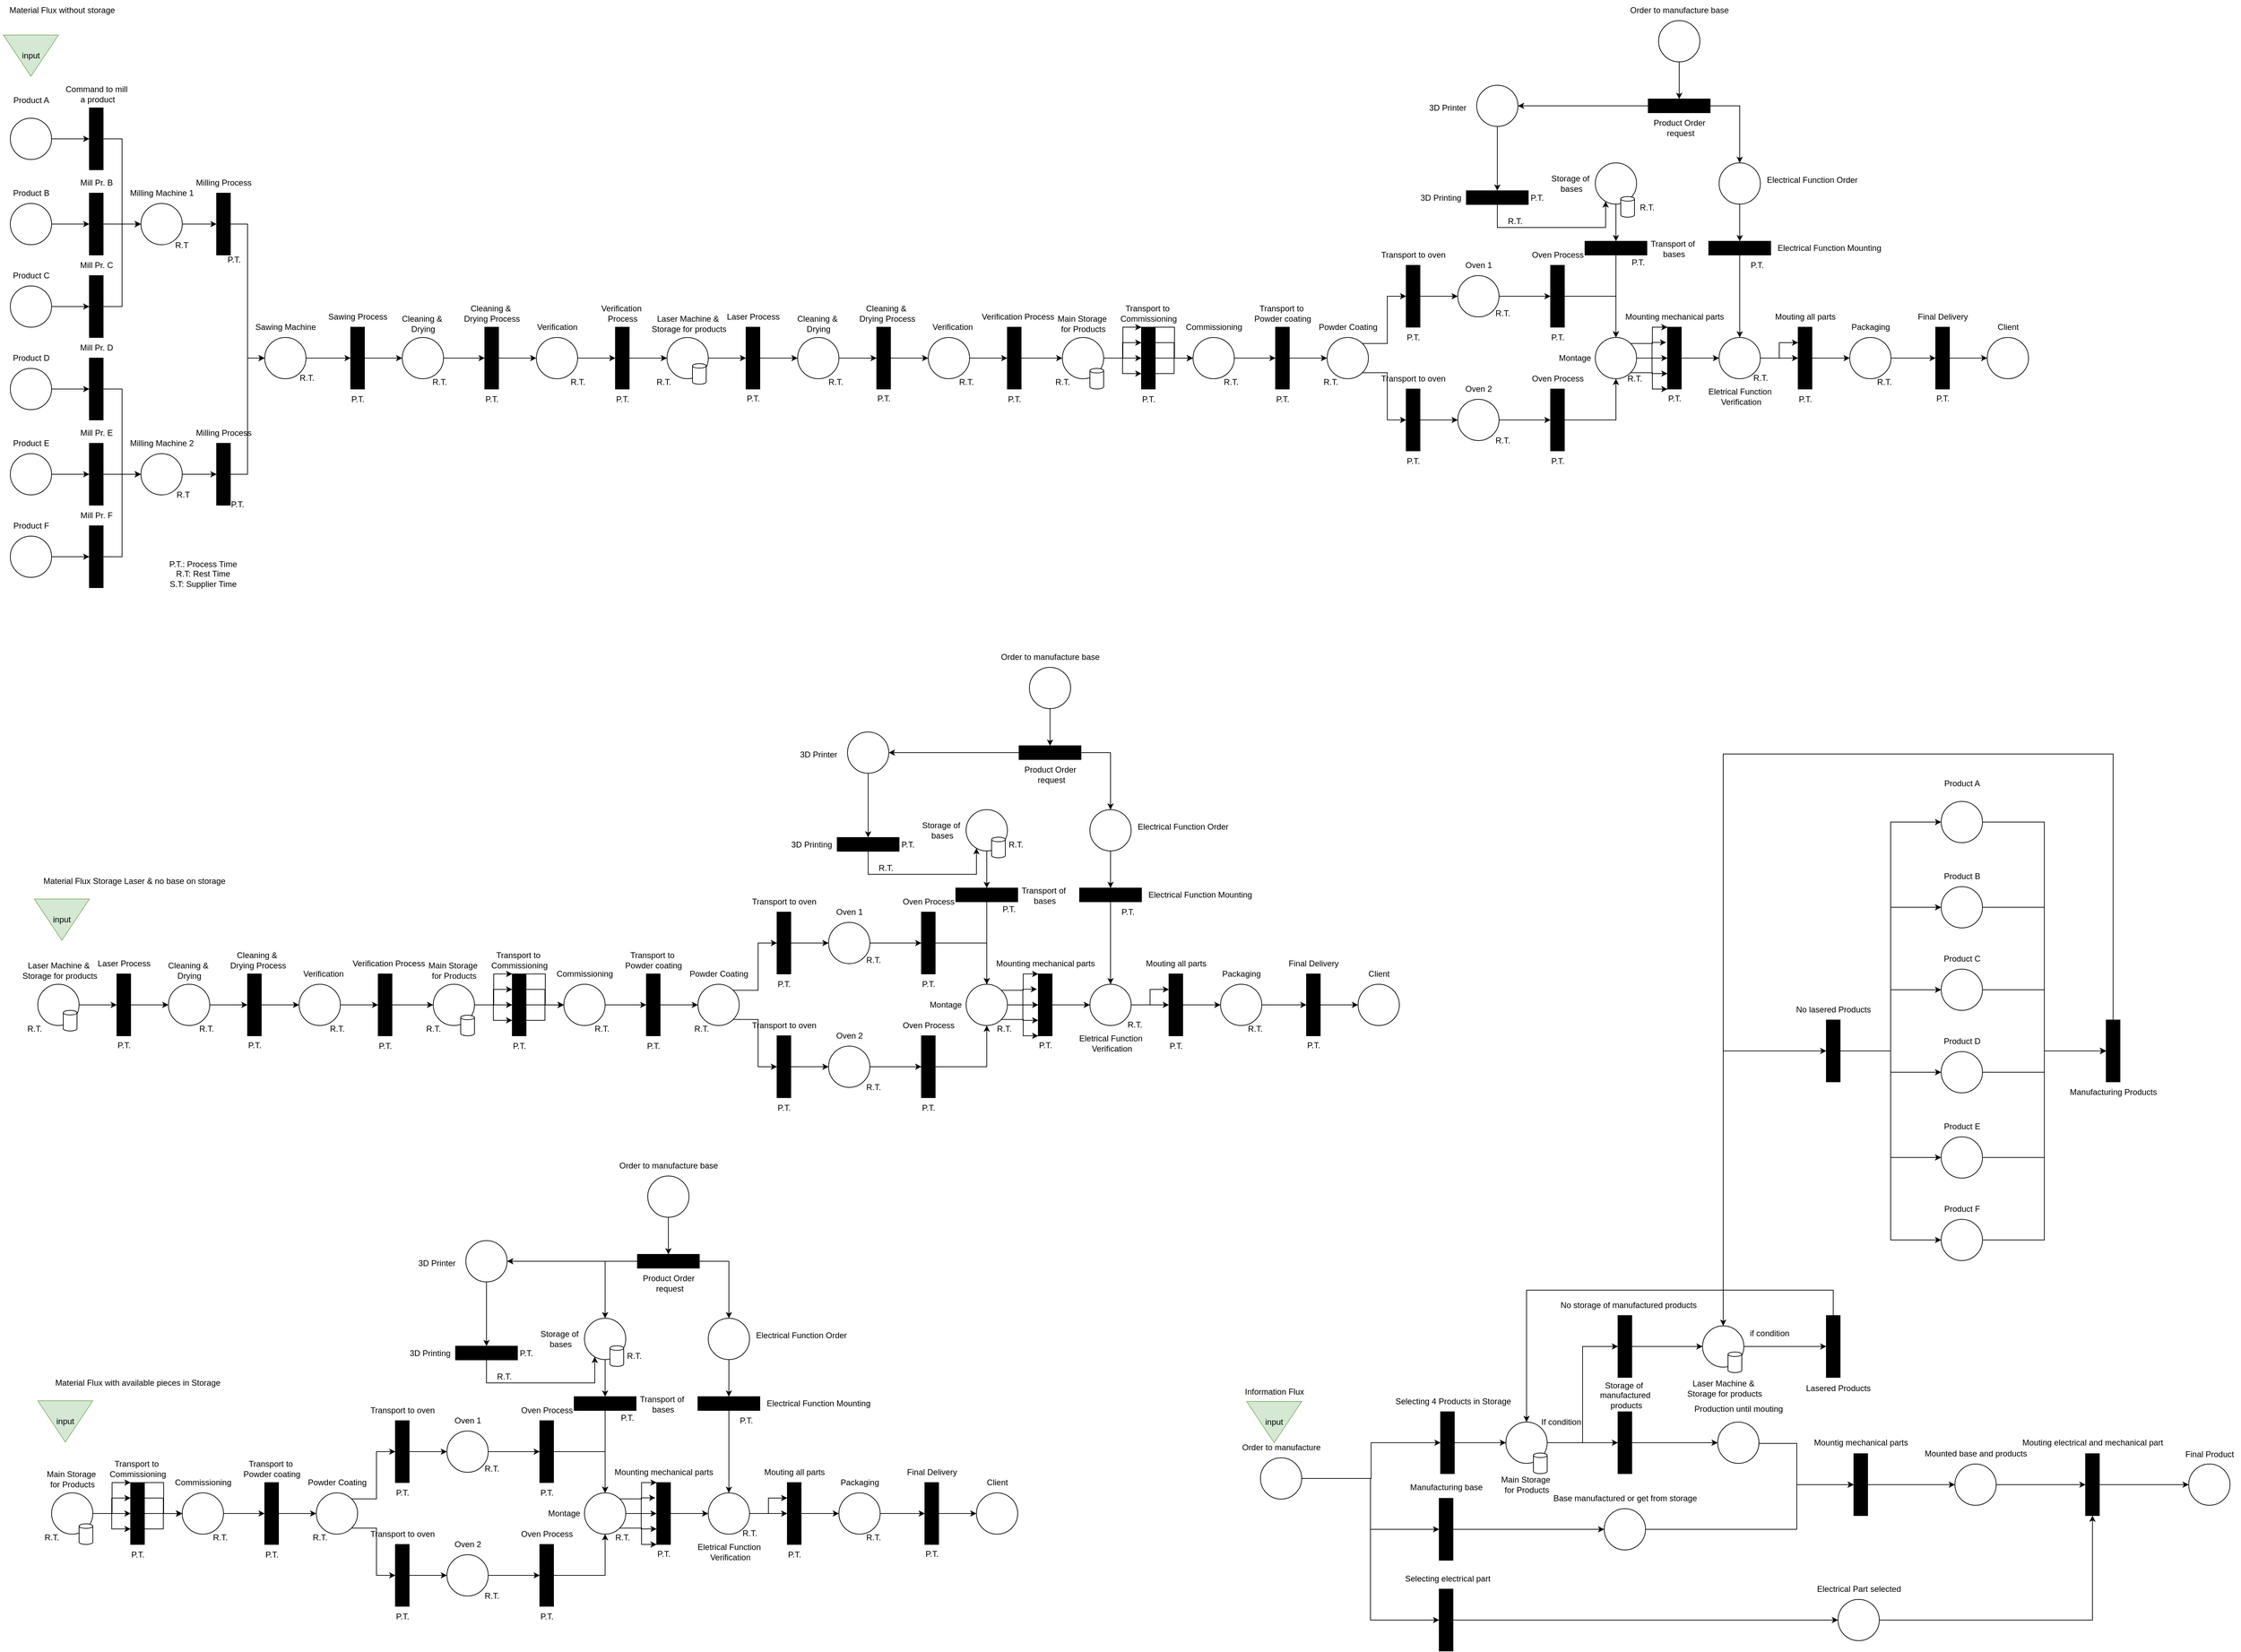 <mxfile version="24.6.1" type="device">
  <diagram name="Page-1" id="OOWbRKoUnhNHBebO3xgw">
    <mxGraphModel dx="1858" dy="1686" grid="1" gridSize="10" guides="1" tooltips="1" connect="1" arrows="1" fold="1" page="1" pageScale="1" pageWidth="850" pageHeight="1100" math="0" shadow="0">
      <root>
        <mxCell id="0" />
        <mxCell id="1" parent="0" />
        <mxCell id="eUxJNlt0HOpgg095ER0J-3" style="edgeStyle=orthogonalEdgeStyle;rounded=0;orthogonalLoop=1;jettySize=auto;html=1;entryX=0;entryY=0.5;entryDx=0;entryDy=0;" parent="1" source="eUxJNlt0HOpgg095ER0J-1" target="eUxJNlt0HOpgg095ER0J-2" edge="1">
          <mxGeometry relative="1" as="geometry" />
        </mxCell>
        <mxCell id="eUxJNlt0HOpgg095ER0J-4" style="edgeStyle=orthogonalEdgeStyle;rounded=0;orthogonalLoop=1;jettySize=auto;html=1;exitX=1;exitY=0.5;exitDx=0;exitDy=0;entryX=0;entryY=0.25;entryDx=0;entryDy=0;" parent="1" source="eUxJNlt0HOpgg095ER0J-1" target="eUxJNlt0HOpgg095ER0J-2" edge="1">
          <mxGeometry relative="1" as="geometry" />
        </mxCell>
        <mxCell id="eUxJNlt0HOpgg095ER0J-5" style="edgeStyle=orthogonalEdgeStyle;rounded=0;orthogonalLoop=1;jettySize=auto;html=1;exitX=1;exitY=0.5;exitDx=0;exitDy=0;entryX=0;entryY=0.75;entryDx=0;entryDy=0;" parent="1" source="eUxJNlt0HOpgg095ER0J-1" target="eUxJNlt0HOpgg095ER0J-2" edge="1">
          <mxGeometry relative="1" as="geometry" />
        </mxCell>
        <mxCell id="eUxJNlt0HOpgg095ER0J-6" style="edgeStyle=orthogonalEdgeStyle;rounded=0;orthogonalLoop=1;jettySize=auto;html=1;exitX=1;exitY=0.5;exitDx=0;exitDy=0;entryX=0;entryY=0;entryDx=0;entryDy=0;" parent="1" source="eUxJNlt0HOpgg095ER0J-1" target="eUxJNlt0HOpgg095ER0J-2" edge="1">
          <mxGeometry relative="1" as="geometry">
            <Array as="points">
              <mxPoint x="853" y="-539" />
              <mxPoint x="853" y="-584" />
            </Array>
          </mxGeometry>
        </mxCell>
        <mxCell id="eUxJNlt0HOpgg095ER0J-1" value="" style="ellipse;whiteSpace=wrap;html=1;aspect=fixed;" parent="1" vertex="1">
          <mxGeometry x="765" y="-569" width="60" height="60" as="geometry" />
        </mxCell>
        <mxCell id="eUxJNlt0HOpgg095ER0J-8" style="edgeStyle=orthogonalEdgeStyle;rounded=0;orthogonalLoop=1;jettySize=auto;html=1;exitX=1;exitY=0;exitDx=0;exitDy=0;entryX=0;entryY=0.5;entryDx=0;entryDy=0;" parent="1" source="eUxJNlt0HOpgg095ER0J-2" target="eUxJNlt0HOpgg095ER0J-7" edge="1">
          <mxGeometry relative="1" as="geometry">
            <Array as="points">
              <mxPoint x="928" y="-584" />
              <mxPoint x="928" y="-539" />
            </Array>
          </mxGeometry>
        </mxCell>
        <mxCell id="eUxJNlt0HOpgg095ER0J-9" style="edgeStyle=orthogonalEdgeStyle;rounded=0;orthogonalLoop=1;jettySize=auto;html=1;exitX=1;exitY=0.25;exitDx=0;exitDy=0;entryX=0;entryY=0.5;entryDx=0;entryDy=0;" parent="1" source="eUxJNlt0HOpgg095ER0J-2" target="eUxJNlt0HOpgg095ER0J-7" edge="1">
          <mxGeometry relative="1" as="geometry" />
        </mxCell>
        <mxCell id="eUxJNlt0HOpgg095ER0J-10" style="edgeStyle=orthogonalEdgeStyle;rounded=0;orthogonalLoop=1;jettySize=auto;html=1;exitX=1;exitY=0.5;exitDx=0;exitDy=0;" parent="1" source="eUxJNlt0HOpgg095ER0J-2" edge="1">
          <mxGeometry relative="1" as="geometry">
            <mxPoint x="955" y="-538.8" as="targetPoint" />
          </mxGeometry>
        </mxCell>
        <mxCell id="eUxJNlt0HOpgg095ER0J-11" style="edgeStyle=orthogonalEdgeStyle;rounded=0;orthogonalLoop=1;jettySize=auto;html=1;exitX=1;exitY=0.75;exitDx=0;exitDy=0;entryX=0;entryY=0.5;entryDx=0;entryDy=0;" parent="1" source="eUxJNlt0HOpgg095ER0J-2" target="eUxJNlt0HOpgg095ER0J-7" edge="1">
          <mxGeometry relative="1" as="geometry" />
        </mxCell>
        <mxCell id="eUxJNlt0HOpgg095ER0J-2" value="" style="rounded=0;whiteSpace=wrap;html=1;fillColor=#000000;" parent="1" vertex="1">
          <mxGeometry x="880" y="-584" width="20" height="90" as="geometry" />
        </mxCell>
        <mxCell id="eUxJNlt0HOpgg095ER0J-94" style="edgeStyle=orthogonalEdgeStyle;rounded=0;orthogonalLoop=1;jettySize=auto;html=1;exitX=1;exitY=0.5;exitDx=0;exitDy=0;entryX=0;entryY=0.5;entryDx=0;entryDy=0;" parent="1" source="eUxJNlt0HOpgg095ER0J-7" target="eUxJNlt0HOpgg095ER0J-70" edge="1">
          <mxGeometry relative="1" as="geometry" />
        </mxCell>
        <mxCell id="eUxJNlt0HOpgg095ER0J-7" value="" style="ellipse;whiteSpace=wrap;html=1;aspect=fixed;" parent="1" vertex="1">
          <mxGeometry x="955" y="-569" width="60" height="60" as="geometry" />
        </mxCell>
        <mxCell id="eUxJNlt0HOpgg095ER0J-43" style="edgeStyle=orthogonalEdgeStyle;rounded=0;orthogonalLoop=1;jettySize=auto;html=1;exitX=1;exitY=0.5;exitDx=0;exitDy=0;entryX=0;entryY=0.5;entryDx=0;entryDy=0;" parent="1" source="eUxJNlt0HOpgg095ER0J-12" target="eUxJNlt0HOpgg095ER0J-13" edge="1">
          <mxGeometry relative="1" as="geometry" />
        </mxCell>
        <mxCell id="eUxJNlt0HOpgg095ER0J-12" value="" style="ellipse;whiteSpace=wrap;html=1;aspect=fixed;" parent="1" vertex="1">
          <mxGeometry x="-765" y="-764" width="60" height="60" as="geometry" />
        </mxCell>
        <mxCell id="eUxJNlt0HOpgg095ER0J-44" style="edgeStyle=orthogonalEdgeStyle;rounded=0;orthogonalLoop=1;jettySize=auto;html=1;exitX=1;exitY=0.5;exitDx=0;exitDy=0;" parent="1" source="eUxJNlt0HOpgg095ER0J-13" target="eUxJNlt0HOpgg095ER0J-14" edge="1">
          <mxGeometry relative="1" as="geometry" />
        </mxCell>
        <mxCell id="eUxJNlt0HOpgg095ER0J-13" value="" style="rounded=0;whiteSpace=wrap;html=1;fillColor=#000000;" parent="1" vertex="1">
          <mxGeometry x="-650" y="-779" width="20" height="90" as="geometry" />
        </mxCell>
        <mxCell id="eUxJNlt0HOpgg095ER0J-47" style="edgeStyle=orthogonalEdgeStyle;rounded=0;orthogonalLoop=1;jettySize=auto;html=1;exitX=1;exitY=0.5;exitDx=0;exitDy=0;entryX=0;entryY=0.5;entryDx=0;entryDy=0;" parent="1" source="eUxJNlt0HOpgg095ER0J-14" target="eUxJNlt0HOpgg095ER0J-15" edge="1">
          <mxGeometry relative="1" as="geometry" />
        </mxCell>
        <mxCell id="eUxJNlt0HOpgg095ER0J-14" value="" style="ellipse;whiteSpace=wrap;html=1;aspect=fixed;" parent="1" vertex="1">
          <mxGeometry x="-575" y="-764" width="60" height="60" as="geometry" />
        </mxCell>
        <mxCell id="eUxJNlt0HOpgg095ER0J-48" style="edgeStyle=orthogonalEdgeStyle;rounded=0;orthogonalLoop=1;jettySize=auto;html=1;exitX=1;exitY=0.5;exitDx=0;exitDy=0;entryX=0;entryY=0.5;entryDx=0;entryDy=0;" parent="1" source="eUxJNlt0HOpgg095ER0J-15" target="eUxJNlt0HOpgg095ER0J-16" edge="1">
          <mxGeometry relative="1" as="geometry" />
        </mxCell>
        <mxCell id="eUxJNlt0HOpgg095ER0J-15" value="" style="rounded=0;whiteSpace=wrap;html=1;fillColor=#000000;" parent="1" vertex="1">
          <mxGeometry x="-465" y="-779" width="20" height="90" as="geometry" />
        </mxCell>
        <mxCell id="eUxJNlt0HOpgg095ER0J-57" value="" style="edgeStyle=orthogonalEdgeStyle;rounded=0;orthogonalLoop=1;jettySize=auto;html=1;" parent="1" source="eUxJNlt0HOpgg095ER0J-16" target="eUxJNlt0HOpgg095ER0J-17" edge="1">
          <mxGeometry relative="1" as="geometry" />
        </mxCell>
        <mxCell id="eUxJNlt0HOpgg095ER0J-16" value="" style="ellipse;whiteSpace=wrap;html=1;aspect=fixed;" parent="1" vertex="1">
          <mxGeometry x="-395" y="-569" width="60" height="60" as="geometry" />
        </mxCell>
        <mxCell id="eUxJNlt0HOpgg095ER0J-58" value="" style="edgeStyle=orthogonalEdgeStyle;rounded=0;orthogonalLoop=1;jettySize=auto;html=1;" parent="1" source="eUxJNlt0HOpgg095ER0J-17" target="eUxJNlt0HOpgg095ER0J-18" edge="1">
          <mxGeometry relative="1" as="geometry" />
        </mxCell>
        <mxCell id="eUxJNlt0HOpgg095ER0J-17" value="" style="rounded=0;whiteSpace=wrap;html=1;fillColor=#000000;" parent="1" vertex="1">
          <mxGeometry x="-270" y="-584" width="20" height="90" as="geometry" />
        </mxCell>
        <mxCell id="eUxJNlt0HOpgg095ER0J-59" value="" style="edgeStyle=orthogonalEdgeStyle;rounded=0;orthogonalLoop=1;jettySize=auto;html=1;" parent="1" source="eUxJNlt0HOpgg095ER0J-18" target="eUxJNlt0HOpgg095ER0J-31" edge="1">
          <mxGeometry relative="1" as="geometry" />
        </mxCell>
        <mxCell id="eUxJNlt0HOpgg095ER0J-18" value="" style="ellipse;whiteSpace=wrap;html=1;aspect=fixed;" parent="1" vertex="1">
          <mxGeometry x="-195" y="-569" width="60" height="60" as="geometry" />
        </mxCell>
        <mxCell id="eUxJNlt0HOpgg095ER0J-41" style="edgeStyle=orthogonalEdgeStyle;rounded=0;orthogonalLoop=1;jettySize=auto;html=1;entryX=0;entryY=0.5;entryDx=0;entryDy=0;" parent="1" source="eUxJNlt0HOpgg095ER0J-19" target="eUxJNlt0HOpgg095ER0J-20" edge="1">
          <mxGeometry relative="1" as="geometry" />
        </mxCell>
        <mxCell id="eUxJNlt0HOpgg095ER0J-19" value="" style="ellipse;whiteSpace=wrap;html=1;aspect=fixed;" parent="1" vertex="1">
          <mxGeometry x="-765" y="-888" width="60" height="60" as="geometry" />
        </mxCell>
        <mxCell id="eUxJNlt0HOpgg095ER0J-42" style="edgeStyle=orthogonalEdgeStyle;rounded=0;orthogonalLoop=1;jettySize=auto;html=1;exitX=1;exitY=0.5;exitDx=0;exitDy=0;entryX=0;entryY=0.5;entryDx=0;entryDy=0;" parent="1" source="eUxJNlt0HOpgg095ER0J-20" target="eUxJNlt0HOpgg095ER0J-14" edge="1">
          <mxGeometry relative="1" as="geometry" />
        </mxCell>
        <mxCell id="eUxJNlt0HOpgg095ER0J-20" value="" style="rounded=0;whiteSpace=wrap;html=1;fillColor=#000000;" parent="1" vertex="1">
          <mxGeometry x="-650" y="-903" width="20" height="90" as="geometry" />
        </mxCell>
        <mxCell id="eUxJNlt0HOpgg095ER0J-45" style="edgeStyle=orthogonalEdgeStyle;rounded=0;orthogonalLoop=1;jettySize=auto;html=1;exitX=1;exitY=0.5;exitDx=0;exitDy=0;entryX=0;entryY=0.5;entryDx=0;entryDy=0;" parent="1" source="eUxJNlt0HOpgg095ER0J-21" target="eUxJNlt0HOpgg095ER0J-22" edge="1">
          <mxGeometry relative="1" as="geometry" />
        </mxCell>
        <mxCell id="eUxJNlt0HOpgg095ER0J-21" value="" style="ellipse;whiteSpace=wrap;html=1;aspect=fixed;" parent="1" vertex="1">
          <mxGeometry x="-765" y="-644" width="60" height="60" as="geometry" />
        </mxCell>
        <mxCell id="eUxJNlt0HOpgg095ER0J-46" style="edgeStyle=orthogonalEdgeStyle;rounded=0;orthogonalLoop=1;jettySize=auto;html=1;exitX=1;exitY=0.5;exitDx=0;exitDy=0;entryX=0;entryY=0.5;entryDx=0;entryDy=0;" parent="1" source="eUxJNlt0HOpgg095ER0J-22" target="eUxJNlt0HOpgg095ER0J-14" edge="1">
          <mxGeometry relative="1" as="geometry" />
        </mxCell>
        <mxCell id="eUxJNlt0HOpgg095ER0J-22" value="" style="rounded=0;whiteSpace=wrap;html=1;fillColor=#000000;" parent="1" vertex="1">
          <mxGeometry x="-650" y="-659" width="20" height="90" as="geometry" />
        </mxCell>
        <mxCell id="eUxJNlt0HOpgg095ER0J-51" style="edgeStyle=orthogonalEdgeStyle;rounded=0;orthogonalLoop=1;jettySize=auto;html=1;exitX=1;exitY=0.5;exitDx=0;exitDy=0;entryX=0;entryY=0.5;entryDx=0;entryDy=0;" parent="1" source="eUxJNlt0HOpgg095ER0J-23" target="eUxJNlt0HOpgg095ER0J-24" edge="1">
          <mxGeometry relative="1" as="geometry" />
        </mxCell>
        <mxCell id="eUxJNlt0HOpgg095ER0J-23" value="" style="ellipse;whiteSpace=wrap;html=1;aspect=fixed;" parent="1" vertex="1">
          <mxGeometry x="-765" y="-400" width="60" height="60" as="geometry" />
        </mxCell>
        <mxCell id="eUxJNlt0HOpgg095ER0J-52" style="edgeStyle=orthogonalEdgeStyle;rounded=0;orthogonalLoop=1;jettySize=auto;html=1;exitX=1;exitY=0.5;exitDx=0;exitDy=0;entryX=0;entryY=0.5;entryDx=0;entryDy=0;" parent="1" source="eUxJNlt0HOpgg095ER0J-24" target="eUxJNlt0HOpgg095ER0J-25" edge="1">
          <mxGeometry relative="1" as="geometry" />
        </mxCell>
        <mxCell id="eUxJNlt0HOpgg095ER0J-24" value="" style="rounded=0;whiteSpace=wrap;html=1;fillColor=#000000;" parent="1" vertex="1">
          <mxGeometry x="-650" y="-415" width="20" height="90" as="geometry" />
        </mxCell>
        <mxCell id="eUxJNlt0HOpgg095ER0J-55" style="edgeStyle=orthogonalEdgeStyle;rounded=0;orthogonalLoop=1;jettySize=auto;html=1;exitX=1;exitY=0.5;exitDx=0;exitDy=0;entryX=0;entryY=0.5;entryDx=0;entryDy=0;" parent="1" source="eUxJNlt0HOpgg095ER0J-25" target="eUxJNlt0HOpgg095ER0J-26" edge="1">
          <mxGeometry relative="1" as="geometry" />
        </mxCell>
        <mxCell id="eUxJNlt0HOpgg095ER0J-25" value="" style="ellipse;whiteSpace=wrap;html=1;aspect=fixed;" parent="1" vertex="1">
          <mxGeometry x="-575" y="-400" width="60" height="60" as="geometry" />
        </mxCell>
        <mxCell id="eUxJNlt0HOpgg095ER0J-56" style="edgeStyle=orthogonalEdgeStyle;rounded=0;orthogonalLoop=1;jettySize=auto;html=1;exitX=1;exitY=0.5;exitDx=0;exitDy=0;entryX=0;entryY=0.5;entryDx=0;entryDy=0;" parent="1" source="eUxJNlt0HOpgg095ER0J-26" target="eUxJNlt0HOpgg095ER0J-16" edge="1">
          <mxGeometry relative="1" as="geometry" />
        </mxCell>
        <mxCell id="eUxJNlt0HOpgg095ER0J-26" value="" style="rounded=0;whiteSpace=wrap;html=1;fillColor=#000000;" parent="1" vertex="1">
          <mxGeometry x="-465" y="-415" width="20" height="90" as="geometry" />
        </mxCell>
        <mxCell id="eUxJNlt0HOpgg095ER0J-49" style="edgeStyle=orthogonalEdgeStyle;rounded=0;orthogonalLoop=1;jettySize=auto;html=1;entryX=0;entryY=0.5;entryDx=0;entryDy=0;" parent="1" source="eUxJNlt0HOpgg095ER0J-27" target="eUxJNlt0HOpgg095ER0J-28" edge="1">
          <mxGeometry relative="1" as="geometry" />
        </mxCell>
        <mxCell id="eUxJNlt0HOpgg095ER0J-27" value="" style="ellipse;whiteSpace=wrap;html=1;aspect=fixed;" parent="1" vertex="1">
          <mxGeometry x="-765" y="-524" width="60" height="60" as="geometry" />
        </mxCell>
        <mxCell id="eUxJNlt0HOpgg095ER0J-50" style="edgeStyle=orthogonalEdgeStyle;rounded=0;orthogonalLoop=1;jettySize=auto;html=1;exitX=1;exitY=0.5;exitDx=0;exitDy=0;entryX=0;entryY=0.5;entryDx=0;entryDy=0;" parent="1" source="eUxJNlt0HOpgg095ER0J-28" target="eUxJNlt0HOpgg095ER0J-25" edge="1">
          <mxGeometry relative="1" as="geometry" />
        </mxCell>
        <mxCell id="eUxJNlt0HOpgg095ER0J-28" value="" style="rounded=0;whiteSpace=wrap;html=1;fillColor=#000000;" parent="1" vertex="1">
          <mxGeometry x="-650" y="-539" width="20" height="90" as="geometry" />
        </mxCell>
        <mxCell id="eUxJNlt0HOpgg095ER0J-53" style="edgeStyle=orthogonalEdgeStyle;rounded=0;orthogonalLoop=1;jettySize=auto;html=1;exitX=1;exitY=0.5;exitDx=0;exitDy=0;entryX=0;entryY=0.5;entryDx=0;entryDy=0;" parent="1" source="eUxJNlt0HOpgg095ER0J-29" target="eUxJNlt0HOpgg095ER0J-30" edge="1">
          <mxGeometry relative="1" as="geometry" />
        </mxCell>
        <mxCell id="eUxJNlt0HOpgg095ER0J-29" value="" style="ellipse;whiteSpace=wrap;html=1;aspect=fixed;" parent="1" vertex="1">
          <mxGeometry x="-765" y="-280" width="60" height="60" as="geometry" />
        </mxCell>
        <mxCell id="eUxJNlt0HOpgg095ER0J-54" style="edgeStyle=orthogonalEdgeStyle;rounded=0;orthogonalLoop=1;jettySize=auto;html=1;exitX=1;exitY=0.5;exitDx=0;exitDy=0;entryX=0;entryY=0.5;entryDx=0;entryDy=0;" parent="1" source="eUxJNlt0HOpgg095ER0J-30" target="eUxJNlt0HOpgg095ER0J-25" edge="1">
          <mxGeometry relative="1" as="geometry" />
        </mxCell>
        <mxCell id="eUxJNlt0HOpgg095ER0J-30" value="" style="rounded=0;whiteSpace=wrap;html=1;fillColor=#000000;" parent="1" vertex="1">
          <mxGeometry x="-650" y="-295" width="20" height="90" as="geometry" />
        </mxCell>
        <mxCell id="eUxJNlt0HOpgg095ER0J-60" value="" style="edgeStyle=orthogonalEdgeStyle;rounded=0;orthogonalLoop=1;jettySize=auto;html=1;" parent="1" source="eUxJNlt0HOpgg095ER0J-31" target="eUxJNlt0HOpgg095ER0J-32" edge="1">
          <mxGeometry relative="1" as="geometry" />
        </mxCell>
        <mxCell id="eUxJNlt0HOpgg095ER0J-31" value="" style="rounded=0;whiteSpace=wrap;html=1;fillColor=#000000;" parent="1" vertex="1">
          <mxGeometry x="-75" y="-584" width="20" height="90" as="geometry" />
        </mxCell>
        <mxCell id="eUxJNlt0HOpgg095ER0J-61" value="" style="edgeStyle=orthogonalEdgeStyle;rounded=0;orthogonalLoop=1;jettySize=auto;html=1;" parent="1" source="eUxJNlt0HOpgg095ER0J-32" target="eUxJNlt0HOpgg095ER0J-33" edge="1">
          <mxGeometry relative="1" as="geometry" />
        </mxCell>
        <mxCell id="eUxJNlt0HOpgg095ER0J-32" value="" style="ellipse;whiteSpace=wrap;html=1;aspect=fixed;" parent="1" vertex="1">
          <mxGeometry y="-569" width="60" height="60" as="geometry" />
        </mxCell>
        <mxCell id="eUxJNlt0HOpgg095ER0J-62" value="" style="edgeStyle=orthogonalEdgeStyle;rounded=0;orthogonalLoop=1;jettySize=auto;html=1;" parent="1" source="eUxJNlt0HOpgg095ER0J-33" target="eUxJNlt0HOpgg095ER0J-34" edge="1">
          <mxGeometry relative="1" as="geometry" />
        </mxCell>
        <mxCell id="eUxJNlt0HOpgg095ER0J-33" value="" style="rounded=0;whiteSpace=wrap;html=1;fillColor=#000000;" parent="1" vertex="1">
          <mxGeometry x="115" y="-584" width="20" height="90" as="geometry" />
        </mxCell>
        <mxCell id="eUxJNlt0HOpgg095ER0J-63" value="" style="edgeStyle=orthogonalEdgeStyle;rounded=0;orthogonalLoop=1;jettySize=auto;html=1;" parent="1" source="eUxJNlt0HOpgg095ER0J-34" target="eUxJNlt0HOpgg095ER0J-35" edge="1">
          <mxGeometry relative="1" as="geometry" />
        </mxCell>
        <mxCell id="eUxJNlt0HOpgg095ER0J-34" value="" style="ellipse;whiteSpace=wrap;html=1;aspect=fixed;" parent="1" vertex="1">
          <mxGeometry x="190" y="-569" width="60" height="60" as="geometry" />
        </mxCell>
        <mxCell id="eUxJNlt0HOpgg095ER0J-64" value="" style="edgeStyle=orthogonalEdgeStyle;rounded=0;orthogonalLoop=1;jettySize=auto;html=1;" parent="1" source="eUxJNlt0HOpgg095ER0J-35" target="eUxJNlt0HOpgg095ER0J-36" edge="1">
          <mxGeometry relative="1" as="geometry" />
        </mxCell>
        <mxCell id="eUxJNlt0HOpgg095ER0J-35" value="" style="rounded=0;whiteSpace=wrap;html=1;fillColor=#000000;" parent="1" vertex="1">
          <mxGeometry x="305" y="-584" width="20" height="90" as="geometry" />
        </mxCell>
        <mxCell id="eUxJNlt0HOpgg095ER0J-65" value="" style="edgeStyle=orthogonalEdgeStyle;rounded=0;orthogonalLoop=1;jettySize=auto;html=1;" parent="1" source="eUxJNlt0HOpgg095ER0J-36" target="eUxJNlt0HOpgg095ER0J-37" edge="1">
          <mxGeometry relative="1" as="geometry" />
        </mxCell>
        <mxCell id="eUxJNlt0HOpgg095ER0J-36" value="" style="ellipse;whiteSpace=wrap;html=1;aspect=fixed;" parent="1" vertex="1">
          <mxGeometry x="380" y="-569" width="60" height="60" as="geometry" />
        </mxCell>
        <mxCell id="eUxJNlt0HOpgg095ER0J-66" value="" style="edgeStyle=orthogonalEdgeStyle;rounded=0;orthogonalLoop=1;jettySize=auto;html=1;" parent="1" source="eUxJNlt0HOpgg095ER0J-37" target="eUxJNlt0HOpgg095ER0J-38" edge="1">
          <mxGeometry relative="1" as="geometry" />
        </mxCell>
        <mxCell id="eUxJNlt0HOpgg095ER0J-37" value="" style="rounded=0;whiteSpace=wrap;html=1;fillColor=#000000;" parent="1" vertex="1">
          <mxGeometry x="495" y="-584" width="20" height="90" as="geometry" />
        </mxCell>
        <mxCell id="eUxJNlt0HOpgg095ER0J-67" value="" style="edgeStyle=orthogonalEdgeStyle;rounded=0;orthogonalLoop=1;jettySize=auto;html=1;" parent="1" source="eUxJNlt0HOpgg095ER0J-38" target="eUxJNlt0HOpgg095ER0J-39" edge="1">
          <mxGeometry relative="1" as="geometry" />
        </mxCell>
        <mxCell id="eUxJNlt0HOpgg095ER0J-38" value="" style="ellipse;whiteSpace=wrap;html=1;aspect=fixed;" parent="1" vertex="1">
          <mxGeometry x="570" y="-569" width="60" height="60" as="geometry" />
        </mxCell>
        <mxCell id="eUxJNlt0HOpgg095ER0J-68" value="" style="edgeStyle=orthogonalEdgeStyle;rounded=0;orthogonalLoop=1;jettySize=auto;html=1;" parent="1" source="eUxJNlt0HOpgg095ER0J-39" target="eUxJNlt0HOpgg095ER0J-1" edge="1">
          <mxGeometry relative="1" as="geometry" />
        </mxCell>
        <mxCell id="eUxJNlt0HOpgg095ER0J-39" value="" style="rounded=0;whiteSpace=wrap;html=1;fillColor=#000000;" parent="1" vertex="1">
          <mxGeometry x="685" y="-584" width="20" height="90" as="geometry" />
        </mxCell>
        <mxCell id="eUxJNlt0HOpgg095ER0J-95" style="edgeStyle=orthogonalEdgeStyle;rounded=0;orthogonalLoop=1;jettySize=auto;html=1;exitX=1;exitY=0.5;exitDx=0;exitDy=0;" parent="1" source="eUxJNlt0HOpgg095ER0J-70" target="eUxJNlt0HOpgg095ER0J-71" edge="1">
          <mxGeometry relative="1" as="geometry" />
        </mxCell>
        <mxCell id="eUxJNlt0HOpgg095ER0J-70" value="" style="rounded=0;whiteSpace=wrap;html=1;fillColor=#000000;" parent="1" vertex="1">
          <mxGeometry x="1075" y="-584" width="20" height="90" as="geometry" />
        </mxCell>
        <mxCell id="eUxJNlt0HOpgg095ER0J-96" style="edgeStyle=orthogonalEdgeStyle;rounded=0;orthogonalLoop=1;jettySize=auto;html=1;exitX=1;exitY=0;exitDx=0;exitDy=0;entryX=0;entryY=0.5;entryDx=0;entryDy=0;" parent="1" source="eUxJNlt0HOpgg095ER0J-71" target="eUxJNlt0HOpgg095ER0J-72" edge="1">
          <mxGeometry relative="1" as="geometry" />
        </mxCell>
        <mxCell id="eUxJNlt0HOpgg095ER0J-97" style="edgeStyle=orthogonalEdgeStyle;rounded=0;orthogonalLoop=1;jettySize=auto;html=1;exitX=1;exitY=1;exitDx=0;exitDy=0;entryX=0;entryY=0.5;entryDx=0;entryDy=0;" parent="1" source="eUxJNlt0HOpgg095ER0J-71" target="eUxJNlt0HOpgg095ER0J-74" edge="1">
          <mxGeometry relative="1" as="geometry" />
        </mxCell>
        <mxCell id="eUxJNlt0HOpgg095ER0J-71" value="" style="ellipse;whiteSpace=wrap;html=1;aspect=fixed;" parent="1" vertex="1">
          <mxGeometry x="1150" y="-569" width="60" height="60" as="geometry" />
        </mxCell>
        <mxCell id="eUxJNlt0HOpgg095ER0J-98" style="edgeStyle=orthogonalEdgeStyle;rounded=0;orthogonalLoop=1;jettySize=auto;html=1;entryX=0;entryY=0.5;entryDx=0;entryDy=0;" parent="1" source="eUxJNlt0HOpgg095ER0J-72" target="eUxJNlt0HOpgg095ER0J-73" edge="1">
          <mxGeometry relative="1" as="geometry" />
        </mxCell>
        <mxCell id="eUxJNlt0HOpgg095ER0J-72" value="" style="rounded=0;whiteSpace=wrap;html=1;fillColor=#000000;" parent="1" vertex="1">
          <mxGeometry x="1265" y="-674" width="20" height="90" as="geometry" />
        </mxCell>
        <mxCell id="eUxJNlt0HOpgg095ER0J-99" style="edgeStyle=orthogonalEdgeStyle;rounded=0;orthogonalLoop=1;jettySize=auto;html=1;entryX=0;entryY=0.5;entryDx=0;entryDy=0;" parent="1" source="eUxJNlt0HOpgg095ER0J-73" target="eUxJNlt0HOpgg095ER0J-76" edge="1">
          <mxGeometry relative="1" as="geometry" />
        </mxCell>
        <mxCell id="eUxJNlt0HOpgg095ER0J-73" value="" style="ellipse;whiteSpace=wrap;html=1;aspect=fixed;" parent="1" vertex="1">
          <mxGeometry x="1340" y="-659" width="60" height="60" as="geometry" />
        </mxCell>
        <mxCell id="eUxJNlt0HOpgg095ER0J-100" style="edgeStyle=orthogonalEdgeStyle;rounded=0;orthogonalLoop=1;jettySize=auto;html=1;entryX=0;entryY=0.5;entryDx=0;entryDy=0;" parent="1" source="eUxJNlt0HOpgg095ER0J-74" target="eUxJNlt0HOpgg095ER0J-75" edge="1">
          <mxGeometry relative="1" as="geometry" />
        </mxCell>
        <mxCell id="eUxJNlt0HOpgg095ER0J-74" value="" style="rounded=0;whiteSpace=wrap;html=1;fillColor=#000000;" parent="1" vertex="1">
          <mxGeometry x="1265" y="-494" width="20" height="90" as="geometry" />
        </mxCell>
        <mxCell id="eUxJNlt0HOpgg095ER0J-101" style="edgeStyle=orthogonalEdgeStyle;rounded=0;orthogonalLoop=1;jettySize=auto;html=1;entryX=0;entryY=0.5;entryDx=0;entryDy=0;" parent="1" source="eUxJNlt0HOpgg095ER0J-75" target="eUxJNlt0HOpgg095ER0J-85" edge="1">
          <mxGeometry relative="1" as="geometry" />
        </mxCell>
        <mxCell id="eUxJNlt0HOpgg095ER0J-75" value="" style="ellipse;whiteSpace=wrap;html=1;aspect=fixed;" parent="1" vertex="1">
          <mxGeometry x="1340" y="-479" width="60" height="60" as="geometry" />
        </mxCell>
        <mxCell id="eUxJNlt0HOpgg095ER0J-103" style="edgeStyle=orthogonalEdgeStyle;rounded=0;orthogonalLoop=1;jettySize=auto;html=1;exitX=1;exitY=0.5;exitDx=0;exitDy=0;entryX=0.5;entryY=0;entryDx=0;entryDy=0;" parent="1" source="eUxJNlt0HOpgg095ER0J-76" target="eUxJNlt0HOpgg095ER0J-77" edge="1">
          <mxGeometry relative="1" as="geometry" />
        </mxCell>
        <mxCell id="eUxJNlt0HOpgg095ER0J-76" value="" style="rounded=0;whiteSpace=wrap;html=1;fillColor=#000000;" parent="1" vertex="1">
          <mxGeometry x="1475" y="-674" width="20" height="90" as="geometry" />
        </mxCell>
        <mxCell id="eUxJNlt0HOpgg095ER0J-104" style="edgeStyle=orthogonalEdgeStyle;rounded=0;orthogonalLoop=1;jettySize=auto;html=1;" parent="1" source="eUxJNlt0HOpgg095ER0J-77" target="eUxJNlt0HOpgg095ER0J-86" edge="1">
          <mxGeometry relative="1" as="geometry" />
        </mxCell>
        <mxCell id="eUxJNlt0HOpgg095ER0J-106" style="edgeStyle=orthogonalEdgeStyle;rounded=0;orthogonalLoop=1;jettySize=auto;html=1;exitX=1;exitY=1;exitDx=0;exitDy=0;entryX=0;entryY=1;entryDx=0;entryDy=0;" parent="1" source="eUxJNlt0HOpgg095ER0J-77" target="eUxJNlt0HOpgg095ER0J-86" edge="1">
          <mxGeometry relative="1" as="geometry">
            <Array as="points">
              <mxPoint x="1623" y="-518" />
              <mxPoint x="1623" y="-494" />
            </Array>
          </mxGeometry>
        </mxCell>
        <mxCell id="eUxJNlt0HOpgg095ER0J-107" style="edgeStyle=orthogonalEdgeStyle;rounded=0;orthogonalLoop=1;jettySize=auto;html=1;exitX=1;exitY=0;exitDx=0;exitDy=0;entryX=0;entryY=0;entryDx=0;entryDy=0;" parent="1" source="eUxJNlt0HOpgg095ER0J-77" target="eUxJNlt0HOpgg095ER0J-86" edge="1">
          <mxGeometry relative="1" as="geometry">
            <Array as="points">
              <mxPoint x="1623" y="-560" />
              <mxPoint x="1623" y="-584" />
            </Array>
          </mxGeometry>
        </mxCell>
        <mxCell id="eUxJNlt0HOpgg095ER0J-109" style="edgeStyle=orthogonalEdgeStyle;rounded=0;orthogonalLoop=1;jettySize=auto;html=1;exitX=1;exitY=0.5;exitDx=0;exitDy=0;entryX=0;entryY=0.75;entryDx=0;entryDy=0;" parent="1" source="eUxJNlt0HOpgg095ER0J-77" target="eUxJNlt0HOpgg095ER0J-86" edge="1">
          <mxGeometry relative="1" as="geometry" />
        </mxCell>
        <mxCell id="eUxJNlt0HOpgg095ER0J-77" value="" style="ellipse;whiteSpace=wrap;html=1;aspect=fixed;" parent="1" vertex="1">
          <mxGeometry x="1540" y="-569" width="60" height="60" as="geometry" />
        </mxCell>
        <mxCell id="eUxJNlt0HOpgg095ER0J-105" style="edgeStyle=orthogonalEdgeStyle;rounded=0;orthogonalLoop=1;jettySize=auto;html=1;exitX=0;exitY=0.5;exitDx=0;exitDy=0;entryX=0.5;entryY=0;entryDx=0;entryDy=0;" parent="1" source="eUxJNlt0HOpgg095ER0J-78" target="eUxJNlt0HOpgg095ER0J-77" edge="1">
          <mxGeometry relative="1" as="geometry" />
        </mxCell>
        <mxCell id="eUxJNlt0HOpgg095ER0J-78" value="" style="rounded=0;whiteSpace=wrap;html=1;fillColor=#000000;rotation=-90;" parent="1" vertex="1">
          <mxGeometry x="1560" y="-744" width="20" height="90" as="geometry" />
        </mxCell>
        <mxCell id="eUxJNlt0HOpgg095ER0J-121" value="" style="edgeStyle=orthogonalEdgeStyle;rounded=0;orthogonalLoop=1;jettySize=auto;html=1;" parent="1" source="eUxJNlt0HOpgg095ER0J-79" target="eUxJNlt0HOpgg095ER0J-78" edge="1">
          <mxGeometry relative="1" as="geometry" />
        </mxCell>
        <mxCell id="eUxJNlt0HOpgg095ER0J-79" value="" style="ellipse;whiteSpace=wrap;html=1;aspect=fixed;" parent="1" vertex="1">
          <mxGeometry x="1540" y="-823" width="60" height="60" as="geometry" />
        </mxCell>
        <mxCell id="sAIwI4nGpeulssWVe8KQ-3" style="edgeStyle=orthogonalEdgeStyle;rounded=0;orthogonalLoop=1;jettySize=auto;html=1;entryX=0.5;entryY=0;entryDx=0;entryDy=0;" parent="1" source="eUxJNlt0HOpgg095ER0J-80" target="eUxJNlt0HOpgg095ER0J-89" edge="1">
          <mxGeometry relative="1" as="geometry">
            <Array as="points">
              <mxPoint x="1750" y="-906" />
            </Array>
          </mxGeometry>
        </mxCell>
        <mxCell id="udwKPdp13qZEXDaH-4BK-1" style="edgeStyle=orthogonalEdgeStyle;rounded=0;orthogonalLoop=1;jettySize=auto;html=1;exitX=0.75;exitY=0;exitDx=0;exitDy=0;entryX=1;entryY=0.5;entryDx=0;entryDy=0;" edge="1" parent="1" source="eUxJNlt0HOpgg095ER0J-80" target="sAIwI4nGpeulssWVe8KQ-67">
          <mxGeometry relative="1" as="geometry">
            <Array as="points">
              <mxPoint x="1617" y="-906" />
              <mxPoint x="1427" y="-906" />
            </Array>
          </mxGeometry>
        </mxCell>
        <mxCell id="eUxJNlt0HOpgg095ER0J-80" value="" style="rounded=0;whiteSpace=wrap;html=1;fillColor=#000000;rotation=-90;" parent="1" vertex="1">
          <mxGeometry x="1652" y="-951" width="20" height="90" as="geometry" />
        </mxCell>
        <mxCell id="eUxJNlt0HOpgg095ER0J-119" value="" style="edgeStyle=orthogonalEdgeStyle;rounded=0;orthogonalLoop=1;jettySize=auto;html=1;" parent="1" source="eUxJNlt0HOpgg095ER0J-81" target="eUxJNlt0HOpgg095ER0J-80" edge="1">
          <mxGeometry relative="1" as="geometry" />
        </mxCell>
        <mxCell id="eUxJNlt0HOpgg095ER0J-81" value="" style="ellipse;whiteSpace=wrap;html=1;aspect=fixed;" parent="1" vertex="1">
          <mxGeometry x="1632" y="-1030" width="60" height="60" as="geometry" />
        </mxCell>
        <mxCell id="eUxJNlt0HOpgg095ER0J-102" style="edgeStyle=orthogonalEdgeStyle;rounded=0;orthogonalLoop=1;jettySize=auto;html=1;exitX=1;exitY=0.5;exitDx=0;exitDy=0;" parent="1" source="eUxJNlt0HOpgg095ER0J-85" target="eUxJNlt0HOpgg095ER0J-77" edge="1">
          <mxGeometry relative="1" as="geometry" />
        </mxCell>
        <mxCell id="eUxJNlt0HOpgg095ER0J-85" value="" style="rounded=0;whiteSpace=wrap;html=1;fillColor=#000000;" parent="1" vertex="1">
          <mxGeometry x="1475" y="-494" width="20" height="90" as="geometry" />
        </mxCell>
        <mxCell id="eUxJNlt0HOpgg095ER0J-111" style="edgeStyle=orthogonalEdgeStyle;rounded=0;orthogonalLoop=1;jettySize=auto;html=1;entryX=0;entryY=0.5;entryDx=0;entryDy=0;" parent="1" source="eUxJNlt0HOpgg095ER0J-86" target="eUxJNlt0HOpgg095ER0J-87" edge="1">
          <mxGeometry relative="1" as="geometry" />
        </mxCell>
        <mxCell id="eUxJNlt0HOpgg095ER0J-86" value="" style="rounded=0;whiteSpace=wrap;html=1;fillColor=#000000;" parent="1" vertex="1">
          <mxGeometry x="1645" y="-584" width="20" height="90" as="geometry" />
        </mxCell>
        <mxCell id="eUxJNlt0HOpgg095ER0J-114" style="edgeStyle=orthogonalEdgeStyle;rounded=0;orthogonalLoop=1;jettySize=auto;html=1;entryX=0;entryY=0.5;entryDx=0;entryDy=0;" parent="1" source="eUxJNlt0HOpgg095ER0J-87" target="eUxJNlt0HOpgg095ER0J-90" edge="1">
          <mxGeometry relative="1" as="geometry" />
        </mxCell>
        <mxCell id="eUxJNlt0HOpgg095ER0J-115" style="edgeStyle=orthogonalEdgeStyle;rounded=0;orthogonalLoop=1;jettySize=auto;html=1;exitX=1;exitY=0.5;exitDx=0;exitDy=0;entryX=0;entryY=0.25;entryDx=0;entryDy=0;" parent="1" source="eUxJNlt0HOpgg095ER0J-87" target="eUxJNlt0HOpgg095ER0J-90" edge="1">
          <mxGeometry relative="1" as="geometry" />
        </mxCell>
        <mxCell id="eUxJNlt0HOpgg095ER0J-87" value="" style="ellipse;whiteSpace=wrap;html=1;aspect=fixed;" parent="1" vertex="1">
          <mxGeometry x="1720" y="-569" width="60" height="60" as="geometry" />
        </mxCell>
        <mxCell id="eUxJNlt0HOpgg095ER0J-112" style="edgeStyle=orthogonalEdgeStyle;rounded=0;orthogonalLoop=1;jettySize=auto;html=1;entryX=0.5;entryY=0;entryDx=0;entryDy=0;" parent="1" source="eUxJNlt0HOpgg095ER0J-88" target="eUxJNlt0HOpgg095ER0J-87" edge="1">
          <mxGeometry relative="1" as="geometry" />
        </mxCell>
        <mxCell id="eUxJNlt0HOpgg095ER0J-88" value="" style="rounded=0;whiteSpace=wrap;html=1;fillColor=#000000;rotation=-90;" parent="1" vertex="1">
          <mxGeometry x="1740" y="-744" width="20" height="90" as="geometry" />
        </mxCell>
        <mxCell id="eUxJNlt0HOpgg095ER0J-113" style="edgeStyle=orthogonalEdgeStyle;rounded=0;orthogonalLoop=1;jettySize=auto;html=1;entryX=1;entryY=0.5;entryDx=0;entryDy=0;" parent="1" source="eUxJNlt0HOpgg095ER0J-89" target="eUxJNlt0HOpgg095ER0J-88" edge="1">
          <mxGeometry relative="1" as="geometry" />
        </mxCell>
        <mxCell id="eUxJNlt0HOpgg095ER0J-89" value="" style="ellipse;whiteSpace=wrap;html=1;aspect=fixed;" parent="1" vertex="1">
          <mxGeometry x="1720" y="-823" width="60" height="60" as="geometry" />
        </mxCell>
        <mxCell id="eUxJNlt0HOpgg095ER0J-116" style="edgeStyle=orthogonalEdgeStyle;rounded=0;orthogonalLoop=1;jettySize=auto;html=1;" parent="1" source="eUxJNlt0HOpgg095ER0J-90" target="eUxJNlt0HOpgg095ER0J-91" edge="1">
          <mxGeometry relative="1" as="geometry" />
        </mxCell>
        <mxCell id="eUxJNlt0HOpgg095ER0J-90" value="" style="rounded=0;whiteSpace=wrap;html=1;fillColor=#000000;" parent="1" vertex="1">
          <mxGeometry x="1835" y="-584" width="20" height="90" as="geometry" />
        </mxCell>
        <mxCell id="eUxJNlt0HOpgg095ER0J-117" style="edgeStyle=orthogonalEdgeStyle;rounded=0;orthogonalLoop=1;jettySize=auto;html=1;entryX=0;entryY=0.5;entryDx=0;entryDy=0;" parent="1" source="eUxJNlt0HOpgg095ER0J-91" target="eUxJNlt0HOpgg095ER0J-92" edge="1">
          <mxGeometry relative="1" as="geometry" />
        </mxCell>
        <mxCell id="eUxJNlt0HOpgg095ER0J-91" value="" style="ellipse;whiteSpace=wrap;html=1;aspect=fixed;" parent="1" vertex="1">
          <mxGeometry x="1910" y="-569" width="60" height="60" as="geometry" />
        </mxCell>
        <mxCell id="eUxJNlt0HOpgg095ER0J-118" style="edgeStyle=orthogonalEdgeStyle;rounded=0;orthogonalLoop=1;jettySize=auto;html=1;entryX=0;entryY=0.5;entryDx=0;entryDy=0;" parent="1" source="eUxJNlt0HOpgg095ER0J-92" target="eUxJNlt0HOpgg095ER0J-93" edge="1">
          <mxGeometry relative="1" as="geometry" />
        </mxCell>
        <mxCell id="eUxJNlt0HOpgg095ER0J-92" value="" style="rounded=0;whiteSpace=wrap;html=1;fillColor=#000000;" parent="1" vertex="1">
          <mxGeometry x="2035" y="-584" width="20" height="90" as="geometry" />
        </mxCell>
        <mxCell id="eUxJNlt0HOpgg095ER0J-93" value="" style="ellipse;whiteSpace=wrap;html=1;aspect=fixed;" parent="1" vertex="1">
          <mxGeometry x="2110" y="-569" width="60" height="60" as="geometry" />
        </mxCell>
        <mxCell id="eUxJNlt0HOpgg095ER0J-108" style="edgeStyle=orthogonalEdgeStyle;rounded=0;orthogonalLoop=1;jettySize=auto;html=1;entryX=-0.097;entryY=0.247;entryDx=0;entryDy=0;entryPerimeter=0;" parent="1" source="eUxJNlt0HOpgg095ER0J-77" target="eUxJNlt0HOpgg095ER0J-86" edge="1">
          <mxGeometry relative="1" as="geometry" />
        </mxCell>
        <mxCell id="eUxJNlt0HOpgg095ER0J-122" value="Product A" style="text;html=1;align=center;verticalAlign=middle;resizable=0;points=[];autosize=1;strokeColor=none;fillColor=none;" parent="1" vertex="1">
          <mxGeometry x="-775" y="-929" width="80" height="30" as="geometry" />
        </mxCell>
        <mxCell id="eUxJNlt0HOpgg095ER0J-123" value="Product B" style="text;html=1;align=center;verticalAlign=middle;resizable=0;points=[];autosize=1;strokeColor=none;fillColor=none;" parent="1" vertex="1">
          <mxGeometry x="-775" y="-794" width="80" height="30" as="geometry" />
        </mxCell>
        <mxCell id="eUxJNlt0HOpgg095ER0J-124" value="Product C" style="text;html=1;align=center;verticalAlign=middle;resizable=0;points=[];autosize=1;strokeColor=none;fillColor=none;" parent="1" vertex="1">
          <mxGeometry x="-775" y="-674" width="80" height="30" as="geometry" />
        </mxCell>
        <mxCell id="eUxJNlt0HOpgg095ER0J-125" value="Product D" style="text;html=1;align=center;verticalAlign=middle;resizable=0;points=[];autosize=1;strokeColor=none;fillColor=none;" parent="1" vertex="1">
          <mxGeometry x="-775" y="-554" width="80" height="30" as="geometry" />
        </mxCell>
        <mxCell id="eUxJNlt0HOpgg095ER0J-126" value="Product E" style="text;html=1;align=center;verticalAlign=middle;resizable=0;points=[];autosize=1;strokeColor=none;fillColor=none;" parent="1" vertex="1">
          <mxGeometry x="-775" y="-430" width="80" height="30" as="geometry" />
        </mxCell>
        <mxCell id="eUxJNlt0HOpgg095ER0J-127" value="Product F" style="text;html=1;align=center;verticalAlign=middle;resizable=0;points=[];autosize=1;strokeColor=none;fillColor=none;" parent="1" vertex="1">
          <mxGeometry x="-775" y="-310" width="80" height="30" as="geometry" />
        </mxCell>
        <mxCell id="eUxJNlt0HOpgg095ER0J-128" value="Milling Machine 1" style="text;html=1;align=center;verticalAlign=middle;resizable=0;points=[];autosize=1;strokeColor=none;fillColor=none;" parent="1" vertex="1">
          <mxGeometry x="-605" y="-794" width="120" height="30" as="geometry" />
        </mxCell>
        <mxCell id="eUxJNlt0HOpgg095ER0J-129" value="Milling Machine 2" style="text;html=1;align=center;verticalAlign=middle;resizable=0;points=[];autosize=1;strokeColor=none;fillColor=none;" parent="1" vertex="1">
          <mxGeometry x="-605" y="-430" width="120" height="30" as="geometry" />
        </mxCell>
        <mxCell id="eUxJNlt0HOpgg095ER0J-130" value="Command to mill&lt;div&gt;&amp;nbsp;a product&lt;/div&gt;" style="text;html=1;align=center;verticalAlign=middle;resizable=0;points=[];autosize=1;strokeColor=none;fillColor=none;" parent="1" vertex="1">
          <mxGeometry x="-695" y="-943" width="110" height="40" as="geometry" />
        </mxCell>
        <mxCell id="eUxJNlt0HOpgg095ER0J-131" value="Mill Pr. B" style="text;html=1;align=center;verticalAlign=middle;resizable=0;points=[];autosize=1;strokeColor=none;fillColor=none;" parent="1" vertex="1">
          <mxGeometry x="-675" y="-809" width="70" height="30" as="geometry" />
        </mxCell>
        <mxCell id="eUxJNlt0HOpgg095ER0J-132" value="Mill Pr. C" style="text;html=1;align=center;verticalAlign=middle;resizable=0;points=[];autosize=1;strokeColor=none;fillColor=none;" parent="1" vertex="1">
          <mxGeometry x="-675" y="-689" width="70" height="30" as="geometry" />
        </mxCell>
        <mxCell id="eUxJNlt0HOpgg095ER0J-133" value="Mill Pr. D" style="text;html=1;align=center;verticalAlign=middle;resizable=0;points=[];autosize=1;strokeColor=none;fillColor=none;" parent="1" vertex="1">
          <mxGeometry x="-675" y="-569" width="70" height="30" as="geometry" />
        </mxCell>
        <mxCell id="eUxJNlt0HOpgg095ER0J-134" value="Mill Pr. E" style="text;html=1;align=center;verticalAlign=middle;resizable=0;points=[];autosize=1;strokeColor=none;fillColor=none;" parent="1" vertex="1">
          <mxGeometry x="-675" y="-445" width="70" height="30" as="geometry" />
        </mxCell>
        <mxCell id="eUxJNlt0HOpgg095ER0J-135" value="Mill Pr. F" style="text;html=1;align=center;verticalAlign=middle;resizable=0;points=[];autosize=1;strokeColor=none;fillColor=none;" parent="1" vertex="1">
          <mxGeometry x="-675" y="-325" width="70" height="30" as="geometry" />
        </mxCell>
        <mxCell id="eUxJNlt0HOpgg095ER0J-136" value="Milling Process" style="text;html=1;align=center;verticalAlign=middle;resizable=0;points=[];autosize=1;strokeColor=none;fillColor=none;" parent="1" vertex="1">
          <mxGeometry x="-505" y="-809" width="100" height="30" as="geometry" />
        </mxCell>
        <mxCell id="eUxJNlt0HOpgg095ER0J-137" value="Milling Process" style="text;html=1;align=center;verticalAlign=middle;resizable=0;points=[];autosize=1;strokeColor=none;fillColor=none;" parent="1" vertex="1">
          <mxGeometry x="-505" y="-445" width="100" height="30" as="geometry" />
        </mxCell>
        <mxCell id="eUxJNlt0HOpgg095ER0J-138" value="Sawing Machine" style="text;html=1;align=center;verticalAlign=middle;resizable=0;points=[];autosize=1;strokeColor=none;fillColor=none;" parent="1" vertex="1">
          <mxGeometry x="-420" y="-599" width="110" height="30" as="geometry" />
        </mxCell>
        <mxCell id="eUxJNlt0HOpgg095ER0J-139" value="Sawing Process" style="text;html=1;align=center;verticalAlign=middle;resizable=0;points=[];autosize=1;strokeColor=none;fillColor=none;" parent="1" vertex="1">
          <mxGeometry x="-315" y="-614" width="110" height="30" as="geometry" />
        </mxCell>
        <mxCell id="eUxJNlt0HOpgg095ER0J-140" value="Cleaning &amp;amp;&amp;nbsp;&lt;div&gt;Drying&lt;/div&gt;" style="text;html=1;align=center;verticalAlign=middle;resizable=0;points=[];autosize=1;strokeColor=none;fillColor=none;" parent="1" vertex="1">
          <mxGeometry x="-210" y="-609" width="90" height="40" as="geometry" />
        </mxCell>
        <mxCell id="eUxJNlt0HOpgg095ER0J-141" value="Cleaning &amp;amp;&amp;nbsp;&lt;div&gt;Drying Process&lt;/div&gt;" style="text;html=1;align=center;verticalAlign=middle;resizable=0;points=[];autosize=1;strokeColor=none;fillColor=none;" parent="1" vertex="1">
          <mxGeometry x="-115" y="-624" width="100" height="40" as="geometry" />
        </mxCell>
        <mxCell id="eUxJNlt0HOpgg095ER0J-142" value="Verification" style="text;html=1;align=center;verticalAlign=middle;resizable=0;points=[];autosize=1;strokeColor=none;fillColor=none;" parent="1" vertex="1">
          <mxGeometry x="-10" y="-599" width="80" height="30" as="geometry" />
        </mxCell>
        <mxCell id="eUxJNlt0HOpgg095ER0J-143" value="Verification&amp;nbsp;&lt;div&gt;Process&lt;/div&gt;" style="text;html=1;align=center;verticalAlign=middle;resizable=0;points=[];autosize=1;strokeColor=none;fillColor=none;" parent="1" vertex="1">
          <mxGeometry x="80" y="-624" width="90" height="40" as="geometry" />
        </mxCell>
        <mxCell id="eUxJNlt0HOpgg095ER0J-144" value="Laser Machine &amp;amp;&lt;div&gt;&amp;nbsp;Storage for products&lt;/div&gt;" style="text;html=1;align=center;verticalAlign=middle;resizable=0;points=[];autosize=1;strokeColor=none;fillColor=none;" parent="1" vertex="1">
          <mxGeometry x="150" y="-609" width="140" height="40" as="geometry" />
        </mxCell>
        <mxCell id="eUxJNlt0HOpgg095ER0J-145" value="Laser Process" style="text;html=1;align=center;verticalAlign=middle;resizable=0;points=[];autosize=1;strokeColor=none;fillColor=none;" parent="1" vertex="1">
          <mxGeometry x="265" y="-614" width="100" height="30" as="geometry" />
        </mxCell>
        <mxCell id="eUxJNlt0HOpgg095ER0J-146" value="Cleaning &amp;amp;&amp;nbsp;&lt;div&gt;Drying&lt;/div&gt;" style="text;html=1;align=center;verticalAlign=middle;resizable=0;points=[];autosize=1;strokeColor=none;fillColor=none;" parent="1" vertex="1">
          <mxGeometry x="365" y="-609" width="90" height="40" as="geometry" />
        </mxCell>
        <mxCell id="eUxJNlt0HOpgg095ER0J-147" value="Cleaning &amp;amp;&amp;nbsp;&lt;div&gt;Drying Process&lt;/div&gt;" style="text;html=1;align=center;verticalAlign=middle;resizable=0;points=[];autosize=1;strokeColor=none;fillColor=none;" parent="1" vertex="1">
          <mxGeometry x="460" y="-624" width="100" height="40" as="geometry" />
        </mxCell>
        <mxCell id="eUxJNlt0HOpgg095ER0J-148" value="Verification" style="text;html=1;align=center;verticalAlign=middle;resizable=0;points=[];autosize=1;strokeColor=none;fillColor=none;" parent="1" vertex="1">
          <mxGeometry x="565" y="-599" width="80" height="30" as="geometry" />
        </mxCell>
        <mxCell id="eUxJNlt0HOpgg095ER0J-149" value="Verification Process" style="text;html=1;align=center;verticalAlign=middle;resizable=0;points=[];autosize=1;strokeColor=none;fillColor=none;" parent="1" vertex="1">
          <mxGeometry x="635" y="-614" width="130" height="30" as="geometry" />
        </mxCell>
        <mxCell id="eUxJNlt0HOpgg095ER0J-150" value="Main Storage&amp;nbsp;&lt;div&gt;for Products&lt;/div&gt;" style="text;html=1;align=center;verticalAlign=middle;resizable=0;points=[];autosize=1;strokeColor=none;fillColor=none;" parent="1" vertex="1">
          <mxGeometry x="745" y="-609" width="100" height="40" as="geometry" />
        </mxCell>
        <mxCell id="eUxJNlt0HOpgg095ER0J-151" value="Transport to&amp;nbsp;&lt;div&gt;Commissioning&lt;/div&gt;" style="text;html=1;align=center;verticalAlign=middle;resizable=0;points=[];autosize=1;strokeColor=none;fillColor=none;" parent="1" vertex="1">
          <mxGeometry x="835" y="-624" width="110" height="40" as="geometry" />
        </mxCell>
        <mxCell id="eUxJNlt0HOpgg095ER0J-152" value="Commissioning" style="text;html=1;align=center;verticalAlign=middle;resizable=0;points=[];autosize=1;strokeColor=none;fillColor=none;" parent="1" vertex="1">
          <mxGeometry x="930" y="-599" width="110" height="30" as="geometry" />
        </mxCell>
        <mxCell id="eUxJNlt0HOpgg095ER0J-153" value="Transport to&amp;nbsp;&lt;div&gt;Powder coating&lt;/div&gt;" style="text;html=1;align=center;verticalAlign=middle;resizable=0;points=[];autosize=1;strokeColor=none;fillColor=none;" parent="1" vertex="1">
          <mxGeometry x="1030" y="-624" width="110" height="40" as="geometry" />
        </mxCell>
        <mxCell id="eUxJNlt0HOpgg095ER0J-154" value="Powder Coating" style="text;html=1;align=center;verticalAlign=middle;resizable=0;points=[];autosize=1;strokeColor=none;fillColor=none;" parent="1" vertex="1">
          <mxGeometry x="1125" y="-599" width="110" height="30" as="geometry" />
        </mxCell>
        <mxCell id="eUxJNlt0HOpgg095ER0J-155" value="Transport to oven" style="text;html=1;align=center;verticalAlign=middle;resizable=0;points=[];autosize=1;strokeColor=none;fillColor=none;" parent="1" vertex="1">
          <mxGeometry x="1215" y="-704" width="120" height="30" as="geometry" />
        </mxCell>
        <mxCell id="eUxJNlt0HOpgg095ER0J-156" value="Transport to oven" style="text;html=1;align=center;verticalAlign=middle;resizable=0;points=[];autosize=1;strokeColor=none;fillColor=none;" parent="1" vertex="1">
          <mxGeometry x="1215" y="-524" width="120" height="30" as="geometry" />
        </mxCell>
        <mxCell id="eUxJNlt0HOpgg095ER0J-157" value="Oven 2" style="text;html=1;align=center;verticalAlign=middle;resizable=0;points=[];autosize=1;strokeColor=none;fillColor=none;" parent="1" vertex="1">
          <mxGeometry x="1340" y="-509" width="60" height="30" as="geometry" />
        </mxCell>
        <mxCell id="eUxJNlt0HOpgg095ER0J-158" value="Oven 1" style="text;html=1;align=center;verticalAlign=middle;resizable=0;points=[];autosize=1;strokeColor=none;fillColor=none;" parent="1" vertex="1">
          <mxGeometry x="1340" y="-689" width="60" height="30" as="geometry" />
        </mxCell>
        <mxCell id="eUxJNlt0HOpgg095ER0J-159" value="Oven Process" style="text;html=1;align=center;verticalAlign=middle;resizable=0;points=[];autosize=1;strokeColor=none;fillColor=none;" parent="1" vertex="1">
          <mxGeometry x="1435" y="-704" width="100" height="30" as="geometry" />
        </mxCell>
        <mxCell id="eUxJNlt0HOpgg095ER0J-160" value="Oven Process" style="text;html=1;align=center;verticalAlign=middle;resizable=0;points=[];autosize=1;strokeColor=none;fillColor=none;" parent="1" vertex="1">
          <mxGeometry x="1435" y="-524" width="100" height="30" as="geometry" />
        </mxCell>
        <mxCell id="eUxJNlt0HOpgg095ER0J-161" value="Montage" style="text;html=1;align=center;verticalAlign=middle;resizable=0;points=[];autosize=1;strokeColor=none;fillColor=none;" parent="1" vertex="1">
          <mxGeometry x="1475" y="-554" width="70" height="30" as="geometry" />
        </mxCell>
        <mxCell id="eUxJNlt0HOpgg095ER0J-162" value="Order to manufacture base" style="text;html=1;align=center;verticalAlign=middle;resizable=0;points=[];autosize=1;strokeColor=none;fillColor=none;" parent="1" vertex="1">
          <mxGeometry x="1577" y="-1060" width="170" height="30" as="geometry" />
        </mxCell>
        <mxCell id="eUxJNlt0HOpgg095ER0J-163" value="Storage of&amp;nbsp;&lt;div&gt;bases&lt;/div&gt;" style="text;html=1;align=center;verticalAlign=middle;resizable=0;points=[];autosize=1;strokeColor=none;fillColor=none;" parent="1" vertex="1">
          <mxGeometry x="1465" y="-813" width="80" height="40" as="geometry" />
        </mxCell>
        <mxCell id="eUxJNlt0HOpgg095ER0J-164" value="Transport&amp;nbsp;&lt;span style=&quot;background-color: initial;&quot;&gt;of&amp;nbsp;&lt;/span&gt;&lt;div&gt;&lt;span style=&quot;background-color: initial;&quot;&gt;bases&lt;/span&gt;&lt;/div&gt;" style="text;html=1;align=center;verticalAlign=middle;resizable=0;points=[];autosize=1;strokeColor=none;fillColor=none;" parent="1" vertex="1">
          <mxGeometry x="1609" y="-718" width="90" height="40" as="geometry" />
        </mxCell>
        <mxCell id="eUxJNlt0HOpgg095ER0J-165" value="Product Order&lt;div&gt;&amp;nbsp;request&lt;/div&gt;" style="text;html=1;align=center;verticalAlign=middle;resizable=0;points=[];autosize=1;strokeColor=none;fillColor=none;" parent="1" vertex="1">
          <mxGeometry x="1612" y="-894" width="100" height="40" as="geometry" />
        </mxCell>
        <mxCell id="eUxJNlt0HOpgg095ER0J-166" value="Electrical Function Mounting" style="text;html=1;align=center;verticalAlign=middle;resizable=0;points=[];autosize=1;strokeColor=none;fillColor=none;" parent="1" vertex="1">
          <mxGeometry x="1795" y="-714" width="170" height="30" as="geometry" />
        </mxCell>
        <mxCell id="eUxJNlt0HOpgg095ER0J-167" value="Electrical Function Order" style="text;html=1;align=center;verticalAlign=middle;resizable=0;points=[];autosize=1;strokeColor=none;fillColor=none;" parent="1" vertex="1">
          <mxGeometry x="1775" y="-813" width="160" height="30" as="geometry" />
        </mxCell>
        <mxCell id="eUxJNlt0HOpgg095ER0J-168" value="Eletrical Function&lt;div&gt;&amp;nbsp;Verification&lt;/div&gt;" style="text;html=1;align=center;verticalAlign=middle;resizable=0;points=[];autosize=1;strokeColor=none;fillColor=none;" parent="1" vertex="1">
          <mxGeometry x="1690" y="-503" width="120" height="40" as="geometry" />
        </mxCell>
        <mxCell id="eUxJNlt0HOpgg095ER0J-169" value="Mounting mechanical parts" style="text;html=1;align=center;verticalAlign=middle;resizable=0;points=[];autosize=1;strokeColor=none;fillColor=none;" parent="1" vertex="1">
          <mxGeometry x="1570" y="-614" width="170" height="30" as="geometry" />
        </mxCell>
        <mxCell id="eUxJNlt0HOpgg095ER0J-170" value="Mouting all parts" style="text;html=1;align=center;verticalAlign=middle;resizable=0;points=[];autosize=1;strokeColor=none;fillColor=none;" parent="1" vertex="1">
          <mxGeometry x="1790" y="-614" width="110" height="30" as="geometry" />
        </mxCell>
        <mxCell id="eUxJNlt0HOpgg095ER0J-171" value="Packaging" style="text;html=1;align=center;verticalAlign=middle;resizable=0;points=[];autosize=1;strokeColor=none;fillColor=none;" parent="1" vertex="1">
          <mxGeometry x="1900" y="-599" width="80" height="30" as="geometry" />
        </mxCell>
        <mxCell id="eUxJNlt0HOpgg095ER0J-172" value="Final Delivery" style="text;html=1;align=center;verticalAlign=middle;resizable=0;points=[];autosize=1;strokeColor=none;fillColor=none;" parent="1" vertex="1">
          <mxGeometry x="1995" y="-614" width="100" height="30" as="geometry" />
        </mxCell>
        <mxCell id="eUxJNlt0HOpgg095ER0J-173" value="Client" style="text;html=1;align=center;verticalAlign=middle;resizable=0;points=[];autosize=1;strokeColor=none;fillColor=none;" parent="1" vertex="1">
          <mxGeometry x="2115" y="-599" width="50" height="30" as="geometry" />
        </mxCell>
        <mxCell id="eUxJNlt0HOpgg095ER0J-174" value="input" style="triangle;whiteSpace=wrap;html=1;direction=south;fillColor=#d5e8d4;strokeColor=#82b366;" parent="1" vertex="1">
          <mxGeometry x="-775" y="-1009" width="80" height="60" as="geometry" />
        </mxCell>
        <mxCell id="eUxJNlt0HOpgg095ER0J-178" value="" style="shape=cylinder3;whiteSpace=wrap;html=1;boundedLbl=1;backgroundOutline=1;size=3.333;" parent="1" vertex="1">
          <mxGeometry x="805" y="-524" width="20" height="30" as="geometry" />
        </mxCell>
        <mxCell id="eUxJNlt0HOpgg095ER0J-180" value="" style="shape=cylinder3;whiteSpace=wrap;html=1;boundedLbl=1;backgroundOutline=1;size=3.333;" parent="1" vertex="1">
          <mxGeometry x="1577" y="-774" width="20" height="30" as="geometry" />
        </mxCell>
        <mxCell id="eUxJNlt0HOpgg095ER0J-188" value="P.T.: Process Time&lt;div&gt;R.T: Rest Time&lt;/div&gt;&lt;div&gt;S.T: Supplier Time&lt;/div&gt;" style="text;html=1;align=center;verticalAlign=middle;resizable=0;points=[];autosize=1;strokeColor=none;fillColor=none;" parent="1" vertex="1">
          <mxGeometry x="-545" y="-255" width="120" height="60" as="geometry" />
        </mxCell>
        <mxCell id="eUxJNlt0HOpgg095ER0J-189" value="R.T" style="text;html=1;align=center;verticalAlign=middle;resizable=0;points=[];autosize=1;strokeColor=none;fillColor=none;" parent="1" vertex="1">
          <mxGeometry x="-536" y="-718" width="40" height="30" as="geometry" />
        </mxCell>
        <mxCell id="eUxJNlt0HOpgg095ER0J-190" value="R.T" style="text;html=1;align=center;verticalAlign=middle;resizable=0;points=[];autosize=1;strokeColor=none;fillColor=none;" parent="1" vertex="1">
          <mxGeometry x="-534" y="-355" width="40" height="30" as="geometry" />
        </mxCell>
        <mxCell id="eUxJNlt0HOpgg095ER0J-192" value="P.T." style="text;html=1;align=center;verticalAlign=middle;resizable=0;points=[];autosize=1;strokeColor=none;fillColor=none;" parent="1" vertex="1">
          <mxGeometry x="-455" y="-341" width="40" height="30" as="geometry" />
        </mxCell>
        <mxCell id="eUxJNlt0HOpgg095ER0J-193" value="P.T." style="text;html=1;align=center;verticalAlign=middle;resizable=0;points=[];autosize=1;strokeColor=none;fillColor=none;" parent="1" vertex="1">
          <mxGeometry x="-460" y="-697" width="40" height="30" as="geometry" />
        </mxCell>
        <mxCell id="eUxJNlt0HOpgg095ER0J-194" value="R.T." style="text;html=1;align=center;verticalAlign=middle;resizable=0;points=[];autosize=1;strokeColor=none;fillColor=none;" parent="1" vertex="1">
          <mxGeometry x="-354" y="-525" width="40" height="30" as="geometry" />
        </mxCell>
        <mxCell id="eUxJNlt0HOpgg095ER0J-195" value="P.T." style="text;html=1;align=center;verticalAlign=middle;resizable=0;points=[];autosize=1;strokeColor=none;fillColor=none;" parent="1" vertex="1">
          <mxGeometry x="-280" y="-494" width="40" height="30" as="geometry" />
        </mxCell>
        <mxCell id="eUxJNlt0HOpgg095ER0J-196" value="R.T." style="text;html=1;align=center;verticalAlign=middle;resizable=0;points=[];autosize=1;strokeColor=none;fillColor=none;" parent="1" vertex="1">
          <mxGeometry x="-161" y="-519" width="40" height="30" as="geometry" />
        </mxCell>
        <mxCell id="eUxJNlt0HOpgg095ER0J-197" value="P.T." style="text;html=1;align=center;verticalAlign=middle;resizable=0;points=[];autosize=1;strokeColor=none;fillColor=none;" parent="1" vertex="1">
          <mxGeometry x="-85" y="-494" width="40" height="30" as="geometry" />
        </mxCell>
        <mxCell id="eUxJNlt0HOpgg095ER0J-198" value="P.T." style="text;html=1;align=center;verticalAlign=middle;resizable=0;points=[];autosize=1;strokeColor=none;fillColor=none;" parent="1" vertex="1">
          <mxGeometry x="105" y="-494" width="40" height="30" as="geometry" />
        </mxCell>
        <mxCell id="eUxJNlt0HOpgg095ER0J-199" value="P.T." style="text;html=1;align=center;verticalAlign=middle;resizable=0;points=[];autosize=1;strokeColor=none;fillColor=none;" parent="1" vertex="1">
          <mxGeometry x="295" y="-495" width="40" height="30" as="geometry" />
        </mxCell>
        <mxCell id="eUxJNlt0HOpgg095ER0J-200" value="P.T." style="text;html=1;align=center;verticalAlign=middle;resizable=0;points=[];autosize=1;strokeColor=none;fillColor=none;" parent="1" vertex="1">
          <mxGeometry x="485" y="-495" width="40" height="30" as="geometry" />
        </mxCell>
        <mxCell id="eUxJNlt0HOpgg095ER0J-201" value="P.T." style="text;html=1;align=center;verticalAlign=middle;resizable=0;points=[];autosize=1;strokeColor=none;fillColor=none;" parent="1" vertex="1">
          <mxGeometry x="675" y="-494" width="40" height="30" as="geometry" />
        </mxCell>
        <mxCell id="eUxJNlt0HOpgg095ER0J-202" value="P.T." style="text;html=1;align=center;verticalAlign=middle;resizable=0;points=[];autosize=1;strokeColor=none;fillColor=none;" parent="1" vertex="1">
          <mxGeometry x="870" y="-494" width="40" height="30" as="geometry" />
        </mxCell>
        <mxCell id="eUxJNlt0HOpgg095ER0J-203" value="P.T." style="text;html=1;align=center;verticalAlign=middle;resizable=0;points=[];autosize=1;strokeColor=none;fillColor=none;" parent="1" vertex="1">
          <mxGeometry x="1065" y="-494" width="40" height="30" as="geometry" />
        </mxCell>
        <mxCell id="eUxJNlt0HOpgg095ER0J-204" value="P.T." style="text;html=1;align=center;verticalAlign=middle;resizable=0;points=[];autosize=1;strokeColor=none;fillColor=none;" parent="1" vertex="1">
          <mxGeometry x="1255" y="-404" width="40" height="30" as="geometry" />
        </mxCell>
        <mxCell id="eUxJNlt0HOpgg095ER0J-205" value="P.T." style="text;html=1;align=center;verticalAlign=middle;resizable=0;points=[];autosize=1;strokeColor=none;fillColor=none;" parent="1" vertex="1">
          <mxGeometry x="1255" y="-584" width="40" height="30" as="geometry" />
        </mxCell>
        <mxCell id="eUxJNlt0HOpgg095ER0J-206" value="P.T." style="text;html=1;align=center;verticalAlign=middle;resizable=0;points=[];autosize=1;strokeColor=none;fillColor=none;" parent="1" vertex="1">
          <mxGeometry x="1465" y="-404" width="40" height="30" as="geometry" />
        </mxCell>
        <mxCell id="eUxJNlt0HOpgg095ER0J-207" value="P.T." style="text;html=1;align=center;verticalAlign=middle;resizable=0;points=[];autosize=1;strokeColor=none;fillColor=none;" parent="1" vertex="1">
          <mxGeometry x="1465" y="-584" width="40" height="30" as="geometry" />
        </mxCell>
        <mxCell id="eUxJNlt0HOpgg095ER0J-208" value="P.T." style="text;html=1;align=center;verticalAlign=middle;resizable=0;points=[];autosize=1;strokeColor=none;fillColor=none;" parent="1" vertex="1">
          <mxGeometry x="1635" y="-495" width="40" height="30" as="geometry" />
        </mxCell>
        <mxCell id="eUxJNlt0HOpgg095ER0J-209" value="P.T." style="text;html=1;align=center;verticalAlign=middle;resizable=0;points=[];autosize=1;strokeColor=none;fillColor=none;" parent="1" vertex="1">
          <mxGeometry x="1825" y="-494" width="40" height="30" as="geometry" />
        </mxCell>
        <mxCell id="eUxJNlt0HOpgg095ER0J-210" value="P.T." style="text;html=1;align=center;verticalAlign=middle;resizable=0;points=[];autosize=1;strokeColor=none;fillColor=none;" parent="1" vertex="1">
          <mxGeometry x="2025" y="-495" width="40" height="30" as="geometry" />
        </mxCell>
        <mxCell id="eUxJNlt0HOpgg095ER0J-211" value="R.T." style="text;html=1;align=center;verticalAlign=middle;resizable=0;points=[];autosize=1;strokeColor=none;fillColor=none;" parent="1" vertex="1">
          <mxGeometry x="40" y="-519" width="40" height="30" as="geometry" />
        </mxCell>
        <mxCell id="eUxJNlt0HOpgg095ER0J-212" value="R.T." style="text;html=1;align=center;verticalAlign=middle;resizable=0;points=[];autosize=1;strokeColor=none;fillColor=none;" parent="1" vertex="1">
          <mxGeometry x="165" y="-519" width="40" height="30" as="geometry" />
        </mxCell>
        <mxCell id="eUxJNlt0HOpgg095ER0J-213" value="R.T." style="text;html=1;align=center;verticalAlign=middle;resizable=0;points=[];autosize=1;strokeColor=none;fillColor=none;" parent="1" vertex="1">
          <mxGeometry x="415" y="-519" width="40" height="30" as="geometry" />
        </mxCell>
        <mxCell id="eUxJNlt0HOpgg095ER0J-214" value="R.T." style="text;html=1;align=center;verticalAlign=middle;resizable=0;points=[];autosize=1;strokeColor=none;fillColor=none;" parent="1" vertex="1">
          <mxGeometry x="605" y="-519" width="40" height="30" as="geometry" />
        </mxCell>
        <mxCell id="eUxJNlt0HOpgg095ER0J-215" value="R.T." style="text;html=1;align=center;verticalAlign=middle;resizable=0;points=[];autosize=1;strokeColor=none;fillColor=none;" parent="1" vertex="1">
          <mxGeometry x="745" y="-519" width="40" height="30" as="geometry" />
        </mxCell>
        <mxCell id="eUxJNlt0HOpgg095ER0J-216" value="R.T." style="text;html=1;align=center;verticalAlign=middle;resizable=0;points=[];autosize=1;strokeColor=none;fillColor=none;" parent="1" vertex="1">
          <mxGeometry x="990" y="-519" width="40" height="30" as="geometry" />
        </mxCell>
        <mxCell id="eUxJNlt0HOpgg095ER0J-217" value="R.T." style="text;html=1;align=center;verticalAlign=middle;resizable=0;points=[];autosize=1;strokeColor=none;fillColor=none;" parent="1" vertex="1">
          <mxGeometry x="1135" y="-519" width="40" height="30" as="geometry" />
        </mxCell>
        <mxCell id="eUxJNlt0HOpgg095ER0J-218" value="R.T." style="text;html=1;align=center;verticalAlign=middle;resizable=0;points=[];autosize=1;strokeColor=none;fillColor=none;" parent="1" vertex="1">
          <mxGeometry x="1385" y="-434" width="40" height="30" as="geometry" />
        </mxCell>
        <mxCell id="eUxJNlt0HOpgg095ER0J-219" value="R.T." style="text;html=1;align=center;verticalAlign=middle;resizable=0;points=[];autosize=1;strokeColor=none;fillColor=none;" parent="1" vertex="1">
          <mxGeometry x="1385" y="-619" width="40" height="30" as="geometry" />
        </mxCell>
        <mxCell id="eUxJNlt0HOpgg095ER0J-220" value="R.T." style="text;html=1;align=center;verticalAlign=middle;resizable=0;points=[];autosize=1;strokeColor=none;fillColor=none;" parent="1" vertex="1">
          <mxGeometry x="1577" y="-524" width="40" height="30" as="geometry" />
        </mxCell>
        <mxCell id="eUxJNlt0HOpgg095ER0J-221" value="R.T." style="text;html=1;align=center;verticalAlign=middle;resizable=0;points=[];autosize=1;strokeColor=none;fillColor=none;" parent="1" vertex="1">
          <mxGeometry x="1760" y="-525" width="40" height="30" as="geometry" />
        </mxCell>
        <mxCell id="eUxJNlt0HOpgg095ER0J-222" value="R.T." style="text;html=1;align=center;verticalAlign=middle;resizable=0;points=[];autosize=1;strokeColor=none;fillColor=none;" parent="1" vertex="1">
          <mxGeometry x="1940" y="-519" width="40" height="30" as="geometry" />
        </mxCell>
        <mxCell id="eUxJNlt0HOpgg095ER0J-223" value="R.T." style="text;html=1;align=center;verticalAlign=middle;resizable=0;points=[];autosize=1;strokeColor=none;fillColor=none;" parent="1" vertex="1">
          <mxGeometry x="1595" y="-773" width="40" height="30" as="geometry" />
        </mxCell>
        <mxCell id="eUxJNlt0HOpgg095ER0J-225" value="P.T." style="text;html=1;align=center;verticalAlign=middle;resizable=0;points=[];autosize=1;strokeColor=none;fillColor=none;" parent="1" vertex="1">
          <mxGeometry x="1582" y="-693" width="40" height="30" as="geometry" />
        </mxCell>
        <mxCell id="eUxJNlt0HOpgg095ER0J-226" value="P.T." style="text;html=1;align=center;verticalAlign=middle;resizable=0;points=[];autosize=1;strokeColor=none;fillColor=none;" parent="1" vertex="1">
          <mxGeometry x="1755" y="-689" width="40" height="30" as="geometry" />
        </mxCell>
        <mxCell id="sAIwI4nGpeulssWVe8KQ-1" value="Material Flux without storage" style="text;html=1;align=center;verticalAlign=middle;resizable=0;points=[];autosize=1;strokeColor=none;fillColor=none;" parent="1" vertex="1">
          <mxGeometry x="-780" y="-1060" width="180" height="30" as="geometry" />
        </mxCell>
        <mxCell id="sAIwI4nGpeulssWVe8KQ-73" style="edgeStyle=orthogonalEdgeStyle;rounded=0;orthogonalLoop=1;jettySize=auto;html=1;exitX=1;exitY=0.5;exitDx=0;exitDy=0;" parent="1" source="sAIwI4nGpeulssWVe8KQ-65" target="eUxJNlt0HOpgg095ER0J-79" edge="1">
          <mxGeometry relative="1" as="geometry">
            <Array as="points">
              <mxPoint x="1398" y="-729" />
              <mxPoint x="1555" y="-729" />
            </Array>
          </mxGeometry>
        </mxCell>
        <mxCell id="sAIwI4nGpeulssWVe8KQ-65" value="" style="rounded=0;whiteSpace=wrap;html=1;fillColor=#000000;rotation=-90;" parent="1" vertex="1">
          <mxGeometry x="1387.5" y="-817.5" width="20" height="90" as="geometry" />
        </mxCell>
        <mxCell id="sAIwI4nGpeulssWVe8KQ-66" value="" style="edgeStyle=orthogonalEdgeStyle;rounded=0;orthogonalLoop=1;jettySize=auto;html=1;" parent="1" source="sAIwI4nGpeulssWVe8KQ-67" target="sAIwI4nGpeulssWVe8KQ-65" edge="1">
          <mxGeometry relative="1" as="geometry" />
        </mxCell>
        <mxCell id="sAIwI4nGpeulssWVe8KQ-67" value="" style="ellipse;whiteSpace=wrap;html=1;aspect=fixed;" parent="1" vertex="1">
          <mxGeometry x="1367.5" y="-936" width="60" height="60" as="geometry" />
        </mxCell>
        <mxCell id="sAIwI4nGpeulssWVe8KQ-68" value="3D Printer" style="text;html=1;align=center;verticalAlign=middle;resizable=0;points=[];autosize=1;strokeColor=none;fillColor=none;" parent="1" vertex="1">
          <mxGeometry x="1285" y="-918" width="80" height="30" as="geometry" />
        </mxCell>
        <mxCell id="sAIwI4nGpeulssWVe8KQ-69" value="3D Printing" style="text;html=1;align=center;verticalAlign=middle;resizable=0;points=[];autosize=1;strokeColor=none;fillColor=none;" parent="1" vertex="1">
          <mxGeometry x="1275" y="-787.5" width="80" height="30" as="geometry" />
        </mxCell>
        <mxCell id="sAIwI4nGpeulssWVe8KQ-70" value="R.T." style="text;html=1;align=center;verticalAlign=middle;resizable=0;points=[];autosize=1;strokeColor=none;fillColor=none;" parent="1" vertex="1">
          <mxGeometry x="1402.5" y="-753.5" width="40" height="30" as="geometry" />
        </mxCell>
        <mxCell id="sAIwI4nGpeulssWVe8KQ-71" value="P.T." style="text;html=1;align=center;verticalAlign=middle;resizable=0;points=[];autosize=1;strokeColor=none;fillColor=none;" parent="1" vertex="1">
          <mxGeometry x="1435" y="-787.5" width="40" height="30" as="geometry" />
        </mxCell>
        <mxCell id="udwKPdp13qZEXDaH-4BK-2" value="" style="shape=cylinder3;whiteSpace=wrap;html=1;boundedLbl=1;backgroundOutline=1;size=3.333;" vertex="1" parent="1">
          <mxGeometry x="227" y="-531" width="20" height="30" as="geometry" />
        </mxCell>
        <mxCell id="udwKPdp13qZEXDaH-4BK-4" style="edgeStyle=orthogonalEdgeStyle;rounded=0;orthogonalLoop=1;jettySize=auto;html=1;entryX=0;entryY=0.5;entryDx=0;entryDy=0;" edge="1" parent="1" source="udwKPdp13qZEXDaH-4BK-8" target="udwKPdp13qZEXDaH-4BK-13">
          <mxGeometry relative="1" as="geometry" />
        </mxCell>
        <mxCell id="udwKPdp13qZEXDaH-4BK-5" style="edgeStyle=orthogonalEdgeStyle;rounded=0;orthogonalLoop=1;jettySize=auto;html=1;exitX=1;exitY=0.5;exitDx=0;exitDy=0;entryX=0;entryY=0.25;entryDx=0;entryDy=0;" edge="1" parent="1" source="udwKPdp13qZEXDaH-4BK-8" target="udwKPdp13qZEXDaH-4BK-13">
          <mxGeometry relative="1" as="geometry" />
        </mxCell>
        <mxCell id="udwKPdp13qZEXDaH-4BK-6" style="edgeStyle=orthogonalEdgeStyle;rounded=0;orthogonalLoop=1;jettySize=auto;html=1;exitX=1;exitY=0.5;exitDx=0;exitDy=0;entryX=0;entryY=0.75;entryDx=0;entryDy=0;" edge="1" parent="1" source="udwKPdp13qZEXDaH-4BK-8" target="udwKPdp13qZEXDaH-4BK-13">
          <mxGeometry relative="1" as="geometry" />
        </mxCell>
        <mxCell id="udwKPdp13qZEXDaH-4BK-7" style="edgeStyle=orthogonalEdgeStyle;rounded=0;orthogonalLoop=1;jettySize=auto;html=1;exitX=1;exitY=0.5;exitDx=0;exitDy=0;entryX=0;entryY=0;entryDx=0;entryDy=0;" edge="1" parent="1" source="udwKPdp13qZEXDaH-4BK-8" target="udwKPdp13qZEXDaH-4BK-13">
          <mxGeometry relative="1" as="geometry">
            <Array as="points">
              <mxPoint x="-62" y="402" />
              <mxPoint x="-62" y="357" />
            </Array>
          </mxGeometry>
        </mxCell>
        <mxCell id="udwKPdp13qZEXDaH-4BK-8" value="" style="ellipse;whiteSpace=wrap;html=1;aspect=fixed;" vertex="1" parent="1">
          <mxGeometry x="-150" y="372" width="60" height="60" as="geometry" />
        </mxCell>
        <mxCell id="udwKPdp13qZEXDaH-4BK-9" style="edgeStyle=orthogonalEdgeStyle;rounded=0;orthogonalLoop=1;jettySize=auto;html=1;exitX=1;exitY=0;exitDx=0;exitDy=0;entryX=0;entryY=0.5;entryDx=0;entryDy=0;" edge="1" parent="1" source="udwKPdp13qZEXDaH-4BK-13" target="udwKPdp13qZEXDaH-4BK-15">
          <mxGeometry relative="1" as="geometry">
            <Array as="points">
              <mxPoint x="13" y="357" />
              <mxPoint x="13" y="402" />
            </Array>
          </mxGeometry>
        </mxCell>
        <mxCell id="udwKPdp13qZEXDaH-4BK-10" style="edgeStyle=orthogonalEdgeStyle;rounded=0;orthogonalLoop=1;jettySize=auto;html=1;exitX=1;exitY=0.25;exitDx=0;exitDy=0;entryX=0;entryY=0.5;entryDx=0;entryDy=0;" edge="1" parent="1" source="udwKPdp13qZEXDaH-4BK-13" target="udwKPdp13qZEXDaH-4BK-15">
          <mxGeometry relative="1" as="geometry" />
        </mxCell>
        <mxCell id="udwKPdp13qZEXDaH-4BK-11" style="edgeStyle=orthogonalEdgeStyle;rounded=0;orthogonalLoop=1;jettySize=auto;html=1;exitX=1;exitY=0.5;exitDx=0;exitDy=0;" edge="1" parent="1" source="udwKPdp13qZEXDaH-4BK-13">
          <mxGeometry relative="1" as="geometry">
            <mxPoint x="40" y="402.2" as="targetPoint" />
          </mxGeometry>
        </mxCell>
        <mxCell id="udwKPdp13qZEXDaH-4BK-12" style="edgeStyle=orthogonalEdgeStyle;rounded=0;orthogonalLoop=1;jettySize=auto;html=1;exitX=1;exitY=0.75;exitDx=0;exitDy=0;entryX=0;entryY=0.5;entryDx=0;entryDy=0;" edge="1" parent="1" source="udwKPdp13qZEXDaH-4BK-13" target="udwKPdp13qZEXDaH-4BK-15">
          <mxGeometry relative="1" as="geometry" />
        </mxCell>
        <mxCell id="udwKPdp13qZEXDaH-4BK-13" value="" style="rounded=0;whiteSpace=wrap;html=1;fillColor=#000000;" vertex="1" parent="1">
          <mxGeometry x="-35" y="357" width="20" height="90" as="geometry" />
        </mxCell>
        <mxCell id="udwKPdp13qZEXDaH-4BK-14" style="edgeStyle=orthogonalEdgeStyle;rounded=0;orthogonalLoop=1;jettySize=auto;html=1;exitX=1;exitY=0.5;exitDx=0;exitDy=0;entryX=0;entryY=0.5;entryDx=0;entryDy=0;" edge="1" parent="1" source="udwKPdp13qZEXDaH-4BK-15" target="udwKPdp13qZEXDaH-4BK-29">
          <mxGeometry relative="1" as="geometry" />
        </mxCell>
        <mxCell id="udwKPdp13qZEXDaH-4BK-15" value="" style="ellipse;whiteSpace=wrap;html=1;aspect=fixed;" vertex="1" parent="1">
          <mxGeometry x="40" y="372" width="60" height="60" as="geometry" />
        </mxCell>
        <mxCell id="udwKPdp13qZEXDaH-4BK-16" value="" style="edgeStyle=orthogonalEdgeStyle;rounded=0;orthogonalLoop=1;jettySize=auto;html=1;" edge="1" parent="1" source="udwKPdp13qZEXDaH-4BK-17" target="udwKPdp13qZEXDaH-4BK-19">
          <mxGeometry relative="1" as="geometry" />
        </mxCell>
        <mxCell id="udwKPdp13qZEXDaH-4BK-17" value="" style="ellipse;whiteSpace=wrap;html=1;aspect=fixed;" vertex="1" parent="1">
          <mxGeometry x="-725" y="372" width="60" height="60" as="geometry" />
        </mxCell>
        <mxCell id="udwKPdp13qZEXDaH-4BK-18" value="" style="edgeStyle=orthogonalEdgeStyle;rounded=0;orthogonalLoop=1;jettySize=auto;html=1;" edge="1" parent="1" source="udwKPdp13qZEXDaH-4BK-19" target="udwKPdp13qZEXDaH-4BK-21">
          <mxGeometry relative="1" as="geometry" />
        </mxCell>
        <mxCell id="udwKPdp13qZEXDaH-4BK-19" value="" style="rounded=0;whiteSpace=wrap;html=1;fillColor=#000000;" vertex="1" parent="1">
          <mxGeometry x="-610" y="357" width="20" height="90" as="geometry" />
        </mxCell>
        <mxCell id="udwKPdp13qZEXDaH-4BK-20" value="" style="edgeStyle=orthogonalEdgeStyle;rounded=0;orthogonalLoop=1;jettySize=auto;html=1;" edge="1" parent="1" source="udwKPdp13qZEXDaH-4BK-21" target="udwKPdp13qZEXDaH-4BK-23">
          <mxGeometry relative="1" as="geometry" />
        </mxCell>
        <mxCell id="udwKPdp13qZEXDaH-4BK-21" value="" style="ellipse;whiteSpace=wrap;html=1;aspect=fixed;" vertex="1" parent="1">
          <mxGeometry x="-535" y="372" width="60" height="60" as="geometry" />
        </mxCell>
        <mxCell id="udwKPdp13qZEXDaH-4BK-22" value="" style="edgeStyle=orthogonalEdgeStyle;rounded=0;orthogonalLoop=1;jettySize=auto;html=1;" edge="1" parent="1" source="udwKPdp13qZEXDaH-4BK-23" target="udwKPdp13qZEXDaH-4BK-25">
          <mxGeometry relative="1" as="geometry" />
        </mxCell>
        <mxCell id="udwKPdp13qZEXDaH-4BK-23" value="" style="rounded=0;whiteSpace=wrap;html=1;fillColor=#000000;" vertex="1" parent="1">
          <mxGeometry x="-420" y="357" width="20" height="90" as="geometry" />
        </mxCell>
        <mxCell id="udwKPdp13qZEXDaH-4BK-24" value="" style="edgeStyle=orthogonalEdgeStyle;rounded=0;orthogonalLoop=1;jettySize=auto;html=1;" edge="1" parent="1" source="udwKPdp13qZEXDaH-4BK-25" target="udwKPdp13qZEXDaH-4BK-27">
          <mxGeometry relative="1" as="geometry" />
        </mxCell>
        <mxCell id="udwKPdp13qZEXDaH-4BK-25" value="" style="ellipse;whiteSpace=wrap;html=1;aspect=fixed;" vertex="1" parent="1">
          <mxGeometry x="-345" y="372" width="60" height="60" as="geometry" />
        </mxCell>
        <mxCell id="udwKPdp13qZEXDaH-4BK-26" value="" style="edgeStyle=orthogonalEdgeStyle;rounded=0;orthogonalLoop=1;jettySize=auto;html=1;" edge="1" parent="1" source="udwKPdp13qZEXDaH-4BK-27" target="udwKPdp13qZEXDaH-4BK-8">
          <mxGeometry relative="1" as="geometry" />
        </mxCell>
        <mxCell id="udwKPdp13qZEXDaH-4BK-27" value="" style="rounded=0;whiteSpace=wrap;html=1;fillColor=#000000;" vertex="1" parent="1">
          <mxGeometry x="-230" y="357" width="20" height="90" as="geometry" />
        </mxCell>
        <mxCell id="udwKPdp13qZEXDaH-4BK-28" style="edgeStyle=orthogonalEdgeStyle;rounded=0;orthogonalLoop=1;jettySize=auto;html=1;exitX=1;exitY=0.5;exitDx=0;exitDy=0;" edge="1" parent="1" source="udwKPdp13qZEXDaH-4BK-29" target="udwKPdp13qZEXDaH-4BK-32">
          <mxGeometry relative="1" as="geometry" />
        </mxCell>
        <mxCell id="udwKPdp13qZEXDaH-4BK-29" value="" style="rounded=0;whiteSpace=wrap;html=1;fillColor=#000000;" vertex="1" parent="1">
          <mxGeometry x="160" y="357" width="20" height="90" as="geometry" />
        </mxCell>
        <mxCell id="udwKPdp13qZEXDaH-4BK-30" style="edgeStyle=orthogonalEdgeStyle;rounded=0;orthogonalLoop=1;jettySize=auto;html=1;exitX=1;exitY=0;exitDx=0;exitDy=0;entryX=0;entryY=0.5;entryDx=0;entryDy=0;" edge="1" parent="1" source="udwKPdp13qZEXDaH-4BK-32" target="udwKPdp13qZEXDaH-4BK-34">
          <mxGeometry relative="1" as="geometry" />
        </mxCell>
        <mxCell id="udwKPdp13qZEXDaH-4BK-31" style="edgeStyle=orthogonalEdgeStyle;rounded=0;orthogonalLoop=1;jettySize=auto;html=1;exitX=1;exitY=1;exitDx=0;exitDy=0;entryX=0;entryY=0.5;entryDx=0;entryDy=0;" edge="1" parent="1" source="udwKPdp13qZEXDaH-4BK-32" target="udwKPdp13qZEXDaH-4BK-38">
          <mxGeometry relative="1" as="geometry" />
        </mxCell>
        <mxCell id="udwKPdp13qZEXDaH-4BK-32" value="" style="ellipse;whiteSpace=wrap;html=1;aspect=fixed;" vertex="1" parent="1">
          <mxGeometry x="235" y="372" width="60" height="60" as="geometry" />
        </mxCell>
        <mxCell id="udwKPdp13qZEXDaH-4BK-33" style="edgeStyle=orthogonalEdgeStyle;rounded=0;orthogonalLoop=1;jettySize=auto;html=1;entryX=0;entryY=0.5;entryDx=0;entryDy=0;" edge="1" parent="1" source="udwKPdp13qZEXDaH-4BK-34" target="udwKPdp13qZEXDaH-4BK-36">
          <mxGeometry relative="1" as="geometry" />
        </mxCell>
        <mxCell id="udwKPdp13qZEXDaH-4BK-34" value="" style="rounded=0;whiteSpace=wrap;html=1;fillColor=#000000;" vertex="1" parent="1">
          <mxGeometry x="350" y="267" width="20" height="90" as="geometry" />
        </mxCell>
        <mxCell id="udwKPdp13qZEXDaH-4BK-35" style="edgeStyle=orthogonalEdgeStyle;rounded=0;orthogonalLoop=1;jettySize=auto;html=1;entryX=0;entryY=0.5;entryDx=0;entryDy=0;" edge="1" parent="1" source="udwKPdp13qZEXDaH-4BK-36" target="udwKPdp13qZEXDaH-4BK-42">
          <mxGeometry relative="1" as="geometry" />
        </mxCell>
        <mxCell id="udwKPdp13qZEXDaH-4BK-36" value="" style="ellipse;whiteSpace=wrap;html=1;aspect=fixed;" vertex="1" parent="1">
          <mxGeometry x="425" y="282" width="60" height="60" as="geometry" />
        </mxCell>
        <mxCell id="udwKPdp13qZEXDaH-4BK-37" style="edgeStyle=orthogonalEdgeStyle;rounded=0;orthogonalLoop=1;jettySize=auto;html=1;entryX=0;entryY=0.5;entryDx=0;entryDy=0;" edge="1" parent="1" source="udwKPdp13qZEXDaH-4BK-38" target="udwKPdp13qZEXDaH-4BK-40">
          <mxGeometry relative="1" as="geometry" />
        </mxCell>
        <mxCell id="udwKPdp13qZEXDaH-4BK-38" value="" style="rounded=0;whiteSpace=wrap;html=1;fillColor=#000000;" vertex="1" parent="1">
          <mxGeometry x="350" y="447" width="20" height="90" as="geometry" />
        </mxCell>
        <mxCell id="udwKPdp13qZEXDaH-4BK-39" style="edgeStyle=orthogonalEdgeStyle;rounded=0;orthogonalLoop=1;jettySize=auto;html=1;entryX=0;entryY=0.5;entryDx=0;entryDy=0;" edge="1" parent="1" source="udwKPdp13qZEXDaH-4BK-40" target="udwKPdp13qZEXDaH-4BK-59">
          <mxGeometry relative="1" as="geometry" />
        </mxCell>
        <mxCell id="udwKPdp13qZEXDaH-4BK-40" value="" style="ellipse;whiteSpace=wrap;html=1;aspect=fixed;" vertex="1" parent="1">
          <mxGeometry x="425" y="462" width="60" height="60" as="geometry" />
        </mxCell>
        <mxCell id="udwKPdp13qZEXDaH-4BK-41" style="edgeStyle=orthogonalEdgeStyle;rounded=0;orthogonalLoop=1;jettySize=auto;html=1;exitX=1;exitY=0.5;exitDx=0;exitDy=0;entryX=0.5;entryY=0;entryDx=0;entryDy=0;" edge="1" parent="1" source="udwKPdp13qZEXDaH-4BK-42" target="udwKPdp13qZEXDaH-4BK-47">
          <mxGeometry relative="1" as="geometry" />
        </mxCell>
        <mxCell id="udwKPdp13qZEXDaH-4BK-42" value="" style="rounded=0;whiteSpace=wrap;html=1;fillColor=#000000;" vertex="1" parent="1">
          <mxGeometry x="560" y="267" width="20" height="90" as="geometry" />
        </mxCell>
        <mxCell id="udwKPdp13qZEXDaH-4BK-43" style="edgeStyle=orthogonalEdgeStyle;rounded=0;orthogonalLoop=1;jettySize=auto;html=1;" edge="1" parent="1" source="udwKPdp13qZEXDaH-4BK-47" target="udwKPdp13qZEXDaH-4BK-61">
          <mxGeometry relative="1" as="geometry" />
        </mxCell>
        <mxCell id="udwKPdp13qZEXDaH-4BK-44" style="edgeStyle=orthogonalEdgeStyle;rounded=0;orthogonalLoop=1;jettySize=auto;html=1;exitX=1;exitY=1;exitDx=0;exitDy=0;entryX=0;entryY=1;entryDx=0;entryDy=0;" edge="1" parent="1" source="udwKPdp13qZEXDaH-4BK-47" target="udwKPdp13qZEXDaH-4BK-61">
          <mxGeometry relative="1" as="geometry">
            <Array as="points">
              <mxPoint x="708" y="423" />
              <mxPoint x="708" y="447" />
            </Array>
          </mxGeometry>
        </mxCell>
        <mxCell id="udwKPdp13qZEXDaH-4BK-45" style="edgeStyle=orthogonalEdgeStyle;rounded=0;orthogonalLoop=1;jettySize=auto;html=1;exitX=1;exitY=0;exitDx=0;exitDy=0;entryX=0;entryY=0;entryDx=0;entryDy=0;" edge="1" parent="1" source="udwKPdp13qZEXDaH-4BK-47" target="udwKPdp13qZEXDaH-4BK-61">
          <mxGeometry relative="1" as="geometry">
            <Array as="points">
              <mxPoint x="708" y="381" />
              <mxPoint x="708" y="357" />
            </Array>
          </mxGeometry>
        </mxCell>
        <mxCell id="udwKPdp13qZEXDaH-4BK-46" style="edgeStyle=orthogonalEdgeStyle;rounded=0;orthogonalLoop=1;jettySize=auto;html=1;exitX=1;exitY=0.5;exitDx=0;exitDy=0;entryX=0;entryY=0.75;entryDx=0;entryDy=0;" edge="1" parent="1" source="udwKPdp13qZEXDaH-4BK-47" target="udwKPdp13qZEXDaH-4BK-61">
          <mxGeometry relative="1" as="geometry" />
        </mxCell>
        <mxCell id="udwKPdp13qZEXDaH-4BK-47" value="" style="ellipse;whiteSpace=wrap;html=1;aspect=fixed;" vertex="1" parent="1">
          <mxGeometry x="625" y="372" width="60" height="60" as="geometry" />
        </mxCell>
        <mxCell id="udwKPdp13qZEXDaH-4BK-48" style="edgeStyle=orthogonalEdgeStyle;rounded=0;orthogonalLoop=1;jettySize=auto;html=1;exitX=0;exitY=0.5;exitDx=0;exitDy=0;entryX=0.5;entryY=0;entryDx=0;entryDy=0;" edge="1" parent="1" source="udwKPdp13qZEXDaH-4BK-49" target="udwKPdp13qZEXDaH-4BK-47">
          <mxGeometry relative="1" as="geometry" />
        </mxCell>
        <mxCell id="udwKPdp13qZEXDaH-4BK-49" value="" style="rounded=0;whiteSpace=wrap;html=1;fillColor=#000000;rotation=-90;" vertex="1" parent="1">
          <mxGeometry x="645" y="197" width="20" height="90" as="geometry" />
        </mxCell>
        <mxCell id="udwKPdp13qZEXDaH-4BK-50" value="" style="edgeStyle=orthogonalEdgeStyle;rounded=0;orthogonalLoop=1;jettySize=auto;html=1;" edge="1" parent="1" source="udwKPdp13qZEXDaH-4BK-51" target="udwKPdp13qZEXDaH-4BK-49">
          <mxGeometry relative="1" as="geometry" />
        </mxCell>
        <mxCell id="udwKPdp13qZEXDaH-4BK-51" value="" style="ellipse;whiteSpace=wrap;html=1;aspect=fixed;" vertex="1" parent="1">
          <mxGeometry x="625" y="118" width="60" height="60" as="geometry" />
        </mxCell>
        <mxCell id="udwKPdp13qZEXDaH-4BK-53" style="edgeStyle=orthogonalEdgeStyle;rounded=0;orthogonalLoop=1;jettySize=auto;html=1;entryX=0.5;entryY=0;entryDx=0;entryDy=0;" edge="1" parent="1" source="udwKPdp13qZEXDaH-4BK-55" target="udwKPdp13qZEXDaH-4BK-68">
          <mxGeometry relative="1" as="geometry">
            <Array as="points">
              <mxPoint x="835" y="35" />
            </Array>
          </mxGeometry>
        </mxCell>
        <mxCell id="udwKPdp13qZEXDaH-4BK-54" style="edgeStyle=orthogonalEdgeStyle;rounded=0;orthogonalLoop=1;jettySize=auto;html=1;exitX=0.75;exitY=0;exitDx=0;exitDy=0;entryX=1;entryY=0.5;entryDx=0;entryDy=0;" edge="1" parent="1" source="udwKPdp13qZEXDaH-4BK-55" target="udwKPdp13qZEXDaH-4BK-139">
          <mxGeometry relative="1" as="geometry">
            <Array as="points">
              <mxPoint x="702" y="35" />
              <mxPoint x="512" y="35" />
            </Array>
          </mxGeometry>
        </mxCell>
        <mxCell id="udwKPdp13qZEXDaH-4BK-55" value="" style="rounded=0;whiteSpace=wrap;html=1;fillColor=#000000;rotation=-90;" vertex="1" parent="1">
          <mxGeometry x="737" y="-10" width="20" height="90" as="geometry" />
        </mxCell>
        <mxCell id="udwKPdp13qZEXDaH-4BK-56" value="" style="edgeStyle=orthogonalEdgeStyle;rounded=0;orthogonalLoop=1;jettySize=auto;html=1;" edge="1" parent="1" source="udwKPdp13qZEXDaH-4BK-57" target="udwKPdp13qZEXDaH-4BK-55">
          <mxGeometry relative="1" as="geometry" />
        </mxCell>
        <mxCell id="udwKPdp13qZEXDaH-4BK-57" value="" style="ellipse;whiteSpace=wrap;html=1;aspect=fixed;" vertex="1" parent="1">
          <mxGeometry x="717" y="-89" width="60" height="60" as="geometry" />
        </mxCell>
        <mxCell id="udwKPdp13qZEXDaH-4BK-58" style="edgeStyle=orthogonalEdgeStyle;rounded=0;orthogonalLoop=1;jettySize=auto;html=1;exitX=1;exitY=0.5;exitDx=0;exitDy=0;" edge="1" parent="1" source="udwKPdp13qZEXDaH-4BK-59" target="udwKPdp13qZEXDaH-4BK-47">
          <mxGeometry relative="1" as="geometry" />
        </mxCell>
        <mxCell id="udwKPdp13qZEXDaH-4BK-59" value="" style="rounded=0;whiteSpace=wrap;html=1;fillColor=#000000;" vertex="1" parent="1">
          <mxGeometry x="560" y="447" width="20" height="90" as="geometry" />
        </mxCell>
        <mxCell id="udwKPdp13qZEXDaH-4BK-60" style="edgeStyle=orthogonalEdgeStyle;rounded=0;orthogonalLoop=1;jettySize=auto;html=1;entryX=0;entryY=0.5;entryDx=0;entryDy=0;" edge="1" parent="1" source="udwKPdp13qZEXDaH-4BK-61" target="udwKPdp13qZEXDaH-4BK-64">
          <mxGeometry relative="1" as="geometry" />
        </mxCell>
        <mxCell id="udwKPdp13qZEXDaH-4BK-61" value="" style="rounded=0;whiteSpace=wrap;html=1;fillColor=#000000;" vertex="1" parent="1">
          <mxGeometry x="730" y="357" width="20" height="90" as="geometry" />
        </mxCell>
        <mxCell id="udwKPdp13qZEXDaH-4BK-62" style="edgeStyle=orthogonalEdgeStyle;rounded=0;orthogonalLoop=1;jettySize=auto;html=1;entryX=0;entryY=0.5;entryDx=0;entryDy=0;" edge="1" parent="1" source="udwKPdp13qZEXDaH-4BK-64" target="udwKPdp13qZEXDaH-4BK-70">
          <mxGeometry relative="1" as="geometry" />
        </mxCell>
        <mxCell id="udwKPdp13qZEXDaH-4BK-63" style="edgeStyle=orthogonalEdgeStyle;rounded=0;orthogonalLoop=1;jettySize=auto;html=1;exitX=1;exitY=0.5;exitDx=0;exitDy=0;entryX=0;entryY=0.25;entryDx=0;entryDy=0;" edge="1" parent="1" source="udwKPdp13qZEXDaH-4BK-64" target="udwKPdp13qZEXDaH-4BK-70">
          <mxGeometry relative="1" as="geometry" />
        </mxCell>
        <mxCell id="udwKPdp13qZEXDaH-4BK-64" value="" style="ellipse;whiteSpace=wrap;html=1;aspect=fixed;" vertex="1" parent="1">
          <mxGeometry x="805" y="372" width="60" height="60" as="geometry" />
        </mxCell>
        <mxCell id="udwKPdp13qZEXDaH-4BK-65" style="edgeStyle=orthogonalEdgeStyle;rounded=0;orthogonalLoop=1;jettySize=auto;html=1;entryX=0.5;entryY=0;entryDx=0;entryDy=0;" edge="1" parent="1" source="udwKPdp13qZEXDaH-4BK-66" target="udwKPdp13qZEXDaH-4BK-64">
          <mxGeometry relative="1" as="geometry" />
        </mxCell>
        <mxCell id="udwKPdp13qZEXDaH-4BK-66" value="" style="rounded=0;whiteSpace=wrap;html=1;fillColor=#000000;rotation=-90;" vertex="1" parent="1">
          <mxGeometry x="825" y="197" width="20" height="90" as="geometry" />
        </mxCell>
        <mxCell id="udwKPdp13qZEXDaH-4BK-67" style="edgeStyle=orthogonalEdgeStyle;rounded=0;orthogonalLoop=1;jettySize=auto;html=1;entryX=1;entryY=0.5;entryDx=0;entryDy=0;" edge="1" parent="1" source="udwKPdp13qZEXDaH-4BK-68" target="udwKPdp13qZEXDaH-4BK-66">
          <mxGeometry relative="1" as="geometry" />
        </mxCell>
        <mxCell id="udwKPdp13qZEXDaH-4BK-68" value="" style="ellipse;whiteSpace=wrap;html=1;aspect=fixed;" vertex="1" parent="1">
          <mxGeometry x="805" y="118" width="60" height="60" as="geometry" />
        </mxCell>
        <mxCell id="udwKPdp13qZEXDaH-4BK-69" style="edgeStyle=orthogonalEdgeStyle;rounded=0;orthogonalLoop=1;jettySize=auto;html=1;" edge="1" parent="1" source="udwKPdp13qZEXDaH-4BK-70" target="udwKPdp13qZEXDaH-4BK-72">
          <mxGeometry relative="1" as="geometry" />
        </mxCell>
        <mxCell id="udwKPdp13qZEXDaH-4BK-70" value="" style="rounded=0;whiteSpace=wrap;html=1;fillColor=#000000;" vertex="1" parent="1">
          <mxGeometry x="920" y="357" width="20" height="90" as="geometry" />
        </mxCell>
        <mxCell id="udwKPdp13qZEXDaH-4BK-71" style="edgeStyle=orthogonalEdgeStyle;rounded=0;orthogonalLoop=1;jettySize=auto;html=1;entryX=0;entryY=0.5;entryDx=0;entryDy=0;" edge="1" parent="1" source="udwKPdp13qZEXDaH-4BK-72" target="udwKPdp13qZEXDaH-4BK-74">
          <mxGeometry relative="1" as="geometry" />
        </mxCell>
        <mxCell id="udwKPdp13qZEXDaH-4BK-72" value="" style="ellipse;whiteSpace=wrap;html=1;aspect=fixed;" vertex="1" parent="1">
          <mxGeometry x="995" y="372" width="60" height="60" as="geometry" />
        </mxCell>
        <mxCell id="udwKPdp13qZEXDaH-4BK-73" style="edgeStyle=orthogonalEdgeStyle;rounded=0;orthogonalLoop=1;jettySize=auto;html=1;entryX=0;entryY=0.5;entryDx=0;entryDy=0;" edge="1" parent="1" source="udwKPdp13qZEXDaH-4BK-74" target="udwKPdp13qZEXDaH-4BK-75">
          <mxGeometry relative="1" as="geometry" />
        </mxCell>
        <mxCell id="udwKPdp13qZEXDaH-4BK-74" value="" style="rounded=0;whiteSpace=wrap;html=1;fillColor=#000000;" vertex="1" parent="1">
          <mxGeometry x="1120" y="357" width="20" height="90" as="geometry" />
        </mxCell>
        <mxCell id="udwKPdp13qZEXDaH-4BK-75" value="" style="ellipse;whiteSpace=wrap;html=1;aspect=fixed;" vertex="1" parent="1">
          <mxGeometry x="1195" y="372" width="60" height="60" as="geometry" />
        </mxCell>
        <mxCell id="udwKPdp13qZEXDaH-4BK-76" style="edgeStyle=orthogonalEdgeStyle;rounded=0;orthogonalLoop=1;jettySize=auto;html=1;entryX=-0.097;entryY=0.247;entryDx=0;entryDy=0;entryPerimeter=0;" edge="1" parent="1" source="udwKPdp13qZEXDaH-4BK-47" target="udwKPdp13qZEXDaH-4BK-61">
          <mxGeometry relative="1" as="geometry" />
        </mxCell>
        <mxCell id="udwKPdp13qZEXDaH-4BK-77" value="Laser Machine &amp;amp;&lt;div&gt;&amp;nbsp;Storage for products&lt;/div&gt;" style="text;html=1;align=center;verticalAlign=middle;resizable=0;points=[];autosize=1;strokeColor=none;fillColor=none;" vertex="1" parent="1">
          <mxGeometry x="-765" y="332" width="140" height="40" as="geometry" />
        </mxCell>
        <mxCell id="udwKPdp13qZEXDaH-4BK-78" value="Laser Process" style="text;html=1;align=center;verticalAlign=middle;resizable=0;points=[];autosize=1;strokeColor=none;fillColor=none;" vertex="1" parent="1">
          <mxGeometry x="-650" y="327" width="100" height="30" as="geometry" />
        </mxCell>
        <mxCell id="udwKPdp13qZEXDaH-4BK-79" value="Cleaning &amp;amp;&amp;nbsp;&lt;div&gt;Drying&lt;/div&gt;" style="text;html=1;align=center;verticalAlign=middle;resizable=0;points=[];autosize=1;strokeColor=none;fillColor=none;" vertex="1" parent="1">
          <mxGeometry x="-550" y="332" width="90" height="40" as="geometry" />
        </mxCell>
        <mxCell id="udwKPdp13qZEXDaH-4BK-80" value="Cleaning &amp;amp;&amp;nbsp;&lt;div&gt;Drying Process&lt;/div&gt;" style="text;html=1;align=center;verticalAlign=middle;resizable=0;points=[];autosize=1;strokeColor=none;fillColor=none;" vertex="1" parent="1">
          <mxGeometry x="-455" y="317" width="100" height="40" as="geometry" />
        </mxCell>
        <mxCell id="udwKPdp13qZEXDaH-4BK-81" value="Verification" style="text;html=1;align=center;verticalAlign=middle;resizable=0;points=[];autosize=1;strokeColor=none;fillColor=none;" vertex="1" parent="1">
          <mxGeometry x="-350" y="342" width="80" height="30" as="geometry" />
        </mxCell>
        <mxCell id="udwKPdp13qZEXDaH-4BK-82" value="Verification Process" style="text;html=1;align=center;verticalAlign=middle;resizable=0;points=[];autosize=1;strokeColor=none;fillColor=none;" vertex="1" parent="1">
          <mxGeometry x="-280" y="327" width="130" height="30" as="geometry" />
        </mxCell>
        <mxCell id="udwKPdp13qZEXDaH-4BK-83" value="Main Storage&amp;nbsp;&lt;div&gt;for Products&lt;/div&gt;" style="text;html=1;align=center;verticalAlign=middle;resizable=0;points=[];autosize=1;strokeColor=none;fillColor=none;" vertex="1" parent="1">
          <mxGeometry x="-170" y="332" width="100" height="40" as="geometry" />
        </mxCell>
        <mxCell id="udwKPdp13qZEXDaH-4BK-84" value="Transport to&amp;nbsp;&lt;div&gt;Commissioning&lt;/div&gt;" style="text;html=1;align=center;verticalAlign=middle;resizable=0;points=[];autosize=1;strokeColor=none;fillColor=none;" vertex="1" parent="1">
          <mxGeometry x="-80" y="317" width="110" height="40" as="geometry" />
        </mxCell>
        <mxCell id="udwKPdp13qZEXDaH-4BK-85" value="Commissioning" style="text;html=1;align=center;verticalAlign=middle;resizable=0;points=[];autosize=1;strokeColor=none;fillColor=none;" vertex="1" parent="1">
          <mxGeometry x="15" y="342" width="110" height="30" as="geometry" />
        </mxCell>
        <mxCell id="udwKPdp13qZEXDaH-4BK-86" value="Transport to&amp;nbsp;&lt;div&gt;Powder coating&lt;/div&gt;" style="text;html=1;align=center;verticalAlign=middle;resizable=0;points=[];autosize=1;strokeColor=none;fillColor=none;" vertex="1" parent="1">
          <mxGeometry x="115" y="317" width="110" height="40" as="geometry" />
        </mxCell>
        <mxCell id="udwKPdp13qZEXDaH-4BK-87" value="Powder Coating" style="text;html=1;align=center;verticalAlign=middle;resizable=0;points=[];autosize=1;strokeColor=none;fillColor=none;" vertex="1" parent="1">
          <mxGeometry x="210" y="342" width="110" height="30" as="geometry" />
        </mxCell>
        <mxCell id="udwKPdp13qZEXDaH-4BK-88" value="Transport to oven" style="text;html=1;align=center;verticalAlign=middle;resizable=0;points=[];autosize=1;strokeColor=none;fillColor=none;" vertex="1" parent="1">
          <mxGeometry x="300" y="237" width="120" height="30" as="geometry" />
        </mxCell>
        <mxCell id="udwKPdp13qZEXDaH-4BK-89" value="Transport to oven" style="text;html=1;align=center;verticalAlign=middle;resizable=0;points=[];autosize=1;strokeColor=none;fillColor=none;" vertex="1" parent="1">
          <mxGeometry x="300" y="417" width="120" height="30" as="geometry" />
        </mxCell>
        <mxCell id="udwKPdp13qZEXDaH-4BK-90" value="Oven 2" style="text;html=1;align=center;verticalAlign=middle;resizable=0;points=[];autosize=1;strokeColor=none;fillColor=none;" vertex="1" parent="1">
          <mxGeometry x="425" y="432" width="60" height="30" as="geometry" />
        </mxCell>
        <mxCell id="udwKPdp13qZEXDaH-4BK-91" value="Oven 1" style="text;html=1;align=center;verticalAlign=middle;resizable=0;points=[];autosize=1;strokeColor=none;fillColor=none;" vertex="1" parent="1">
          <mxGeometry x="425" y="252" width="60" height="30" as="geometry" />
        </mxCell>
        <mxCell id="udwKPdp13qZEXDaH-4BK-92" value="Oven Process" style="text;html=1;align=center;verticalAlign=middle;resizable=0;points=[];autosize=1;strokeColor=none;fillColor=none;" vertex="1" parent="1">
          <mxGeometry x="520" y="237" width="100" height="30" as="geometry" />
        </mxCell>
        <mxCell id="udwKPdp13qZEXDaH-4BK-93" value="Oven Process" style="text;html=1;align=center;verticalAlign=middle;resizable=0;points=[];autosize=1;strokeColor=none;fillColor=none;" vertex="1" parent="1">
          <mxGeometry x="520" y="417" width="100" height="30" as="geometry" />
        </mxCell>
        <mxCell id="udwKPdp13qZEXDaH-4BK-94" value="Montage" style="text;html=1;align=center;verticalAlign=middle;resizable=0;points=[];autosize=1;strokeColor=none;fillColor=none;" vertex="1" parent="1">
          <mxGeometry x="560" y="387" width="70" height="30" as="geometry" />
        </mxCell>
        <mxCell id="udwKPdp13qZEXDaH-4BK-95" value="Order to manufacture base" style="text;html=1;align=center;verticalAlign=middle;resizable=0;points=[];autosize=1;strokeColor=none;fillColor=none;" vertex="1" parent="1">
          <mxGeometry x="662" y="-119" width="170" height="30" as="geometry" />
        </mxCell>
        <mxCell id="udwKPdp13qZEXDaH-4BK-96" value="Storage of&amp;nbsp;&lt;div&gt;bases&lt;/div&gt;" style="text;html=1;align=center;verticalAlign=middle;resizable=0;points=[];autosize=1;strokeColor=none;fillColor=none;" vertex="1" parent="1">
          <mxGeometry x="550" y="128" width="80" height="40" as="geometry" />
        </mxCell>
        <mxCell id="udwKPdp13qZEXDaH-4BK-97" value="Transport&amp;nbsp;&lt;span style=&quot;background-color: initial;&quot;&gt;of&amp;nbsp;&lt;/span&gt;&lt;div&gt;&lt;span style=&quot;background-color: initial;&quot;&gt;bases&lt;/span&gt;&lt;/div&gt;" style="text;html=1;align=center;verticalAlign=middle;resizable=0;points=[];autosize=1;strokeColor=none;fillColor=none;" vertex="1" parent="1">
          <mxGeometry x="694" y="223" width="90" height="40" as="geometry" />
        </mxCell>
        <mxCell id="udwKPdp13qZEXDaH-4BK-98" value="Product Order&lt;div&gt;&amp;nbsp;request&lt;/div&gt;" style="text;html=1;align=center;verticalAlign=middle;resizable=0;points=[];autosize=1;strokeColor=none;fillColor=none;" vertex="1" parent="1">
          <mxGeometry x="697" y="47" width="100" height="40" as="geometry" />
        </mxCell>
        <mxCell id="udwKPdp13qZEXDaH-4BK-99" value="Electrical Function Mounting" style="text;html=1;align=center;verticalAlign=middle;resizable=0;points=[];autosize=1;strokeColor=none;fillColor=none;" vertex="1" parent="1">
          <mxGeometry x="880" y="227" width="170" height="30" as="geometry" />
        </mxCell>
        <mxCell id="udwKPdp13qZEXDaH-4BK-100" value="Electrical Function Order" style="text;html=1;align=center;verticalAlign=middle;resizable=0;points=[];autosize=1;strokeColor=none;fillColor=none;" vertex="1" parent="1">
          <mxGeometry x="860" y="128" width="160" height="30" as="geometry" />
        </mxCell>
        <mxCell id="udwKPdp13qZEXDaH-4BK-101" value="Eletrical Function&lt;div&gt;&amp;nbsp;Verification&lt;/div&gt;" style="text;html=1;align=center;verticalAlign=middle;resizable=0;points=[];autosize=1;strokeColor=none;fillColor=none;" vertex="1" parent="1">
          <mxGeometry x="775" y="438" width="120" height="40" as="geometry" />
        </mxCell>
        <mxCell id="udwKPdp13qZEXDaH-4BK-102" value="Mounting mechanical parts" style="text;html=1;align=center;verticalAlign=middle;resizable=0;points=[];autosize=1;strokeColor=none;fillColor=none;" vertex="1" parent="1">
          <mxGeometry x="655" y="327" width="170" height="30" as="geometry" />
        </mxCell>
        <mxCell id="udwKPdp13qZEXDaH-4BK-103" value="Mouting all parts" style="text;html=1;align=center;verticalAlign=middle;resizable=0;points=[];autosize=1;strokeColor=none;fillColor=none;" vertex="1" parent="1">
          <mxGeometry x="875" y="327" width="110" height="30" as="geometry" />
        </mxCell>
        <mxCell id="udwKPdp13qZEXDaH-4BK-104" value="Packaging" style="text;html=1;align=center;verticalAlign=middle;resizable=0;points=[];autosize=1;strokeColor=none;fillColor=none;" vertex="1" parent="1">
          <mxGeometry x="985" y="342" width="80" height="30" as="geometry" />
        </mxCell>
        <mxCell id="udwKPdp13qZEXDaH-4BK-105" value="Final Delivery" style="text;html=1;align=center;verticalAlign=middle;resizable=0;points=[];autosize=1;strokeColor=none;fillColor=none;" vertex="1" parent="1">
          <mxGeometry x="1080" y="327" width="100" height="30" as="geometry" />
        </mxCell>
        <mxCell id="udwKPdp13qZEXDaH-4BK-106" value="Client" style="text;html=1;align=center;verticalAlign=middle;resizable=0;points=[];autosize=1;strokeColor=none;fillColor=none;" vertex="1" parent="1">
          <mxGeometry x="1200" y="342" width="50" height="30" as="geometry" />
        </mxCell>
        <mxCell id="udwKPdp13qZEXDaH-4BK-107" value="" style="shape=cylinder3;whiteSpace=wrap;html=1;boundedLbl=1;backgroundOutline=1;size=3.333;" vertex="1" parent="1">
          <mxGeometry x="-110" y="417" width="20" height="30" as="geometry" />
        </mxCell>
        <mxCell id="udwKPdp13qZEXDaH-4BK-108" value="" style="shape=cylinder3;whiteSpace=wrap;html=1;boundedLbl=1;backgroundOutline=1;size=3.333;" vertex="1" parent="1">
          <mxGeometry x="662" y="158" width="20" height="30" as="geometry" />
        </mxCell>
        <mxCell id="udwKPdp13qZEXDaH-4BK-109" value="P.T." style="text;html=1;align=center;verticalAlign=middle;resizable=0;points=[];autosize=1;strokeColor=none;fillColor=none;" vertex="1" parent="1">
          <mxGeometry x="-620" y="446" width="40" height="30" as="geometry" />
        </mxCell>
        <mxCell id="udwKPdp13qZEXDaH-4BK-110" value="P.T." style="text;html=1;align=center;verticalAlign=middle;resizable=0;points=[];autosize=1;strokeColor=none;fillColor=none;" vertex="1" parent="1">
          <mxGeometry x="-430" y="446" width="40" height="30" as="geometry" />
        </mxCell>
        <mxCell id="udwKPdp13qZEXDaH-4BK-111" value="P.T." style="text;html=1;align=center;verticalAlign=middle;resizable=0;points=[];autosize=1;strokeColor=none;fillColor=none;" vertex="1" parent="1">
          <mxGeometry x="-240" y="447" width="40" height="30" as="geometry" />
        </mxCell>
        <mxCell id="udwKPdp13qZEXDaH-4BK-112" value="P.T." style="text;html=1;align=center;verticalAlign=middle;resizable=0;points=[];autosize=1;strokeColor=none;fillColor=none;" vertex="1" parent="1">
          <mxGeometry x="-45" y="447" width="40" height="30" as="geometry" />
        </mxCell>
        <mxCell id="udwKPdp13qZEXDaH-4BK-113" value="P.T." style="text;html=1;align=center;verticalAlign=middle;resizable=0;points=[];autosize=1;strokeColor=none;fillColor=none;" vertex="1" parent="1">
          <mxGeometry x="150" y="447" width="40" height="30" as="geometry" />
        </mxCell>
        <mxCell id="udwKPdp13qZEXDaH-4BK-114" value="P.T." style="text;html=1;align=center;verticalAlign=middle;resizable=0;points=[];autosize=1;strokeColor=none;fillColor=none;" vertex="1" parent="1">
          <mxGeometry x="340" y="537" width="40" height="30" as="geometry" />
        </mxCell>
        <mxCell id="udwKPdp13qZEXDaH-4BK-115" value="P.T." style="text;html=1;align=center;verticalAlign=middle;resizable=0;points=[];autosize=1;strokeColor=none;fillColor=none;" vertex="1" parent="1">
          <mxGeometry x="340" y="357" width="40" height="30" as="geometry" />
        </mxCell>
        <mxCell id="udwKPdp13qZEXDaH-4BK-116" value="P.T." style="text;html=1;align=center;verticalAlign=middle;resizable=0;points=[];autosize=1;strokeColor=none;fillColor=none;" vertex="1" parent="1">
          <mxGeometry x="550" y="537" width="40" height="30" as="geometry" />
        </mxCell>
        <mxCell id="udwKPdp13qZEXDaH-4BK-117" value="P.T." style="text;html=1;align=center;verticalAlign=middle;resizable=0;points=[];autosize=1;strokeColor=none;fillColor=none;" vertex="1" parent="1">
          <mxGeometry x="550" y="357" width="40" height="30" as="geometry" />
        </mxCell>
        <mxCell id="udwKPdp13qZEXDaH-4BK-118" value="P.T." style="text;html=1;align=center;verticalAlign=middle;resizable=0;points=[];autosize=1;strokeColor=none;fillColor=none;" vertex="1" parent="1">
          <mxGeometry x="720" y="446" width="40" height="30" as="geometry" />
        </mxCell>
        <mxCell id="udwKPdp13qZEXDaH-4BK-119" value="P.T." style="text;html=1;align=center;verticalAlign=middle;resizable=0;points=[];autosize=1;strokeColor=none;fillColor=none;" vertex="1" parent="1">
          <mxGeometry x="910" y="447" width="40" height="30" as="geometry" />
        </mxCell>
        <mxCell id="udwKPdp13qZEXDaH-4BK-120" value="P.T." style="text;html=1;align=center;verticalAlign=middle;resizable=0;points=[];autosize=1;strokeColor=none;fillColor=none;" vertex="1" parent="1">
          <mxGeometry x="1110" y="446" width="40" height="30" as="geometry" />
        </mxCell>
        <mxCell id="udwKPdp13qZEXDaH-4BK-121" value="R.T." style="text;html=1;align=center;verticalAlign=middle;resizable=0;points=[];autosize=1;strokeColor=none;fillColor=none;" vertex="1" parent="1">
          <mxGeometry x="-750" y="422" width="40" height="30" as="geometry" />
        </mxCell>
        <mxCell id="udwKPdp13qZEXDaH-4BK-122" value="R.T." style="text;html=1;align=center;verticalAlign=middle;resizable=0;points=[];autosize=1;strokeColor=none;fillColor=none;" vertex="1" parent="1">
          <mxGeometry x="-500" y="422" width="40" height="30" as="geometry" />
        </mxCell>
        <mxCell id="udwKPdp13qZEXDaH-4BK-123" value="R.T." style="text;html=1;align=center;verticalAlign=middle;resizable=0;points=[];autosize=1;strokeColor=none;fillColor=none;" vertex="1" parent="1">
          <mxGeometry x="-310" y="422" width="40" height="30" as="geometry" />
        </mxCell>
        <mxCell id="udwKPdp13qZEXDaH-4BK-124" value="R.T." style="text;html=1;align=center;verticalAlign=middle;resizable=0;points=[];autosize=1;strokeColor=none;fillColor=none;" vertex="1" parent="1">
          <mxGeometry x="-170" y="422" width="40" height="30" as="geometry" />
        </mxCell>
        <mxCell id="udwKPdp13qZEXDaH-4BK-125" value="R.T." style="text;html=1;align=center;verticalAlign=middle;resizable=0;points=[];autosize=1;strokeColor=none;fillColor=none;" vertex="1" parent="1">
          <mxGeometry x="75" y="422" width="40" height="30" as="geometry" />
        </mxCell>
        <mxCell id="udwKPdp13qZEXDaH-4BK-126" value="R.T." style="text;html=1;align=center;verticalAlign=middle;resizable=0;points=[];autosize=1;strokeColor=none;fillColor=none;" vertex="1" parent="1">
          <mxGeometry x="220" y="422" width="40" height="30" as="geometry" />
        </mxCell>
        <mxCell id="udwKPdp13qZEXDaH-4BK-127" value="R.T." style="text;html=1;align=center;verticalAlign=middle;resizable=0;points=[];autosize=1;strokeColor=none;fillColor=none;" vertex="1" parent="1">
          <mxGeometry x="470" y="507" width="40" height="30" as="geometry" />
        </mxCell>
        <mxCell id="udwKPdp13qZEXDaH-4BK-128" value="R.T." style="text;html=1;align=center;verticalAlign=middle;resizable=0;points=[];autosize=1;strokeColor=none;fillColor=none;" vertex="1" parent="1">
          <mxGeometry x="470" y="322" width="40" height="30" as="geometry" />
        </mxCell>
        <mxCell id="udwKPdp13qZEXDaH-4BK-129" value="R.T." style="text;html=1;align=center;verticalAlign=middle;resizable=0;points=[];autosize=1;strokeColor=none;fillColor=none;" vertex="1" parent="1">
          <mxGeometry x="660" y="422" width="40" height="30" as="geometry" />
        </mxCell>
        <mxCell id="udwKPdp13qZEXDaH-4BK-130" value="R.T." style="text;html=1;align=center;verticalAlign=middle;resizable=0;points=[];autosize=1;strokeColor=none;fillColor=none;" vertex="1" parent="1">
          <mxGeometry x="850" y="416" width="40" height="30" as="geometry" />
        </mxCell>
        <mxCell id="udwKPdp13qZEXDaH-4BK-131" value="R.T." style="text;html=1;align=center;verticalAlign=middle;resizable=0;points=[];autosize=1;strokeColor=none;fillColor=none;" vertex="1" parent="1">
          <mxGeometry x="1025" y="422" width="40" height="30" as="geometry" />
        </mxCell>
        <mxCell id="udwKPdp13qZEXDaH-4BK-132" value="R.T." style="text;html=1;align=center;verticalAlign=middle;resizable=0;points=[];autosize=1;strokeColor=none;fillColor=none;" vertex="1" parent="1">
          <mxGeometry x="677" y="153.5" width="40" height="30" as="geometry" />
        </mxCell>
        <mxCell id="udwKPdp13qZEXDaH-4BK-133" value="P.T." style="text;html=1;align=center;verticalAlign=middle;resizable=0;points=[];autosize=1;strokeColor=none;fillColor=none;" vertex="1" parent="1">
          <mxGeometry x="667" y="248" width="40" height="30" as="geometry" />
        </mxCell>
        <mxCell id="udwKPdp13qZEXDaH-4BK-134" value="P.T." style="text;html=1;align=center;verticalAlign=middle;resizable=0;points=[];autosize=1;strokeColor=none;fillColor=none;" vertex="1" parent="1">
          <mxGeometry x="840" y="252" width="40" height="30" as="geometry" />
        </mxCell>
        <mxCell id="udwKPdp13qZEXDaH-4BK-136" style="edgeStyle=orthogonalEdgeStyle;rounded=0;orthogonalLoop=1;jettySize=auto;html=1;exitX=1;exitY=0.5;exitDx=0;exitDy=0;" edge="1" parent="1" source="udwKPdp13qZEXDaH-4BK-137" target="udwKPdp13qZEXDaH-4BK-51">
          <mxGeometry relative="1" as="geometry">
            <Array as="points">
              <mxPoint x="483" y="212" />
              <mxPoint x="640" y="212" />
            </Array>
          </mxGeometry>
        </mxCell>
        <mxCell id="udwKPdp13qZEXDaH-4BK-137" value="" style="rounded=0;whiteSpace=wrap;html=1;fillColor=#000000;rotation=-90;" vertex="1" parent="1">
          <mxGeometry x="472.5" y="123.5" width="20" height="90" as="geometry" />
        </mxCell>
        <mxCell id="udwKPdp13qZEXDaH-4BK-138" value="" style="edgeStyle=orthogonalEdgeStyle;rounded=0;orthogonalLoop=1;jettySize=auto;html=1;" edge="1" parent="1" source="udwKPdp13qZEXDaH-4BK-139" target="udwKPdp13qZEXDaH-4BK-137">
          <mxGeometry relative="1" as="geometry" />
        </mxCell>
        <mxCell id="udwKPdp13qZEXDaH-4BK-139" value="" style="ellipse;whiteSpace=wrap;html=1;aspect=fixed;" vertex="1" parent="1">
          <mxGeometry x="452.5" y="5" width="60" height="60" as="geometry" />
        </mxCell>
        <mxCell id="udwKPdp13qZEXDaH-4BK-140" value="3D Printer" style="text;html=1;align=center;verticalAlign=middle;resizable=0;points=[];autosize=1;strokeColor=none;fillColor=none;" vertex="1" parent="1">
          <mxGeometry x="370" y="23" width="80" height="30" as="geometry" />
        </mxCell>
        <mxCell id="udwKPdp13qZEXDaH-4BK-141" value="3D Printing" style="text;html=1;align=center;verticalAlign=middle;resizable=0;points=[];autosize=1;strokeColor=none;fillColor=none;" vertex="1" parent="1">
          <mxGeometry x="360" y="153.5" width="80" height="30" as="geometry" />
        </mxCell>
        <mxCell id="udwKPdp13qZEXDaH-4BK-142" value="R.T." style="text;html=1;align=center;verticalAlign=middle;resizable=0;points=[];autosize=1;strokeColor=none;fillColor=none;" vertex="1" parent="1">
          <mxGeometry x="487.5" y="187.5" width="40" height="30" as="geometry" />
        </mxCell>
        <mxCell id="udwKPdp13qZEXDaH-4BK-143" value="P.T." style="text;html=1;align=center;verticalAlign=middle;resizable=0;points=[];autosize=1;strokeColor=none;fillColor=none;" vertex="1" parent="1">
          <mxGeometry x="520" y="153.5" width="40" height="30" as="geometry" />
        </mxCell>
        <mxCell id="udwKPdp13qZEXDaH-4BK-144" value="" style="shape=cylinder3;whiteSpace=wrap;html=1;boundedLbl=1;backgroundOutline=1;size=3.333;" vertex="1" parent="1">
          <mxGeometry x="-688" y="410" width="20" height="30" as="geometry" />
        </mxCell>
        <mxCell id="udwKPdp13qZEXDaH-4BK-146" value="input" style="triangle;whiteSpace=wrap;html=1;direction=south;fillColor=#d5e8d4;strokeColor=#82b366;" vertex="1" parent="1">
          <mxGeometry x="-730" y="248" width="80" height="60" as="geometry" />
        </mxCell>
        <mxCell id="udwKPdp13qZEXDaH-4BK-147" value="Material Flux Storage Laser &amp;amp; no base on storage" style="text;html=1;align=center;verticalAlign=middle;resizable=0;points=[];autosize=1;strokeColor=none;fillColor=none;" vertex="1" parent="1">
          <mxGeometry x="-730" y="207" width="290" height="30" as="geometry" />
        </mxCell>
        <mxCell id="udwKPdp13qZEXDaH-4BK-179" style="edgeStyle=orthogonalEdgeStyle;rounded=0;orthogonalLoop=1;jettySize=auto;html=1;entryX=0;entryY=0.5;entryDx=0;entryDy=0;" edge="1" parent="1" source="udwKPdp13qZEXDaH-4BK-183" target="udwKPdp13qZEXDaH-4BK-188">
          <mxGeometry relative="1" as="geometry" />
        </mxCell>
        <mxCell id="udwKPdp13qZEXDaH-4BK-180" style="edgeStyle=orthogonalEdgeStyle;rounded=0;orthogonalLoop=1;jettySize=auto;html=1;exitX=1;exitY=0.5;exitDx=0;exitDy=0;entryX=0;entryY=0.25;entryDx=0;entryDy=0;" edge="1" parent="1" source="udwKPdp13qZEXDaH-4BK-183" target="udwKPdp13qZEXDaH-4BK-188">
          <mxGeometry relative="1" as="geometry" />
        </mxCell>
        <mxCell id="udwKPdp13qZEXDaH-4BK-181" style="edgeStyle=orthogonalEdgeStyle;rounded=0;orthogonalLoop=1;jettySize=auto;html=1;exitX=1;exitY=0.5;exitDx=0;exitDy=0;entryX=0;entryY=0.75;entryDx=0;entryDy=0;" edge="1" parent="1" source="udwKPdp13qZEXDaH-4BK-183" target="udwKPdp13qZEXDaH-4BK-188">
          <mxGeometry relative="1" as="geometry" />
        </mxCell>
        <mxCell id="udwKPdp13qZEXDaH-4BK-182" style="edgeStyle=orthogonalEdgeStyle;rounded=0;orthogonalLoop=1;jettySize=auto;html=1;exitX=1;exitY=0.5;exitDx=0;exitDy=0;entryX=0;entryY=0;entryDx=0;entryDy=0;" edge="1" parent="1" source="udwKPdp13qZEXDaH-4BK-183" target="udwKPdp13qZEXDaH-4BK-188">
          <mxGeometry relative="1" as="geometry">
            <Array as="points">
              <mxPoint x="-617" y="1142" />
              <mxPoint x="-617" y="1097" />
            </Array>
          </mxGeometry>
        </mxCell>
        <mxCell id="udwKPdp13qZEXDaH-4BK-183" value="" style="ellipse;whiteSpace=wrap;html=1;aspect=fixed;" vertex="1" parent="1">
          <mxGeometry x="-705" y="1112" width="60" height="60" as="geometry" />
        </mxCell>
        <mxCell id="udwKPdp13qZEXDaH-4BK-184" style="edgeStyle=orthogonalEdgeStyle;rounded=0;orthogonalLoop=1;jettySize=auto;html=1;exitX=1;exitY=0;exitDx=0;exitDy=0;entryX=0;entryY=0.5;entryDx=0;entryDy=0;" edge="1" parent="1" source="udwKPdp13qZEXDaH-4BK-188" target="udwKPdp13qZEXDaH-4BK-190">
          <mxGeometry relative="1" as="geometry">
            <Array as="points">
              <mxPoint x="-542" y="1097" />
              <mxPoint x="-542" y="1142" />
            </Array>
          </mxGeometry>
        </mxCell>
        <mxCell id="udwKPdp13qZEXDaH-4BK-185" style="edgeStyle=orthogonalEdgeStyle;rounded=0;orthogonalLoop=1;jettySize=auto;html=1;exitX=1;exitY=0.25;exitDx=0;exitDy=0;entryX=0;entryY=0.5;entryDx=0;entryDy=0;" edge="1" parent="1" source="udwKPdp13qZEXDaH-4BK-188" target="udwKPdp13qZEXDaH-4BK-190">
          <mxGeometry relative="1" as="geometry" />
        </mxCell>
        <mxCell id="udwKPdp13qZEXDaH-4BK-186" style="edgeStyle=orthogonalEdgeStyle;rounded=0;orthogonalLoop=1;jettySize=auto;html=1;exitX=1;exitY=0.5;exitDx=0;exitDy=0;" edge="1" parent="1" source="udwKPdp13qZEXDaH-4BK-188">
          <mxGeometry relative="1" as="geometry">
            <mxPoint x="-515" y="1142.2" as="targetPoint" />
          </mxGeometry>
        </mxCell>
        <mxCell id="udwKPdp13qZEXDaH-4BK-187" style="edgeStyle=orthogonalEdgeStyle;rounded=0;orthogonalLoop=1;jettySize=auto;html=1;exitX=1;exitY=0.75;exitDx=0;exitDy=0;entryX=0;entryY=0.5;entryDx=0;entryDy=0;" edge="1" parent="1" source="udwKPdp13qZEXDaH-4BK-188" target="udwKPdp13qZEXDaH-4BK-190">
          <mxGeometry relative="1" as="geometry" />
        </mxCell>
        <mxCell id="udwKPdp13qZEXDaH-4BK-188" value="" style="rounded=0;whiteSpace=wrap;html=1;fillColor=#000000;" vertex="1" parent="1">
          <mxGeometry x="-590" y="1097" width="20" height="90" as="geometry" />
        </mxCell>
        <mxCell id="udwKPdp13qZEXDaH-4BK-189" style="edgeStyle=orthogonalEdgeStyle;rounded=0;orthogonalLoop=1;jettySize=auto;html=1;exitX=1;exitY=0.5;exitDx=0;exitDy=0;entryX=0;entryY=0.5;entryDx=0;entryDy=0;" edge="1" parent="1" source="udwKPdp13qZEXDaH-4BK-190" target="udwKPdp13qZEXDaH-4BK-192">
          <mxGeometry relative="1" as="geometry" />
        </mxCell>
        <mxCell id="udwKPdp13qZEXDaH-4BK-190" value="" style="ellipse;whiteSpace=wrap;html=1;aspect=fixed;" vertex="1" parent="1">
          <mxGeometry x="-515" y="1112" width="60" height="60" as="geometry" />
        </mxCell>
        <mxCell id="udwKPdp13qZEXDaH-4BK-191" style="edgeStyle=orthogonalEdgeStyle;rounded=0;orthogonalLoop=1;jettySize=auto;html=1;exitX=1;exitY=0.5;exitDx=0;exitDy=0;" edge="1" parent="1" source="udwKPdp13qZEXDaH-4BK-192" target="udwKPdp13qZEXDaH-4BK-195">
          <mxGeometry relative="1" as="geometry" />
        </mxCell>
        <mxCell id="udwKPdp13qZEXDaH-4BK-192" value="" style="rounded=0;whiteSpace=wrap;html=1;fillColor=#000000;" vertex="1" parent="1">
          <mxGeometry x="-395" y="1097" width="20" height="90" as="geometry" />
        </mxCell>
        <mxCell id="udwKPdp13qZEXDaH-4BK-193" style="edgeStyle=orthogonalEdgeStyle;rounded=0;orthogonalLoop=1;jettySize=auto;html=1;exitX=1;exitY=0;exitDx=0;exitDy=0;entryX=0;entryY=0.5;entryDx=0;entryDy=0;" edge="1" parent="1" source="udwKPdp13qZEXDaH-4BK-195" target="udwKPdp13qZEXDaH-4BK-197">
          <mxGeometry relative="1" as="geometry" />
        </mxCell>
        <mxCell id="udwKPdp13qZEXDaH-4BK-194" style="edgeStyle=orthogonalEdgeStyle;rounded=0;orthogonalLoop=1;jettySize=auto;html=1;exitX=1;exitY=1;exitDx=0;exitDy=0;entryX=0;entryY=0.5;entryDx=0;entryDy=0;" edge="1" parent="1" source="udwKPdp13qZEXDaH-4BK-195" target="udwKPdp13qZEXDaH-4BK-201">
          <mxGeometry relative="1" as="geometry" />
        </mxCell>
        <mxCell id="udwKPdp13qZEXDaH-4BK-195" value="" style="ellipse;whiteSpace=wrap;html=1;aspect=fixed;" vertex="1" parent="1">
          <mxGeometry x="-320" y="1112" width="60" height="60" as="geometry" />
        </mxCell>
        <mxCell id="udwKPdp13qZEXDaH-4BK-196" style="edgeStyle=orthogonalEdgeStyle;rounded=0;orthogonalLoop=1;jettySize=auto;html=1;entryX=0;entryY=0.5;entryDx=0;entryDy=0;" edge="1" parent="1" source="udwKPdp13qZEXDaH-4BK-197" target="udwKPdp13qZEXDaH-4BK-199">
          <mxGeometry relative="1" as="geometry" />
        </mxCell>
        <mxCell id="udwKPdp13qZEXDaH-4BK-197" value="" style="rounded=0;whiteSpace=wrap;html=1;fillColor=#000000;" vertex="1" parent="1">
          <mxGeometry x="-205" y="1007" width="20" height="90" as="geometry" />
        </mxCell>
        <mxCell id="udwKPdp13qZEXDaH-4BK-198" style="edgeStyle=orthogonalEdgeStyle;rounded=0;orthogonalLoop=1;jettySize=auto;html=1;entryX=0;entryY=0.5;entryDx=0;entryDy=0;" edge="1" parent="1" source="udwKPdp13qZEXDaH-4BK-199" target="udwKPdp13qZEXDaH-4BK-205">
          <mxGeometry relative="1" as="geometry" />
        </mxCell>
        <mxCell id="udwKPdp13qZEXDaH-4BK-199" value="" style="ellipse;whiteSpace=wrap;html=1;aspect=fixed;" vertex="1" parent="1">
          <mxGeometry x="-130" y="1022" width="60" height="60" as="geometry" />
        </mxCell>
        <mxCell id="udwKPdp13qZEXDaH-4BK-200" style="edgeStyle=orthogonalEdgeStyle;rounded=0;orthogonalLoop=1;jettySize=auto;html=1;entryX=0;entryY=0.5;entryDx=0;entryDy=0;" edge="1" parent="1" source="udwKPdp13qZEXDaH-4BK-201" target="udwKPdp13qZEXDaH-4BK-203">
          <mxGeometry relative="1" as="geometry" />
        </mxCell>
        <mxCell id="udwKPdp13qZEXDaH-4BK-201" value="" style="rounded=0;whiteSpace=wrap;html=1;fillColor=#000000;" vertex="1" parent="1">
          <mxGeometry x="-205" y="1187" width="20" height="90" as="geometry" />
        </mxCell>
        <mxCell id="udwKPdp13qZEXDaH-4BK-202" style="edgeStyle=orthogonalEdgeStyle;rounded=0;orthogonalLoop=1;jettySize=auto;html=1;entryX=0;entryY=0.5;entryDx=0;entryDy=0;" edge="1" parent="1" source="udwKPdp13qZEXDaH-4BK-203" target="udwKPdp13qZEXDaH-4BK-222">
          <mxGeometry relative="1" as="geometry" />
        </mxCell>
        <mxCell id="udwKPdp13qZEXDaH-4BK-203" value="" style="ellipse;whiteSpace=wrap;html=1;aspect=fixed;" vertex="1" parent="1">
          <mxGeometry x="-130" y="1202" width="60" height="60" as="geometry" />
        </mxCell>
        <mxCell id="udwKPdp13qZEXDaH-4BK-204" style="edgeStyle=orthogonalEdgeStyle;rounded=0;orthogonalLoop=1;jettySize=auto;html=1;exitX=1;exitY=0.5;exitDx=0;exitDy=0;entryX=0.5;entryY=0;entryDx=0;entryDy=0;" edge="1" parent="1" source="udwKPdp13qZEXDaH-4BK-205" target="udwKPdp13qZEXDaH-4BK-210">
          <mxGeometry relative="1" as="geometry" />
        </mxCell>
        <mxCell id="udwKPdp13qZEXDaH-4BK-205" value="" style="rounded=0;whiteSpace=wrap;html=1;fillColor=#000000;" vertex="1" parent="1">
          <mxGeometry x="5" y="1007" width="20" height="90" as="geometry" />
        </mxCell>
        <mxCell id="udwKPdp13qZEXDaH-4BK-206" style="edgeStyle=orthogonalEdgeStyle;rounded=0;orthogonalLoop=1;jettySize=auto;html=1;" edge="1" parent="1" source="udwKPdp13qZEXDaH-4BK-210" target="udwKPdp13qZEXDaH-4BK-224">
          <mxGeometry relative="1" as="geometry" />
        </mxCell>
        <mxCell id="udwKPdp13qZEXDaH-4BK-207" style="edgeStyle=orthogonalEdgeStyle;rounded=0;orthogonalLoop=1;jettySize=auto;html=1;exitX=1;exitY=1;exitDx=0;exitDy=0;entryX=0;entryY=1;entryDx=0;entryDy=0;" edge="1" parent="1" source="udwKPdp13qZEXDaH-4BK-210" target="udwKPdp13qZEXDaH-4BK-224">
          <mxGeometry relative="1" as="geometry">
            <Array as="points">
              <mxPoint x="153" y="1163" />
              <mxPoint x="153" y="1187" />
            </Array>
          </mxGeometry>
        </mxCell>
        <mxCell id="udwKPdp13qZEXDaH-4BK-208" style="edgeStyle=orthogonalEdgeStyle;rounded=0;orthogonalLoop=1;jettySize=auto;html=1;exitX=1;exitY=0;exitDx=0;exitDy=0;entryX=0;entryY=0;entryDx=0;entryDy=0;" edge="1" parent="1" source="udwKPdp13qZEXDaH-4BK-210" target="udwKPdp13qZEXDaH-4BK-224">
          <mxGeometry relative="1" as="geometry">
            <Array as="points">
              <mxPoint x="153" y="1121" />
              <mxPoint x="153" y="1097" />
            </Array>
          </mxGeometry>
        </mxCell>
        <mxCell id="udwKPdp13qZEXDaH-4BK-209" style="edgeStyle=orthogonalEdgeStyle;rounded=0;orthogonalLoop=1;jettySize=auto;html=1;exitX=1;exitY=0.5;exitDx=0;exitDy=0;entryX=0;entryY=0.75;entryDx=0;entryDy=0;" edge="1" parent="1" source="udwKPdp13qZEXDaH-4BK-210" target="udwKPdp13qZEXDaH-4BK-224">
          <mxGeometry relative="1" as="geometry" />
        </mxCell>
        <mxCell id="udwKPdp13qZEXDaH-4BK-210" value="" style="ellipse;whiteSpace=wrap;html=1;aspect=fixed;" vertex="1" parent="1">
          <mxGeometry x="70" y="1112" width="60" height="60" as="geometry" />
        </mxCell>
        <mxCell id="udwKPdp13qZEXDaH-4BK-211" style="edgeStyle=orthogonalEdgeStyle;rounded=0;orthogonalLoop=1;jettySize=auto;html=1;exitX=0;exitY=0.5;exitDx=0;exitDy=0;entryX=0.5;entryY=0;entryDx=0;entryDy=0;" edge="1" parent="1" source="udwKPdp13qZEXDaH-4BK-212" target="udwKPdp13qZEXDaH-4BK-210">
          <mxGeometry relative="1" as="geometry" />
        </mxCell>
        <mxCell id="udwKPdp13qZEXDaH-4BK-212" value="" style="rounded=0;whiteSpace=wrap;html=1;fillColor=#000000;rotation=-90;" vertex="1" parent="1">
          <mxGeometry x="90" y="937" width="20" height="90" as="geometry" />
        </mxCell>
        <mxCell id="udwKPdp13qZEXDaH-4BK-213" value="" style="edgeStyle=orthogonalEdgeStyle;rounded=0;orthogonalLoop=1;jettySize=auto;html=1;" edge="1" parent="1" source="udwKPdp13qZEXDaH-4BK-214" target="udwKPdp13qZEXDaH-4BK-212">
          <mxGeometry relative="1" as="geometry" />
        </mxCell>
        <mxCell id="udwKPdp13qZEXDaH-4BK-214" value="" style="ellipse;whiteSpace=wrap;html=1;aspect=fixed;" vertex="1" parent="1">
          <mxGeometry x="70" y="858" width="60" height="60" as="geometry" />
        </mxCell>
        <mxCell id="udwKPdp13qZEXDaH-4BK-215" value="" style="edgeStyle=orthogonalEdgeStyle;rounded=0;orthogonalLoop=1;jettySize=auto;html=1;" edge="1" parent="1" source="udwKPdp13qZEXDaH-4BK-218" target="udwKPdp13qZEXDaH-4BK-214">
          <mxGeometry relative="1" as="geometry">
            <Array as="points">
              <mxPoint x="100" y="775" />
            </Array>
          </mxGeometry>
        </mxCell>
        <mxCell id="udwKPdp13qZEXDaH-4BK-216" style="edgeStyle=orthogonalEdgeStyle;rounded=0;orthogonalLoop=1;jettySize=auto;html=1;entryX=0.5;entryY=0;entryDx=0;entryDy=0;" edge="1" parent="1" source="udwKPdp13qZEXDaH-4BK-218" target="udwKPdp13qZEXDaH-4BK-231">
          <mxGeometry relative="1" as="geometry">
            <Array as="points">
              <mxPoint x="280" y="775" />
            </Array>
          </mxGeometry>
        </mxCell>
        <mxCell id="udwKPdp13qZEXDaH-4BK-217" style="edgeStyle=orthogonalEdgeStyle;rounded=0;orthogonalLoop=1;jettySize=auto;html=1;exitX=0.75;exitY=0;exitDx=0;exitDy=0;entryX=1;entryY=0.5;entryDx=0;entryDy=0;" edge="1" parent="1" source="udwKPdp13qZEXDaH-4BK-218" target="udwKPdp13qZEXDaH-4BK-290">
          <mxGeometry relative="1" as="geometry">
            <Array as="points">
              <mxPoint x="147" y="775" />
              <mxPoint x="-43" y="775" />
            </Array>
          </mxGeometry>
        </mxCell>
        <mxCell id="udwKPdp13qZEXDaH-4BK-218" value="" style="rounded=0;whiteSpace=wrap;html=1;fillColor=#000000;rotation=-90;" vertex="1" parent="1">
          <mxGeometry x="182" y="730" width="20" height="90" as="geometry" />
        </mxCell>
        <mxCell id="udwKPdp13qZEXDaH-4BK-219" value="" style="edgeStyle=orthogonalEdgeStyle;rounded=0;orthogonalLoop=1;jettySize=auto;html=1;" edge="1" parent="1" source="udwKPdp13qZEXDaH-4BK-220" target="udwKPdp13qZEXDaH-4BK-218">
          <mxGeometry relative="1" as="geometry" />
        </mxCell>
        <mxCell id="udwKPdp13qZEXDaH-4BK-220" value="" style="ellipse;whiteSpace=wrap;html=1;aspect=fixed;" vertex="1" parent="1">
          <mxGeometry x="162" y="651" width="60" height="60" as="geometry" />
        </mxCell>
        <mxCell id="udwKPdp13qZEXDaH-4BK-221" style="edgeStyle=orthogonalEdgeStyle;rounded=0;orthogonalLoop=1;jettySize=auto;html=1;exitX=1;exitY=0.5;exitDx=0;exitDy=0;" edge="1" parent="1" source="udwKPdp13qZEXDaH-4BK-222" target="udwKPdp13qZEXDaH-4BK-210">
          <mxGeometry relative="1" as="geometry" />
        </mxCell>
        <mxCell id="udwKPdp13qZEXDaH-4BK-222" value="" style="rounded=0;whiteSpace=wrap;html=1;fillColor=#000000;" vertex="1" parent="1">
          <mxGeometry x="5" y="1187" width="20" height="90" as="geometry" />
        </mxCell>
        <mxCell id="udwKPdp13qZEXDaH-4BK-223" style="edgeStyle=orthogonalEdgeStyle;rounded=0;orthogonalLoop=1;jettySize=auto;html=1;entryX=0;entryY=0.5;entryDx=0;entryDy=0;" edge="1" parent="1" source="udwKPdp13qZEXDaH-4BK-224" target="udwKPdp13qZEXDaH-4BK-227">
          <mxGeometry relative="1" as="geometry" />
        </mxCell>
        <mxCell id="udwKPdp13qZEXDaH-4BK-224" value="" style="rounded=0;whiteSpace=wrap;html=1;fillColor=#000000;" vertex="1" parent="1">
          <mxGeometry x="175" y="1097" width="20" height="90" as="geometry" />
        </mxCell>
        <mxCell id="udwKPdp13qZEXDaH-4BK-225" style="edgeStyle=orthogonalEdgeStyle;rounded=0;orthogonalLoop=1;jettySize=auto;html=1;entryX=0;entryY=0.5;entryDx=0;entryDy=0;" edge="1" parent="1" source="udwKPdp13qZEXDaH-4BK-227" target="udwKPdp13qZEXDaH-4BK-233">
          <mxGeometry relative="1" as="geometry" />
        </mxCell>
        <mxCell id="udwKPdp13qZEXDaH-4BK-226" style="edgeStyle=orthogonalEdgeStyle;rounded=0;orthogonalLoop=1;jettySize=auto;html=1;exitX=1;exitY=0.5;exitDx=0;exitDy=0;entryX=0;entryY=0.25;entryDx=0;entryDy=0;" edge="1" parent="1" source="udwKPdp13qZEXDaH-4BK-227" target="udwKPdp13qZEXDaH-4BK-233">
          <mxGeometry relative="1" as="geometry" />
        </mxCell>
        <mxCell id="udwKPdp13qZEXDaH-4BK-227" value="" style="ellipse;whiteSpace=wrap;html=1;aspect=fixed;" vertex="1" parent="1">
          <mxGeometry x="250" y="1112" width="60" height="60" as="geometry" />
        </mxCell>
        <mxCell id="udwKPdp13qZEXDaH-4BK-228" style="edgeStyle=orthogonalEdgeStyle;rounded=0;orthogonalLoop=1;jettySize=auto;html=1;entryX=0.5;entryY=0;entryDx=0;entryDy=0;" edge="1" parent="1" source="udwKPdp13qZEXDaH-4BK-229" target="udwKPdp13qZEXDaH-4BK-227">
          <mxGeometry relative="1" as="geometry" />
        </mxCell>
        <mxCell id="udwKPdp13qZEXDaH-4BK-229" value="" style="rounded=0;whiteSpace=wrap;html=1;fillColor=#000000;rotation=-90;" vertex="1" parent="1">
          <mxGeometry x="270" y="937" width="20" height="90" as="geometry" />
        </mxCell>
        <mxCell id="udwKPdp13qZEXDaH-4BK-230" style="edgeStyle=orthogonalEdgeStyle;rounded=0;orthogonalLoop=1;jettySize=auto;html=1;entryX=1;entryY=0.5;entryDx=0;entryDy=0;" edge="1" parent="1" source="udwKPdp13qZEXDaH-4BK-231" target="udwKPdp13qZEXDaH-4BK-229">
          <mxGeometry relative="1" as="geometry" />
        </mxCell>
        <mxCell id="udwKPdp13qZEXDaH-4BK-231" value="" style="ellipse;whiteSpace=wrap;html=1;aspect=fixed;" vertex="1" parent="1">
          <mxGeometry x="250" y="858" width="60" height="60" as="geometry" />
        </mxCell>
        <mxCell id="udwKPdp13qZEXDaH-4BK-232" style="edgeStyle=orthogonalEdgeStyle;rounded=0;orthogonalLoop=1;jettySize=auto;html=1;" edge="1" parent="1" source="udwKPdp13qZEXDaH-4BK-233" target="udwKPdp13qZEXDaH-4BK-235">
          <mxGeometry relative="1" as="geometry" />
        </mxCell>
        <mxCell id="udwKPdp13qZEXDaH-4BK-233" value="" style="rounded=0;whiteSpace=wrap;html=1;fillColor=#000000;" vertex="1" parent="1">
          <mxGeometry x="365" y="1097" width="20" height="90" as="geometry" />
        </mxCell>
        <mxCell id="udwKPdp13qZEXDaH-4BK-234" style="edgeStyle=orthogonalEdgeStyle;rounded=0;orthogonalLoop=1;jettySize=auto;html=1;entryX=0;entryY=0.5;entryDx=0;entryDy=0;" edge="1" parent="1" source="udwKPdp13qZEXDaH-4BK-235" target="udwKPdp13qZEXDaH-4BK-237">
          <mxGeometry relative="1" as="geometry" />
        </mxCell>
        <mxCell id="udwKPdp13qZEXDaH-4BK-235" value="" style="ellipse;whiteSpace=wrap;html=1;aspect=fixed;" vertex="1" parent="1">
          <mxGeometry x="440" y="1112" width="60" height="60" as="geometry" />
        </mxCell>
        <mxCell id="udwKPdp13qZEXDaH-4BK-236" style="edgeStyle=orthogonalEdgeStyle;rounded=0;orthogonalLoop=1;jettySize=auto;html=1;entryX=0;entryY=0.5;entryDx=0;entryDy=0;" edge="1" parent="1" source="udwKPdp13qZEXDaH-4BK-237" target="udwKPdp13qZEXDaH-4BK-238">
          <mxGeometry relative="1" as="geometry" />
        </mxCell>
        <mxCell id="udwKPdp13qZEXDaH-4BK-237" value="" style="rounded=0;whiteSpace=wrap;html=1;fillColor=#000000;" vertex="1" parent="1">
          <mxGeometry x="565" y="1097" width="20" height="90" as="geometry" />
        </mxCell>
        <mxCell id="udwKPdp13qZEXDaH-4BK-238" value="" style="ellipse;whiteSpace=wrap;html=1;aspect=fixed;" vertex="1" parent="1">
          <mxGeometry x="640" y="1112" width="60" height="60" as="geometry" />
        </mxCell>
        <mxCell id="udwKPdp13qZEXDaH-4BK-239" style="edgeStyle=orthogonalEdgeStyle;rounded=0;orthogonalLoop=1;jettySize=auto;html=1;entryX=-0.097;entryY=0.247;entryDx=0;entryDy=0;entryPerimeter=0;" edge="1" parent="1" source="udwKPdp13qZEXDaH-4BK-210" target="udwKPdp13qZEXDaH-4BK-224">
          <mxGeometry relative="1" as="geometry" />
        </mxCell>
        <mxCell id="udwKPdp13qZEXDaH-4BK-240" value="Main Storage&amp;nbsp;&lt;div&gt;for Products&lt;/div&gt;" style="text;html=1;align=center;verticalAlign=middle;resizable=0;points=[];autosize=1;strokeColor=none;fillColor=none;" vertex="1" parent="1">
          <mxGeometry x="-725" y="1072" width="100" height="40" as="geometry" />
        </mxCell>
        <mxCell id="udwKPdp13qZEXDaH-4BK-241" value="Transport to&amp;nbsp;&lt;div&gt;Commissioning&lt;/div&gt;" style="text;html=1;align=center;verticalAlign=middle;resizable=0;points=[];autosize=1;strokeColor=none;fillColor=none;" vertex="1" parent="1">
          <mxGeometry x="-635" y="1057" width="110" height="40" as="geometry" />
        </mxCell>
        <mxCell id="udwKPdp13qZEXDaH-4BK-242" value="Commissioning" style="text;html=1;align=center;verticalAlign=middle;resizable=0;points=[];autosize=1;strokeColor=none;fillColor=none;" vertex="1" parent="1">
          <mxGeometry x="-540" y="1082" width="110" height="30" as="geometry" />
        </mxCell>
        <mxCell id="udwKPdp13qZEXDaH-4BK-243" value="Transport to&amp;nbsp;&lt;div&gt;Powder coating&lt;/div&gt;" style="text;html=1;align=center;verticalAlign=middle;resizable=0;points=[];autosize=1;strokeColor=none;fillColor=none;" vertex="1" parent="1">
          <mxGeometry x="-440" y="1057" width="110" height="40" as="geometry" />
        </mxCell>
        <mxCell id="udwKPdp13qZEXDaH-4BK-244" value="Powder Coating" style="text;html=1;align=center;verticalAlign=middle;resizable=0;points=[];autosize=1;strokeColor=none;fillColor=none;" vertex="1" parent="1">
          <mxGeometry x="-345" y="1082" width="110" height="30" as="geometry" />
        </mxCell>
        <mxCell id="udwKPdp13qZEXDaH-4BK-245" value="Transport to oven" style="text;html=1;align=center;verticalAlign=middle;resizable=0;points=[];autosize=1;strokeColor=none;fillColor=none;" vertex="1" parent="1">
          <mxGeometry x="-255" y="977" width="120" height="30" as="geometry" />
        </mxCell>
        <mxCell id="udwKPdp13qZEXDaH-4BK-246" value="Transport to oven" style="text;html=1;align=center;verticalAlign=middle;resizable=0;points=[];autosize=1;strokeColor=none;fillColor=none;" vertex="1" parent="1">
          <mxGeometry x="-255" y="1157" width="120" height="30" as="geometry" />
        </mxCell>
        <mxCell id="udwKPdp13qZEXDaH-4BK-247" value="Oven 2" style="text;html=1;align=center;verticalAlign=middle;resizable=0;points=[];autosize=1;strokeColor=none;fillColor=none;" vertex="1" parent="1">
          <mxGeometry x="-130" y="1172" width="60" height="30" as="geometry" />
        </mxCell>
        <mxCell id="udwKPdp13qZEXDaH-4BK-248" value="Oven 1" style="text;html=1;align=center;verticalAlign=middle;resizable=0;points=[];autosize=1;strokeColor=none;fillColor=none;" vertex="1" parent="1">
          <mxGeometry x="-130" y="992" width="60" height="30" as="geometry" />
        </mxCell>
        <mxCell id="udwKPdp13qZEXDaH-4BK-249" value="Oven Process" style="text;html=1;align=center;verticalAlign=middle;resizable=0;points=[];autosize=1;strokeColor=none;fillColor=none;" vertex="1" parent="1">
          <mxGeometry x="-35" y="977" width="100" height="30" as="geometry" />
        </mxCell>
        <mxCell id="udwKPdp13qZEXDaH-4BK-250" value="Oven Process" style="text;html=1;align=center;verticalAlign=middle;resizable=0;points=[];autosize=1;strokeColor=none;fillColor=none;" vertex="1" parent="1">
          <mxGeometry x="-35" y="1157" width="100" height="30" as="geometry" />
        </mxCell>
        <mxCell id="udwKPdp13qZEXDaH-4BK-251" value="Montage" style="text;html=1;align=center;verticalAlign=middle;resizable=0;points=[];autosize=1;strokeColor=none;fillColor=none;" vertex="1" parent="1">
          <mxGeometry x="5" y="1127" width="70" height="30" as="geometry" />
        </mxCell>
        <mxCell id="udwKPdp13qZEXDaH-4BK-252" value="Order to manufacture base" style="text;html=1;align=center;verticalAlign=middle;resizable=0;points=[];autosize=1;strokeColor=none;fillColor=none;" vertex="1" parent="1">
          <mxGeometry x="107" y="621" width="170" height="30" as="geometry" />
        </mxCell>
        <mxCell id="udwKPdp13qZEXDaH-4BK-253" value="Storage of&amp;nbsp;&lt;div&gt;bases&lt;/div&gt;" style="text;html=1;align=center;verticalAlign=middle;resizable=0;points=[];autosize=1;strokeColor=none;fillColor=none;" vertex="1" parent="1">
          <mxGeometry x="-5" y="868" width="80" height="40" as="geometry" />
        </mxCell>
        <mxCell id="udwKPdp13qZEXDaH-4BK-254" value="Transport&amp;nbsp;&lt;span style=&quot;background-color: initial;&quot;&gt;of&amp;nbsp;&lt;/span&gt;&lt;div&gt;&lt;span style=&quot;background-color: initial;&quot;&gt;bases&lt;/span&gt;&lt;/div&gt;" style="text;html=1;align=center;verticalAlign=middle;resizable=0;points=[];autosize=1;strokeColor=none;fillColor=none;" vertex="1" parent="1">
          <mxGeometry x="139" y="963" width="90" height="40" as="geometry" />
        </mxCell>
        <mxCell id="udwKPdp13qZEXDaH-4BK-255" value="Product Order&lt;div&gt;&amp;nbsp;request&lt;/div&gt;" style="text;html=1;align=center;verticalAlign=middle;resizable=0;points=[];autosize=1;strokeColor=none;fillColor=none;" vertex="1" parent="1">
          <mxGeometry x="142" y="787" width="100" height="40" as="geometry" />
        </mxCell>
        <mxCell id="udwKPdp13qZEXDaH-4BK-256" value="Electrical Function Mounting" style="text;html=1;align=center;verticalAlign=middle;resizable=0;points=[];autosize=1;strokeColor=none;fillColor=none;" vertex="1" parent="1">
          <mxGeometry x="325" y="967" width="170" height="30" as="geometry" />
        </mxCell>
        <mxCell id="udwKPdp13qZEXDaH-4BK-257" value="Electrical Function Order" style="text;html=1;align=center;verticalAlign=middle;resizable=0;points=[];autosize=1;strokeColor=none;fillColor=none;" vertex="1" parent="1">
          <mxGeometry x="305" y="868" width="160" height="30" as="geometry" />
        </mxCell>
        <mxCell id="udwKPdp13qZEXDaH-4BK-258" value="Eletrical Function&lt;div&gt;&amp;nbsp;Verification&lt;/div&gt;" style="text;html=1;align=center;verticalAlign=middle;resizable=0;points=[];autosize=1;strokeColor=none;fillColor=none;" vertex="1" parent="1">
          <mxGeometry x="220" y="1178" width="120" height="40" as="geometry" />
        </mxCell>
        <mxCell id="udwKPdp13qZEXDaH-4BK-259" value="Mounting mechanical parts" style="text;html=1;align=center;verticalAlign=middle;resizable=0;points=[];autosize=1;strokeColor=none;fillColor=none;" vertex="1" parent="1">
          <mxGeometry x="100" y="1067" width="170" height="30" as="geometry" />
        </mxCell>
        <mxCell id="udwKPdp13qZEXDaH-4BK-260" value="Mouting all parts" style="text;html=1;align=center;verticalAlign=middle;resizable=0;points=[];autosize=1;strokeColor=none;fillColor=none;" vertex="1" parent="1">
          <mxGeometry x="320" y="1067" width="110" height="30" as="geometry" />
        </mxCell>
        <mxCell id="udwKPdp13qZEXDaH-4BK-261" value="Packaging" style="text;html=1;align=center;verticalAlign=middle;resizable=0;points=[];autosize=1;strokeColor=none;fillColor=none;" vertex="1" parent="1">
          <mxGeometry x="430" y="1082" width="80" height="30" as="geometry" />
        </mxCell>
        <mxCell id="udwKPdp13qZEXDaH-4BK-262" value="Final Delivery" style="text;html=1;align=center;verticalAlign=middle;resizable=0;points=[];autosize=1;strokeColor=none;fillColor=none;" vertex="1" parent="1">
          <mxGeometry x="525" y="1067" width="100" height="30" as="geometry" />
        </mxCell>
        <mxCell id="udwKPdp13qZEXDaH-4BK-263" value="Client" style="text;html=1;align=center;verticalAlign=middle;resizable=0;points=[];autosize=1;strokeColor=none;fillColor=none;" vertex="1" parent="1">
          <mxGeometry x="645" y="1082" width="50" height="30" as="geometry" />
        </mxCell>
        <mxCell id="udwKPdp13qZEXDaH-4BK-264" value="" style="shape=cylinder3;whiteSpace=wrap;html=1;boundedLbl=1;backgroundOutline=1;size=3.333;" vertex="1" parent="1">
          <mxGeometry x="-665" y="1157" width="20" height="30" as="geometry" />
        </mxCell>
        <mxCell id="udwKPdp13qZEXDaH-4BK-265" value="" style="shape=cylinder3;whiteSpace=wrap;html=1;boundedLbl=1;backgroundOutline=1;size=3.333;" vertex="1" parent="1">
          <mxGeometry x="107" y="898" width="20" height="30" as="geometry" />
        </mxCell>
        <mxCell id="udwKPdp13qZEXDaH-4BK-266" value="P.T." style="text;html=1;align=center;verticalAlign=middle;resizable=0;points=[];autosize=1;strokeColor=none;fillColor=none;" vertex="1" parent="1">
          <mxGeometry x="-600" y="1187" width="40" height="30" as="geometry" />
        </mxCell>
        <mxCell id="udwKPdp13qZEXDaH-4BK-267" value="P.T." style="text;html=1;align=center;verticalAlign=middle;resizable=0;points=[];autosize=1;strokeColor=none;fillColor=none;" vertex="1" parent="1">
          <mxGeometry x="-405" y="1187" width="40" height="30" as="geometry" />
        </mxCell>
        <mxCell id="udwKPdp13qZEXDaH-4BK-268" value="P.T." style="text;html=1;align=center;verticalAlign=middle;resizable=0;points=[];autosize=1;strokeColor=none;fillColor=none;" vertex="1" parent="1">
          <mxGeometry x="-215" y="1277" width="40" height="30" as="geometry" />
        </mxCell>
        <mxCell id="udwKPdp13qZEXDaH-4BK-269" value="P.T." style="text;html=1;align=center;verticalAlign=middle;resizable=0;points=[];autosize=1;strokeColor=none;fillColor=none;" vertex="1" parent="1">
          <mxGeometry x="-215" y="1097" width="40" height="30" as="geometry" />
        </mxCell>
        <mxCell id="udwKPdp13qZEXDaH-4BK-270" value="P.T." style="text;html=1;align=center;verticalAlign=middle;resizable=0;points=[];autosize=1;strokeColor=none;fillColor=none;" vertex="1" parent="1">
          <mxGeometry x="-5" y="1277" width="40" height="30" as="geometry" />
        </mxCell>
        <mxCell id="udwKPdp13qZEXDaH-4BK-271" value="P.T." style="text;html=1;align=center;verticalAlign=middle;resizable=0;points=[];autosize=1;strokeColor=none;fillColor=none;" vertex="1" parent="1">
          <mxGeometry x="-5" y="1097" width="40" height="30" as="geometry" />
        </mxCell>
        <mxCell id="udwKPdp13qZEXDaH-4BK-272" value="P.T." style="text;html=1;align=center;verticalAlign=middle;resizable=0;points=[];autosize=1;strokeColor=none;fillColor=none;" vertex="1" parent="1">
          <mxGeometry x="165" y="1186" width="40" height="30" as="geometry" />
        </mxCell>
        <mxCell id="udwKPdp13qZEXDaH-4BK-273" value="P.T." style="text;html=1;align=center;verticalAlign=middle;resizable=0;points=[];autosize=1;strokeColor=none;fillColor=none;" vertex="1" parent="1">
          <mxGeometry x="355" y="1187" width="40" height="30" as="geometry" />
        </mxCell>
        <mxCell id="udwKPdp13qZEXDaH-4BK-274" value="P.T." style="text;html=1;align=center;verticalAlign=middle;resizable=0;points=[];autosize=1;strokeColor=none;fillColor=none;" vertex="1" parent="1">
          <mxGeometry x="555" y="1186" width="40" height="30" as="geometry" />
        </mxCell>
        <mxCell id="udwKPdp13qZEXDaH-4BK-275" value="R.T." style="text;html=1;align=center;verticalAlign=middle;resizable=0;points=[];autosize=1;strokeColor=none;fillColor=none;" vertex="1" parent="1">
          <mxGeometry x="-725" y="1162" width="40" height="30" as="geometry" />
        </mxCell>
        <mxCell id="udwKPdp13qZEXDaH-4BK-276" value="R.T." style="text;html=1;align=center;verticalAlign=middle;resizable=0;points=[];autosize=1;strokeColor=none;fillColor=none;" vertex="1" parent="1">
          <mxGeometry x="-480" y="1162" width="40" height="30" as="geometry" />
        </mxCell>
        <mxCell id="udwKPdp13qZEXDaH-4BK-277" value="R.T." style="text;html=1;align=center;verticalAlign=middle;resizable=0;points=[];autosize=1;strokeColor=none;fillColor=none;" vertex="1" parent="1">
          <mxGeometry x="-335" y="1162" width="40" height="30" as="geometry" />
        </mxCell>
        <mxCell id="udwKPdp13qZEXDaH-4BK-278" value="R.T." style="text;html=1;align=center;verticalAlign=middle;resizable=0;points=[];autosize=1;strokeColor=none;fillColor=none;" vertex="1" parent="1">
          <mxGeometry x="-85" y="1247" width="40" height="30" as="geometry" />
        </mxCell>
        <mxCell id="udwKPdp13qZEXDaH-4BK-279" value="R.T." style="text;html=1;align=center;verticalAlign=middle;resizable=0;points=[];autosize=1;strokeColor=none;fillColor=none;" vertex="1" parent="1">
          <mxGeometry x="-85" y="1062" width="40" height="30" as="geometry" />
        </mxCell>
        <mxCell id="udwKPdp13qZEXDaH-4BK-280" value="R.T." style="text;html=1;align=center;verticalAlign=middle;resizable=0;points=[];autosize=1;strokeColor=none;fillColor=none;" vertex="1" parent="1">
          <mxGeometry x="105" y="1162" width="40" height="30" as="geometry" />
        </mxCell>
        <mxCell id="udwKPdp13qZEXDaH-4BK-281" value="R.T." style="text;html=1;align=center;verticalAlign=middle;resizable=0;points=[];autosize=1;strokeColor=none;fillColor=none;" vertex="1" parent="1">
          <mxGeometry x="290" y="1156" width="40" height="30" as="geometry" />
        </mxCell>
        <mxCell id="udwKPdp13qZEXDaH-4BK-282" value="R.T." style="text;html=1;align=center;verticalAlign=middle;resizable=0;points=[];autosize=1;strokeColor=none;fillColor=none;" vertex="1" parent="1">
          <mxGeometry x="470" y="1162" width="40" height="30" as="geometry" />
        </mxCell>
        <mxCell id="udwKPdp13qZEXDaH-4BK-283" value="R.T." style="text;html=1;align=center;verticalAlign=middle;resizable=0;points=[];autosize=1;strokeColor=none;fillColor=none;" vertex="1" parent="1">
          <mxGeometry x="122" y="897.5" width="40" height="30" as="geometry" />
        </mxCell>
        <mxCell id="udwKPdp13qZEXDaH-4BK-284" value="P.T." style="text;html=1;align=center;verticalAlign=middle;resizable=0;points=[];autosize=1;strokeColor=none;fillColor=none;" vertex="1" parent="1">
          <mxGeometry x="112" y="988" width="40" height="30" as="geometry" />
        </mxCell>
        <mxCell id="udwKPdp13qZEXDaH-4BK-285" value="P.T." style="text;html=1;align=center;verticalAlign=middle;resizable=0;points=[];autosize=1;strokeColor=none;fillColor=none;" vertex="1" parent="1">
          <mxGeometry x="285" y="992" width="40" height="30" as="geometry" />
        </mxCell>
        <mxCell id="udwKPdp13qZEXDaH-4BK-287" style="edgeStyle=orthogonalEdgeStyle;rounded=0;orthogonalLoop=1;jettySize=auto;html=1;exitX=1;exitY=0.5;exitDx=0;exitDy=0;" edge="1" parent="1" source="udwKPdp13qZEXDaH-4BK-288" target="udwKPdp13qZEXDaH-4BK-214">
          <mxGeometry relative="1" as="geometry">
            <Array as="points">
              <mxPoint x="-72" y="952" />
              <mxPoint x="85" y="952" />
            </Array>
          </mxGeometry>
        </mxCell>
        <mxCell id="udwKPdp13qZEXDaH-4BK-288" value="" style="rounded=0;whiteSpace=wrap;html=1;fillColor=#000000;rotation=-90;" vertex="1" parent="1">
          <mxGeometry x="-82.5" y="863.5" width="20" height="90" as="geometry" />
        </mxCell>
        <mxCell id="udwKPdp13qZEXDaH-4BK-289" value="" style="edgeStyle=orthogonalEdgeStyle;rounded=0;orthogonalLoop=1;jettySize=auto;html=1;" edge="1" parent="1" source="udwKPdp13qZEXDaH-4BK-290" target="udwKPdp13qZEXDaH-4BK-288">
          <mxGeometry relative="1" as="geometry" />
        </mxCell>
        <mxCell id="udwKPdp13qZEXDaH-4BK-290" value="" style="ellipse;whiteSpace=wrap;html=1;aspect=fixed;" vertex="1" parent="1">
          <mxGeometry x="-102.5" y="745" width="60" height="60" as="geometry" />
        </mxCell>
        <mxCell id="udwKPdp13qZEXDaH-4BK-291" value="3D Printer" style="text;html=1;align=center;verticalAlign=middle;resizable=0;points=[];autosize=1;strokeColor=none;fillColor=none;" vertex="1" parent="1">
          <mxGeometry x="-185" y="763" width="80" height="30" as="geometry" />
        </mxCell>
        <mxCell id="udwKPdp13qZEXDaH-4BK-292" value="3D Printing" style="text;html=1;align=center;verticalAlign=middle;resizable=0;points=[];autosize=1;strokeColor=none;fillColor=none;" vertex="1" parent="1">
          <mxGeometry x="-195" y="893.5" width="80" height="30" as="geometry" />
        </mxCell>
        <mxCell id="udwKPdp13qZEXDaH-4BK-293" value="R.T." style="text;html=1;align=center;verticalAlign=middle;resizable=0;points=[];autosize=1;strokeColor=none;fillColor=none;" vertex="1" parent="1">
          <mxGeometry x="-67.5" y="927.5" width="40" height="30" as="geometry" />
        </mxCell>
        <mxCell id="udwKPdp13qZEXDaH-4BK-294" value="P.T." style="text;html=1;align=center;verticalAlign=middle;resizable=0;points=[];autosize=1;strokeColor=none;fillColor=none;" vertex="1" parent="1">
          <mxGeometry x="-35" y="893.5" width="40" height="30" as="geometry" />
        </mxCell>
        <mxCell id="udwKPdp13qZEXDaH-4BK-296" value="input" style="triangle;whiteSpace=wrap;html=1;direction=south;fillColor=#d5e8d4;strokeColor=#82b366;" vertex="1" parent="1">
          <mxGeometry x="-725" y="978" width="80" height="60" as="geometry" />
        </mxCell>
        <mxCell id="udwKPdp13qZEXDaH-4BK-297" value="Material Flux with available pieces in&amp;nbsp;&lt;span style=&quot;background-color: initial;&quot;&gt;Storage&lt;/span&gt;" style="text;html=1;align=center;verticalAlign=middle;resizable=0;points=[];autosize=1;strokeColor=none;fillColor=none;" vertex="1" parent="1">
          <mxGeometry x="-710" y="937" width="260" height="30" as="geometry" />
        </mxCell>
        <mxCell id="udwKPdp13qZEXDaH-4BK-390" style="edgeStyle=orthogonalEdgeStyle;rounded=0;orthogonalLoop=1;jettySize=auto;html=1;exitX=1;exitY=0.5;exitDx=0;exitDy=0;entryX=0;entryY=0.5;entryDx=0;entryDy=0;" edge="1" parent="1" source="udwKPdp13qZEXDaH-4BK-299" target="udwKPdp13qZEXDaH-4BK-376">
          <mxGeometry relative="1" as="geometry" />
        </mxCell>
        <mxCell id="udwKPdp13qZEXDaH-4BK-299" value="" style="ellipse;whiteSpace=wrap;html=1;aspect=fixed;" vertex="1" parent="1">
          <mxGeometry x="2043" y="230" width="60" height="60" as="geometry" />
        </mxCell>
        <mxCell id="udwKPdp13qZEXDaH-4BK-391" style="edgeStyle=orthogonalEdgeStyle;rounded=0;orthogonalLoop=1;jettySize=auto;html=1;entryX=0;entryY=0.5;entryDx=0;entryDy=0;" edge="1" parent="1" source="udwKPdp13qZEXDaH-4BK-300" target="udwKPdp13qZEXDaH-4BK-376">
          <mxGeometry relative="1" as="geometry" />
        </mxCell>
        <mxCell id="udwKPdp13qZEXDaH-4BK-300" value="" style="ellipse;whiteSpace=wrap;html=1;aspect=fixed;" vertex="1" parent="1">
          <mxGeometry x="2043" y="106" width="60" height="60" as="geometry" />
        </mxCell>
        <mxCell id="udwKPdp13qZEXDaH-4BK-389" style="edgeStyle=orthogonalEdgeStyle;rounded=0;orthogonalLoop=1;jettySize=auto;html=1;entryX=0;entryY=0.5;entryDx=0;entryDy=0;" edge="1" parent="1" source="udwKPdp13qZEXDaH-4BK-301" target="udwKPdp13qZEXDaH-4BK-376">
          <mxGeometry relative="1" as="geometry">
            <mxPoint x="2233" y="407" as="targetPoint" />
          </mxGeometry>
        </mxCell>
        <mxCell id="udwKPdp13qZEXDaH-4BK-301" value="" style="ellipse;whiteSpace=wrap;html=1;aspect=fixed;" vertex="1" parent="1">
          <mxGeometry x="2043" y="350" width="60" height="60" as="geometry" />
        </mxCell>
        <mxCell id="udwKPdp13qZEXDaH-4BK-387" style="edgeStyle=orthogonalEdgeStyle;rounded=0;orthogonalLoop=1;jettySize=auto;html=1;entryX=0;entryY=0.5;entryDx=0;entryDy=0;" edge="1" parent="1" source="udwKPdp13qZEXDaH-4BK-302" target="udwKPdp13qZEXDaH-4BK-376">
          <mxGeometry relative="1" as="geometry" />
        </mxCell>
        <mxCell id="udwKPdp13qZEXDaH-4BK-302" value="" style="ellipse;whiteSpace=wrap;html=1;aspect=fixed;" vertex="1" parent="1">
          <mxGeometry x="2043" y="594" width="60" height="60" as="geometry" />
        </mxCell>
        <mxCell id="udwKPdp13qZEXDaH-4BK-388" style="edgeStyle=orthogonalEdgeStyle;rounded=0;orthogonalLoop=1;jettySize=auto;html=1;entryX=0;entryY=0.5;entryDx=0;entryDy=0;" edge="1" parent="1" source="udwKPdp13qZEXDaH-4BK-303" target="udwKPdp13qZEXDaH-4BK-376">
          <mxGeometry relative="1" as="geometry" />
        </mxCell>
        <mxCell id="udwKPdp13qZEXDaH-4BK-303" value="" style="ellipse;whiteSpace=wrap;html=1;aspect=fixed;" vertex="1" parent="1">
          <mxGeometry x="2043" y="470" width="60" height="60" as="geometry" />
        </mxCell>
        <mxCell id="udwKPdp13qZEXDaH-4BK-385" style="edgeStyle=orthogonalEdgeStyle;rounded=0;orthogonalLoop=1;jettySize=auto;html=1;entryX=0;entryY=0.5;entryDx=0;entryDy=0;" edge="1" parent="1" source="udwKPdp13qZEXDaH-4BK-304" target="udwKPdp13qZEXDaH-4BK-376">
          <mxGeometry relative="1" as="geometry" />
        </mxCell>
        <mxCell id="udwKPdp13qZEXDaH-4BK-304" value="" style="ellipse;whiteSpace=wrap;html=1;aspect=fixed;" vertex="1" parent="1">
          <mxGeometry x="2043" y="714" width="60" height="60" as="geometry" />
        </mxCell>
        <mxCell id="udwKPdp13qZEXDaH-4BK-305" value="Product A" style="text;html=1;align=center;verticalAlign=middle;resizable=0;points=[];autosize=1;strokeColor=none;fillColor=none;" vertex="1" parent="1">
          <mxGeometry x="2033" y="65" width="80" height="30" as="geometry" />
        </mxCell>
        <mxCell id="udwKPdp13qZEXDaH-4BK-306" value="Product B" style="text;html=1;align=center;verticalAlign=middle;resizable=0;points=[];autosize=1;strokeColor=none;fillColor=none;" vertex="1" parent="1">
          <mxGeometry x="2033" y="200" width="80" height="30" as="geometry" />
        </mxCell>
        <mxCell id="udwKPdp13qZEXDaH-4BK-307" value="Product C" style="text;html=1;align=center;verticalAlign=middle;resizable=0;points=[];autosize=1;strokeColor=none;fillColor=none;" vertex="1" parent="1">
          <mxGeometry x="2033" y="320" width="80" height="30" as="geometry" />
        </mxCell>
        <mxCell id="udwKPdp13qZEXDaH-4BK-308" value="Product D" style="text;html=1;align=center;verticalAlign=middle;resizable=0;points=[];autosize=1;strokeColor=none;fillColor=none;" vertex="1" parent="1">
          <mxGeometry x="2033" y="440" width="80" height="30" as="geometry" />
        </mxCell>
        <mxCell id="udwKPdp13qZEXDaH-4BK-309" value="Product E" style="text;html=1;align=center;verticalAlign=middle;resizable=0;points=[];autosize=1;strokeColor=none;fillColor=none;" vertex="1" parent="1">
          <mxGeometry x="2033" y="564" width="80" height="30" as="geometry" />
        </mxCell>
        <mxCell id="udwKPdp13qZEXDaH-4BK-310" value="Product F" style="text;html=1;align=center;verticalAlign=middle;resizable=0;points=[];autosize=1;strokeColor=none;fillColor=none;" vertex="1" parent="1">
          <mxGeometry x="2033" y="684" width="80" height="30" as="geometry" />
        </mxCell>
        <mxCell id="udwKPdp13qZEXDaH-4BK-339" style="edgeStyle=orthogonalEdgeStyle;rounded=0;orthogonalLoop=1;jettySize=auto;html=1;entryX=0;entryY=0.5;entryDx=0;entryDy=0;" edge="1" parent="1" source="udwKPdp13qZEXDaH-4BK-311" target="udwKPdp13qZEXDaH-4BK-329">
          <mxGeometry relative="1" as="geometry" />
        </mxCell>
        <mxCell id="udwKPdp13qZEXDaH-4BK-377" style="edgeStyle=orthogonalEdgeStyle;rounded=0;orthogonalLoop=1;jettySize=auto;html=1;exitX=0.5;exitY=0;exitDx=0;exitDy=0;entryX=0;entryY=0.5;entryDx=0;entryDy=0;" edge="1" parent="1" source="udwKPdp13qZEXDaH-4BK-311" target="udwKPdp13qZEXDaH-4BK-375">
          <mxGeometry relative="1" as="geometry" />
        </mxCell>
        <mxCell id="udwKPdp13qZEXDaH-4BK-311" value="" style="ellipse;whiteSpace=wrap;html=1;aspect=fixed;" vertex="1" parent="1">
          <mxGeometry x="1696" y="869" width="60" height="60" as="geometry" />
        </mxCell>
        <mxCell id="udwKPdp13qZEXDaH-4BK-312" value="Laser Machine &amp;amp;&lt;div&gt;&amp;nbsp;Storage for products&lt;/div&gt;" style="text;html=1;align=center;verticalAlign=middle;resizable=0;points=[];autosize=1;strokeColor=none;fillColor=none;" vertex="1" parent="1">
          <mxGeometry x="1656" y="940" width="140" height="40" as="geometry" />
        </mxCell>
        <mxCell id="udwKPdp13qZEXDaH-4BK-313" value="" style="shape=cylinder3;whiteSpace=wrap;html=1;boundedLbl=1;backgroundOutline=1;size=3.333;" vertex="1" parent="1">
          <mxGeometry x="1733" y="907" width="20" height="30" as="geometry" />
        </mxCell>
        <mxCell id="udwKPdp13qZEXDaH-4BK-354" style="edgeStyle=orthogonalEdgeStyle;rounded=0;orthogonalLoop=1;jettySize=auto;html=1;exitX=1;exitY=0.5;exitDx=0;exitDy=0;entryX=0;entryY=0.5;entryDx=0;entryDy=0;" edge="1" parent="1" source="udwKPdp13qZEXDaH-4BK-314" target="udwKPdp13qZEXDaH-4BK-348">
          <mxGeometry relative="1" as="geometry" />
        </mxCell>
        <mxCell id="udwKPdp13qZEXDaH-4BK-355" style="edgeStyle=orthogonalEdgeStyle;rounded=0;orthogonalLoop=1;jettySize=auto;html=1;entryX=0;entryY=0.5;entryDx=0;entryDy=0;" edge="1" parent="1" source="udwKPdp13qZEXDaH-4BK-314" target="udwKPdp13qZEXDaH-4BK-353">
          <mxGeometry relative="1" as="geometry" />
        </mxCell>
        <mxCell id="udwKPdp13qZEXDaH-4BK-314" value="" style="ellipse;whiteSpace=wrap;html=1;aspect=fixed;" vertex="1" parent="1">
          <mxGeometry x="1410" y="1009" width="60" height="60" as="geometry" />
        </mxCell>
        <mxCell id="udwKPdp13qZEXDaH-4BK-315" value="Main Storage&amp;nbsp;&lt;div&gt;for Products&lt;/div&gt;" style="text;html=1;align=center;verticalAlign=middle;resizable=0;points=[];autosize=1;strokeColor=none;fillColor=none;" vertex="1" parent="1">
          <mxGeometry x="1390" y="1080" width="100" height="40" as="geometry" />
        </mxCell>
        <mxCell id="udwKPdp13qZEXDaH-4BK-316" value="" style="shape=cylinder3;whiteSpace=wrap;html=1;boundedLbl=1;backgroundOutline=1;size=3.333;" vertex="1" parent="1">
          <mxGeometry x="1450" y="1054" width="20" height="30" as="geometry" />
        </mxCell>
        <mxCell id="udwKPdp13qZEXDaH-4BK-338" style="edgeStyle=orthogonalEdgeStyle;rounded=0;orthogonalLoop=1;jettySize=auto;html=1;entryX=0;entryY=0.5;entryDx=0;entryDy=0;" edge="1" parent="1" source="udwKPdp13qZEXDaH-4BK-318" target="udwKPdp13qZEXDaH-4BK-327">
          <mxGeometry relative="1" as="geometry">
            <mxPoint x="2063" y="1097" as="targetPoint" />
            <Array as="points">
              <mxPoint x="1833" y="1165" />
              <mxPoint x="1833" y="1100" />
            </Array>
          </mxGeometry>
        </mxCell>
        <mxCell id="udwKPdp13qZEXDaH-4BK-318" value="" style="ellipse;whiteSpace=wrap;html=1;aspect=fixed;" vertex="1" parent="1">
          <mxGeometry x="1553" y="1135" width="60" height="60" as="geometry" />
        </mxCell>
        <mxCell id="udwKPdp13qZEXDaH-4BK-319" value="Base manufactured or get from storage" style="text;html=1;align=center;verticalAlign=middle;resizable=0;points=[];autosize=1;strokeColor=none;fillColor=none;" vertex="1" parent="1">
          <mxGeometry x="1468" y="1105" width="230" height="30" as="geometry" />
        </mxCell>
        <mxCell id="udwKPdp13qZEXDaH-4BK-323" style="edgeStyle=orthogonalEdgeStyle;rounded=0;orthogonalLoop=1;jettySize=auto;html=1;entryX=0;entryY=0.5;entryDx=0;entryDy=0;" edge="1" parent="1" source="udwKPdp13qZEXDaH-4BK-320" target="udwKPdp13qZEXDaH-4BK-322">
          <mxGeometry relative="1" as="geometry" />
        </mxCell>
        <mxCell id="udwKPdp13qZEXDaH-4BK-343" style="edgeStyle=orthogonalEdgeStyle;rounded=0;orthogonalLoop=1;jettySize=auto;html=1;exitX=1;exitY=0.5;exitDx=0;exitDy=0;entryX=0;entryY=0.5;entryDx=0;entryDy=0;" edge="1" parent="1" source="udwKPdp13qZEXDaH-4BK-320" target="udwKPdp13qZEXDaH-4BK-342">
          <mxGeometry relative="1" as="geometry" />
        </mxCell>
        <mxCell id="udwKPdp13qZEXDaH-4BK-373" style="edgeStyle=orthogonalEdgeStyle;rounded=0;orthogonalLoop=1;jettySize=auto;html=1;entryX=0;entryY=0.5;entryDx=0;entryDy=0;" edge="1" parent="1" source="udwKPdp13qZEXDaH-4BK-320" target="udwKPdp13qZEXDaH-4BK-365">
          <mxGeometry relative="1" as="geometry">
            <Array as="points">
              <mxPoint x="1213" y="1091" />
              <mxPoint x="1213" y="1297" />
            </Array>
          </mxGeometry>
        </mxCell>
        <mxCell id="udwKPdp13qZEXDaH-4BK-320" value="" style="ellipse;whiteSpace=wrap;html=1;aspect=fixed;" vertex="1" parent="1">
          <mxGeometry x="1053" y="1061" width="60" height="60" as="geometry" />
        </mxCell>
        <mxCell id="udwKPdp13qZEXDaH-4BK-321" value="Order to manufacture" style="text;html=1;align=center;verticalAlign=middle;resizable=0;points=[];autosize=1;strokeColor=none;fillColor=none;" vertex="1" parent="1">
          <mxGeometry x="1013" y="1031" width="140" height="30" as="geometry" />
        </mxCell>
        <mxCell id="udwKPdp13qZEXDaH-4BK-324" style="edgeStyle=orthogonalEdgeStyle;rounded=0;orthogonalLoop=1;jettySize=auto;html=1;entryX=0;entryY=0.5;entryDx=0;entryDy=0;" edge="1" parent="1" source="udwKPdp13qZEXDaH-4BK-322" target="udwKPdp13qZEXDaH-4BK-314">
          <mxGeometry relative="1" as="geometry" />
        </mxCell>
        <mxCell id="udwKPdp13qZEXDaH-4BK-322" value="" style="rounded=0;whiteSpace=wrap;html=1;fillColor=#000000;" vertex="1" parent="1">
          <mxGeometry x="1315" y="994" width="20" height="90" as="geometry" />
        </mxCell>
        <mxCell id="udwKPdp13qZEXDaH-4BK-336" style="edgeStyle=orthogonalEdgeStyle;rounded=0;orthogonalLoop=1;jettySize=auto;html=1;entryX=0;entryY=0.5;entryDx=0;entryDy=0;" edge="1" parent="1" source="udwKPdp13qZEXDaH-4BK-327" target="udwKPdp13qZEXDaH-4BK-333">
          <mxGeometry relative="1" as="geometry" />
        </mxCell>
        <mxCell id="udwKPdp13qZEXDaH-4BK-327" value="" style="rounded=0;whiteSpace=wrap;html=1;fillColor=#000000;" vertex="1" parent="1">
          <mxGeometry x="1916" y="1055" width="20" height="90" as="geometry" />
        </mxCell>
        <mxCell id="udwKPdp13qZEXDaH-4BK-361" style="edgeStyle=orthogonalEdgeStyle;rounded=0;orthogonalLoop=1;jettySize=auto;html=1;entryX=0.5;entryY=0;entryDx=0;entryDy=0;" edge="1" parent="1" source="udwKPdp13qZEXDaH-4BK-329" target="udwKPdp13qZEXDaH-4BK-314">
          <mxGeometry relative="1" as="geometry">
            <Array as="points">
              <mxPoint x="1886" y="817" />
              <mxPoint x="1440" y="817" />
            </Array>
          </mxGeometry>
        </mxCell>
        <mxCell id="udwKPdp13qZEXDaH-4BK-329" value="" style="rounded=0;whiteSpace=wrap;html=1;fillColor=#000000;" vertex="1" parent="1">
          <mxGeometry x="1876" y="854" width="20" height="90" as="geometry" />
        </mxCell>
        <mxCell id="udwKPdp13qZEXDaH-4BK-372" style="edgeStyle=orthogonalEdgeStyle;rounded=0;orthogonalLoop=1;jettySize=auto;html=1;exitX=1;exitY=0.5;exitDx=0;exitDy=0;entryX=0;entryY=0.5;entryDx=0;entryDy=0;" edge="1" parent="1" source="udwKPdp13qZEXDaH-4BK-333" target="udwKPdp13qZEXDaH-4BK-369">
          <mxGeometry relative="1" as="geometry" />
        </mxCell>
        <mxCell id="udwKPdp13qZEXDaH-4BK-333" value="" style="ellipse;whiteSpace=wrap;html=1;aspect=fixed;" vertex="1" parent="1">
          <mxGeometry x="2063" y="1070" width="60" height="60" as="geometry" />
        </mxCell>
        <mxCell id="udwKPdp13qZEXDaH-4BK-334" value="Mounted base and products" style="text;html=1;align=center;verticalAlign=middle;resizable=0;points=[];autosize=1;strokeColor=none;fillColor=none;" vertex="1" parent="1">
          <mxGeometry x="2008" y="1040" width="170" height="30" as="geometry" />
        </mxCell>
        <mxCell id="udwKPdp13qZEXDaH-4BK-344" style="edgeStyle=orthogonalEdgeStyle;rounded=0;orthogonalLoop=1;jettySize=auto;html=1;" edge="1" parent="1" source="udwKPdp13qZEXDaH-4BK-342" target="udwKPdp13qZEXDaH-4BK-318">
          <mxGeometry relative="1" as="geometry" />
        </mxCell>
        <mxCell id="udwKPdp13qZEXDaH-4BK-342" value="" style="rounded=0;whiteSpace=wrap;html=1;fillColor=#000000;" vertex="1" parent="1">
          <mxGeometry x="1313" y="1120" width="20" height="90" as="geometry" />
        </mxCell>
        <mxCell id="udwKPdp13qZEXDaH-4BK-345" style="edgeStyle=orthogonalEdgeStyle;rounded=0;orthogonalLoop=1;jettySize=auto;html=1;exitX=0;exitY=0.5;exitDx=0;exitDy=0;entryX=1;entryY=0.5;entryDx=0;entryDy=0;" edge="1" parent="1" source="udwKPdp13qZEXDaH-4BK-342" target="udwKPdp13qZEXDaH-4BK-342">
          <mxGeometry relative="1" as="geometry">
            <Array as="points">
              <mxPoint x="1323" y="1165" />
              <mxPoint x="1323" y="1165" />
            </Array>
          </mxGeometry>
        </mxCell>
        <mxCell id="udwKPdp13qZEXDaH-4BK-359" style="edgeStyle=orthogonalEdgeStyle;rounded=0;orthogonalLoop=1;jettySize=auto;html=1;entryX=0;entryY=0.5;entryDx=0;entryDy=0;" edge="1" parent="1" source="udwKPdp13qZEXDaH-4BK-348" target="udwKPdp13qZEXDaH-4BK-349">
          <mxGeometry relative="1" as="geometry" />
        </mxCell>
        <mxCell id="udwKPdp13qZEXDaH-4BK-348" value="" style="rounded=0;whiteSpace=wrap;html=1;fillColor=#000000;" vertex="1" parent="1">
          <mxGeometry x="1573" y="994" width="20" height="90" as="geometry" />
        </mxCell>
        <mxCell id="udwKPdp13qZEXDaH-4BK-360" style="edgeStyle=orthogonalEdgeStyle;rounded=0;orthogonalLoop=1;jettySize=auto;html=1;entryX=0;entryY=0.5;entryDx=0;entryDy=0;" edge="1" parent="1" source="udwKPdp13qZEXDaH-4BK-349" target="udwKPdp13qZEXDaH-4BK-327">
          <mxGeometry relative="1" as="geometry">
            <Array as="points">
              <mxPoint x="1833" y="1040" />
              <mxPoint x="1833" y="1100" />
            </Array>
          </mxGeometry>
        </mxCell>
        <mxCell id="udwKPdp13qZEXDaH-4BK-349" value="" style="ellipse;whiteSpace=wrap;html=1;aspect=fixed;" vertex="1" parent="1">
          <mxGeometry x="1718" y="1009" width="60" height="60" as="geometry" />
        </mxCell>
        <mxCell id="udwKPdp13qZEXDaH-4BK-350" value="Production until mouting" style="text;html=1;align=center;verticalAlign=middle;resizable=0;points=[];autosize=1;strokeColor=none;fillColor=none;" vertex="1" parent="1">
          <mxGeometry x="1673" y="975" width="150" height="30" as="geometry" />
        </mxCell>
        <mxCell id="udwKPdp13qZEXDaH-4BK-356" style="edgeStyle=orthogonalEdgeStyle;rounded=0;orthogonalLoop=1;jettySize=auto;html=1;entryX=0;entryY=0.5;entryDx=0;entryDy=0;" edge="1" parent="1" source="udwKPdp13qZEXDaH-4BK-353" target="udwKPdp13qZEXDaH-4BK-311">
          <mxGeometry relative="1" as="geometry" />
        </mxCell>
        <mxCell id="udwKPdp13qZEXDaH-4BK-353" value="" style="rounded=0;whiteSpace=wrap;html=1;fillColor=#000000;" vertex="1" parent="1">
          <mxGeometry x="1573" y="854" width="20" height="90" as="geometry" />
        </mxCell>
        <mxCell id="udwKPdp13qZEXDaH-4BK-371" style="edgeStyle=orthogonalEdgeStyle;rounded=0;orthogonalLoop=1;jettySize=auto;html=1;" edge="1" parent="1" source="udwKPdp13qZEXDaH-4BK-362" target="udwKPdp13qZEXDaH-4BK-369">
          <mxGeometry relative="1" as="geometry" />
        </mxCell>
        <mxCell id="udwKPdp13qZEXDaH-4BK-362" value="" style="ellipse;whiteSpace=wrap;html=1;aspect=fixed;" vertex="1" parent="1">
          <mxGeometry x="1893" y="1267" width="60" height="60" as="geometry" />
        </mxCell>
        <mxCell id="udwKPdp13qZEXDaH-4BK-363" value="Electrical Part selected" style="text;html=1;align=center;verticalAlign=middle;resizable=0;points=[];autosize=1;strokeColor=none;fillColor=none;" vertex="1" parent="1">
          <mxGeometry x="1848" y="1237" width="150" height="30" as="geometry" />
        </mxCell>
        <mxCell id="udwKPdp13qZEXDaH-4BK-364" style="edgeStyle=orthogonalEdgeStyle;rounded=0;orthogonalLoop=1;jettySize=auto;html=1;" edge="1" parent="1" source="udwKPdp13qZEXDaH-4BK-365" target="udwKPdp13qZEXDaH-4BK-362">
          <mxGeometry relative="1" as="geometry" />
        </mxCell>
        <mxCell id="udwKPdp13qZEXDaH-4BK-365" value="" style="rounded=0;whiteSpace=wrap;html=1;fillColor=#000000;" vertex="1" parent="1">
          <mxGeometry x="1313" y="1252" width="20" height="90" as="geometry" />
        </mxCell>
        <mxCell id="udwKPdp13qZEXDaH-4BK-366" style="edgeStyle=orthogonalEdgeStyle;rounded=0;orthogonalLoop=1;jettySize=auto;html=1;exitX=0;exitY=0.5;exitDx=0;exitDy=0;entryX=1;entryY=0.5;entryDx=0;entryDy=0;" edge="1" parent="1" source="udwKPdp13qZEXDaH-4BK-365" target="udwKPdp13qZEXDaH-4BK-365">
          <mxGeometry relative="1" as="geometry">
            <Array as="points">
              <mxPoint x="1323" y="1297" />
              <mxPoint x="1323" y="1297" />
            </Array>
          </mxGeometry>
        </mxCell>
        <mxCell id="udwKPdp13qZEXDaH-4BK-368" style="edgeStyle=orthogonalEdgeStyle;rounded=0;orthogonalLoop=1;jettySize=auto;html=1;entryX=0;entryY=0.5;entryDx=0;entryDy=0;" edge="1" parent="1" source="udwKPdp13qZEXDaH-4BK-369" target="udwKPdp13qZEXDaH-4BK-370">
          <mxGeometry relative="1" as="geometry" />
        </mxCell>
        <mxCell id="udwKPdp13qZEXDaH-4BK-369" value="" style="rounded=0;whiteSpace=wrap;html=1;fillColor=#000000;" vertex="1" parent="1">
          <mxGeometry x="2253" y="1055" width="20" height="90" as="geometry" />
        </mxCell>
        <mxCell id="udwKPdp13qZEXDaH-4BK-370" value="" style="ellipse;whiteSpace=wrap;html=1;aspect=fixed;" vertex="1" parent="1">
          <mxGeometry x="2403" y="1070" width="60" height="60" as="geometry" />
        </mxCell>
        <mxCell id="udwKPdp13qZEXDaH-4BK-374" value="Final Product" style="text;html=1;align=center;verticalAlign=middle;resizable=0;points=[];autosize=1;strokeColor=none;fillColor=none;" vertex="1" parent="1">
          <mxGeometry x="2388" y="1041" width="90" height="30" as="geometry" />
        </mxCell>
        <mxCell id="udwKPdp13qZEXDaH-4BK-378" style="edgeStyle=orthogonalEdgeStyle;rounded=0;orthogonalLoop=1;jettySize=auto;html=1;exitX=1;exitY=0.5;exitDx=0;exitDy=0;entryX=0;entryY=0.5;entryDx=0;entryDy=0;" edge="1" parent="1" source="udwKPdp13qZEXDaH-4BK-375" target="udwKPdp13qZEXDaH-4BK-300">
          <mxGeometry relative="1" as="geometry" />
        </mxCell>
        <mxCell id="udwKPdp13qZEXDaH-4BK-379" style="edgeStyle=orthogonalEdgeStyle;rounded=0;orthogonalLoop=1;jettySize=auto;html=1;exitX=1;exitY=0.5;exitDx=0;exitDy=0;entryX=0;entryY=0.5;entryDx=0;entryDy=0;" edge="1" parent="1" source="udwKPdp13qZEXDaH-4BK-375" target="udwKPdp13qZEXDaH-4BK-299">
          <mxGeometry relative="1" as="geometry" />
        </mxCell>
        <mxCell id="udwKPdp13qZEXDaH-4BK-380" style="edgeStyle=orthogonalEdgeStyle;rounded=0;orthogonalLoop=1;jettySize=auto;html=1;exitX=1;exitY=0.5;exitDx=0;exitDy=0;entryX=0;entryY=0.5;entryDx=0;entryDy=0;" edge="1" parent="1" source="udwKPdp13qZEXDaH-4BK-375" target="udwKPdp13qZEXDaH-4BK-301">
          <mxGeometry relative="1" as="geometry" />
        </mxCell>
        <mxCell id="udwKPdp13qZEXDaH-4BK-381" style="edgeStyle=orthogonalEdgeStyle;rounded=0;orthogonalLoop=1;jettySize=auto;html=1;entryX=0;entryY=0.5;entryDx=0;entryDy=0;" edge="1" parent="1" source="udwKPdp13qZEXDaH-4BK-375" target="udwKPdp13qZEXDaH-4BK-303">
          <mxGeometry relative="1" as="geometry" />
        </mxCell>
        <mxCell id="udwKPdp13qZEXDaH-4BK-382" style="edgeStyle=orthogonalEdgeStyle;rounded=0;orthogonalLoop=1;jettySize=auto;html=1;exitX=1;exitY=0.5;exitDx=0;exitDy=0;entryX=0;entryY=0.5;entryDx=0;entryDy=0;" edge="1" parent="1" source="udwKPdp13qZEXDaH-4BK-375" target="udwKPdp13qZEXDaH-4BK-302">
          <mxGeometry relative="1" as="geometry" />
        </mxCell>
        <mxCell id="udwKPdp13qZEXDaH-4BK-383" style="edgeStyle=orthogonalEdgeStyle;rounded=0;orthogonalLoop=1;jettySize=auto;html=1;exitX=1;exitY=0.5;exitDx=0;exitDy=0;entryX=0;entryY=0.5;entryDx=0;entryDy=0;" edge="1" parent="1" source="udwKPdp13qZEXDaH-4BK-375" target="udwKPdp13qZEXDaH-4BK-304">
          <mxGeometry relative="1" as="geometry" />
        </mxCell>
        <mxCell id="udwKPdp13qZEXDaH-4BK-375" value="" style="rounded=0;whiteSpace=wrap;html=1;fillColor=#000000;" vertex="1" parent="1">
          <mxGeometry x="1876" y="424" width="20" height="90" as="geometry" />
        </mxCell>
        <mxCell id="udwKPdp13qZEXDaH-4BK-392" style="edgeStyle=orthogonalEdgeStyle;rounded=0;orthogonalLoop=1;jettySize=auto;html=1;entryX=0.5;entryY=0;entryDx=0;entryDy=0;" edge="1" parent="1" source="udwKPdp13qZEXDaH-4BK-376" target="udwKPdp13qZEXDaH-4BK-311">
          <mxGeometry relative="1" as="geometry">
            <Array as="points">
              <mxPoint x="2293" y="37" />
              <mxPoint x="1726" y="37" />
            </Array>
          </mxGeometry>
        </mxCell>
        <mxCell id="udwKPdp13qZEXDaH-4BK-376" value="" style="rounded=0;whiteSpace=wrap;html=1;fillColor=#000000;" vertex="1" parent="1">
          <mxGeometry x="2283" y="424" width="20" height="90" as="geometry" />
        </mxCell>
        <mxCell id="udwKPdp13qZEXDaH-4BK-393" value="Selecting 4 Products in Storage" style="text;html=1;align=center;verticalAlign=middle;resizable=0;points=[];autosize=1;strokeColor=none;fillColor=none;" vertex="1" parent="1">
          <mxGeometry x="1238" y="964" width="190" height="30" as="geometry" />
        </mxCell>
        <mxCell id="udwKPdp13qZEXDaH-4BK-394" value="Manufacturing base" style="text;html=1;align=center;verticalAlign=middle;resizable=0;points=[];autosize=1;strokeColor=none;fillColor=none;" vertex="1" parent="1">
          <mxGeometry x="1258" y="1089" width="130" height="30" as="geometry" />
        </mxCell>
        <mxCell id="udwKPdp13qZEXDaH-4BK-395" value="Mountig mechanical parts" style="text;html=1;align=center;verticalAlign=middle;resizable=0;points=[];autosize=1;strokeColor=none;fillColor=none;" vertex="1" parent="1">
          <mxGeometry x="1846" y="1024" width="160" height="30" as="geometry" />
        </mxCell>
        <mxCell id="udwKPdp13qZEXDaH-4BK-396" value="Selecting electrical part" style="text;html=1;align=center;verticalAlign=middle;resizable=0;points=[];autosize=1;strokeColor=none;fillColor=none;" vertex="1" parent="1">
          <mxGeometry x="1250" y="1222" width="150" height="30" as="geometry" />
        </mxCell>
        <mxCell id="udwKPdp13qZEXDaH-4BK-397" value="Mouting electrical and mechanical part" style="text;html=1;align=center;verticalAlign=middle;resizable=0;points=[];autosize=1;strokeColor=none;fillColor=none;" vertex="1" parent="1">
          <mxGeometry x="2148" y="1024" width="230" height="30" as="geometry" />
        </mxCell>
        <mxCell id="udwKPdp13qZEXDaH-4BK-398" value="If condition" style="text;html=1;align=center;verticalAlign=middle;resizable=0;points=[];autosize=1;strokeColor=none;fillColor=none;" vertex="1" parent="1">
          <mxGeometry x="1450" y="994" width="80" height="30" as="geometry" />
        </mxCell>
        <mxCell id="udwKPdp13qZEXDaH-4BK-399" value="No storage of manufactured products" style="text;html=1;align=center;verticalAlign=middle;resizable=0;points=[];autosize=1;strokeColor=none;fillColor=none;" vertex="1" parent="1">
          <mxGeometry x="1478" y="824" width="220" height="30" as="geometry" />
        </mxCell>
        <mxCell id="udwKPdp13qZEXDaH-4BK-400" value="if condition" style="text;html=1;align=center;verticalAlign=middle;resizable=0;points=[];autosize=1;strokeColor=none;fillColor=none;" vertex="1" parent="1">
          <mxGeometry x="1753" y="865" width="80" height="30" as="geometry" />
        </mxCell>
        <mxCell id="udwKPdp13qZEXDaH-4BK-401" value="Storage of&amp;nbsp;&lt;div&gt;manufactured&lt;div&gt;&amp;nbsp;products&lt;/div&gt;&lt;/div&gt;" style="text;html=1;align=center;verticalAlign=middle;resizable=0;points=[];autosize=1;strokeColor=none;fillColor=none;" vertex="1" parent="1">
          <mxGeometry x="1533" y="940" width="100" height="60" as="geometry" />
        </mxCell>
        <mxCell id="udwKPdp13qZEXDaH-4BK-402" value="Lasered Products" style="text;html=1;align=center;verticalAlign=middle;resizable=0;points=[];autosize=1;strokeColor=none;fillColor=none;" vertex="1" parent="1">
          <mxGeometry x="1833" y="945" width="120" height="30" as="geometry" />
        </mxCell>
        <mxCell id="udwKPdp13qZEXDaH-4BK-403" value="No lasered Products" style="text;html=1;align=center;verticalAlign=middle;resizable=0;points=[];autosize=1;strokeColor=none;fillColor=none;" vertex="1" parent="1">
          <mxGeometry x="1821" y="394" width="130" height="30" as="geometry" />
        </mxCell>
        <mxCell id="udwKPdp13qZEXDaH-4BK-404" value="Manufacturing Products" style="text;html=1;align=center;verticalAlign=middle;resizable=0;points=[];autosize=1;strokeColor=none;fillColor=none;" vertex="1" parent="1">
          <mxGeometry x="2218" y="514" width="150" height="30" as="geometry" />
        </mxCell>
        <mxCell id="udwKPdp13qZEXDaH-4BK-405" value="Information Flux" style="text;html=1;align=center;verticalAlign=middle;resizable=0;points=[];autosize=1;strokeColor=none;fillColor=none;" vertex="1" parent="1">
          <mxGeometry x="1018" y="950" width="110" height="30" as="geometry" />
        </mxCell>
        <mxCell id="udwKPdp13qZEXDaH-4BK-406" value="input" style="triangle;whiteSpace=wrap;html=1;direction=south;fillColor=#d5e8d4;strokeColor=#82b366;" vertex="1" parent="1">
          <mxGeometry x="1033" y="979" width="80" height="60" as="geometry" />
        </mxCell>
      </root>
    </mxGraphModel>
  </diagram>
</mxfile>
